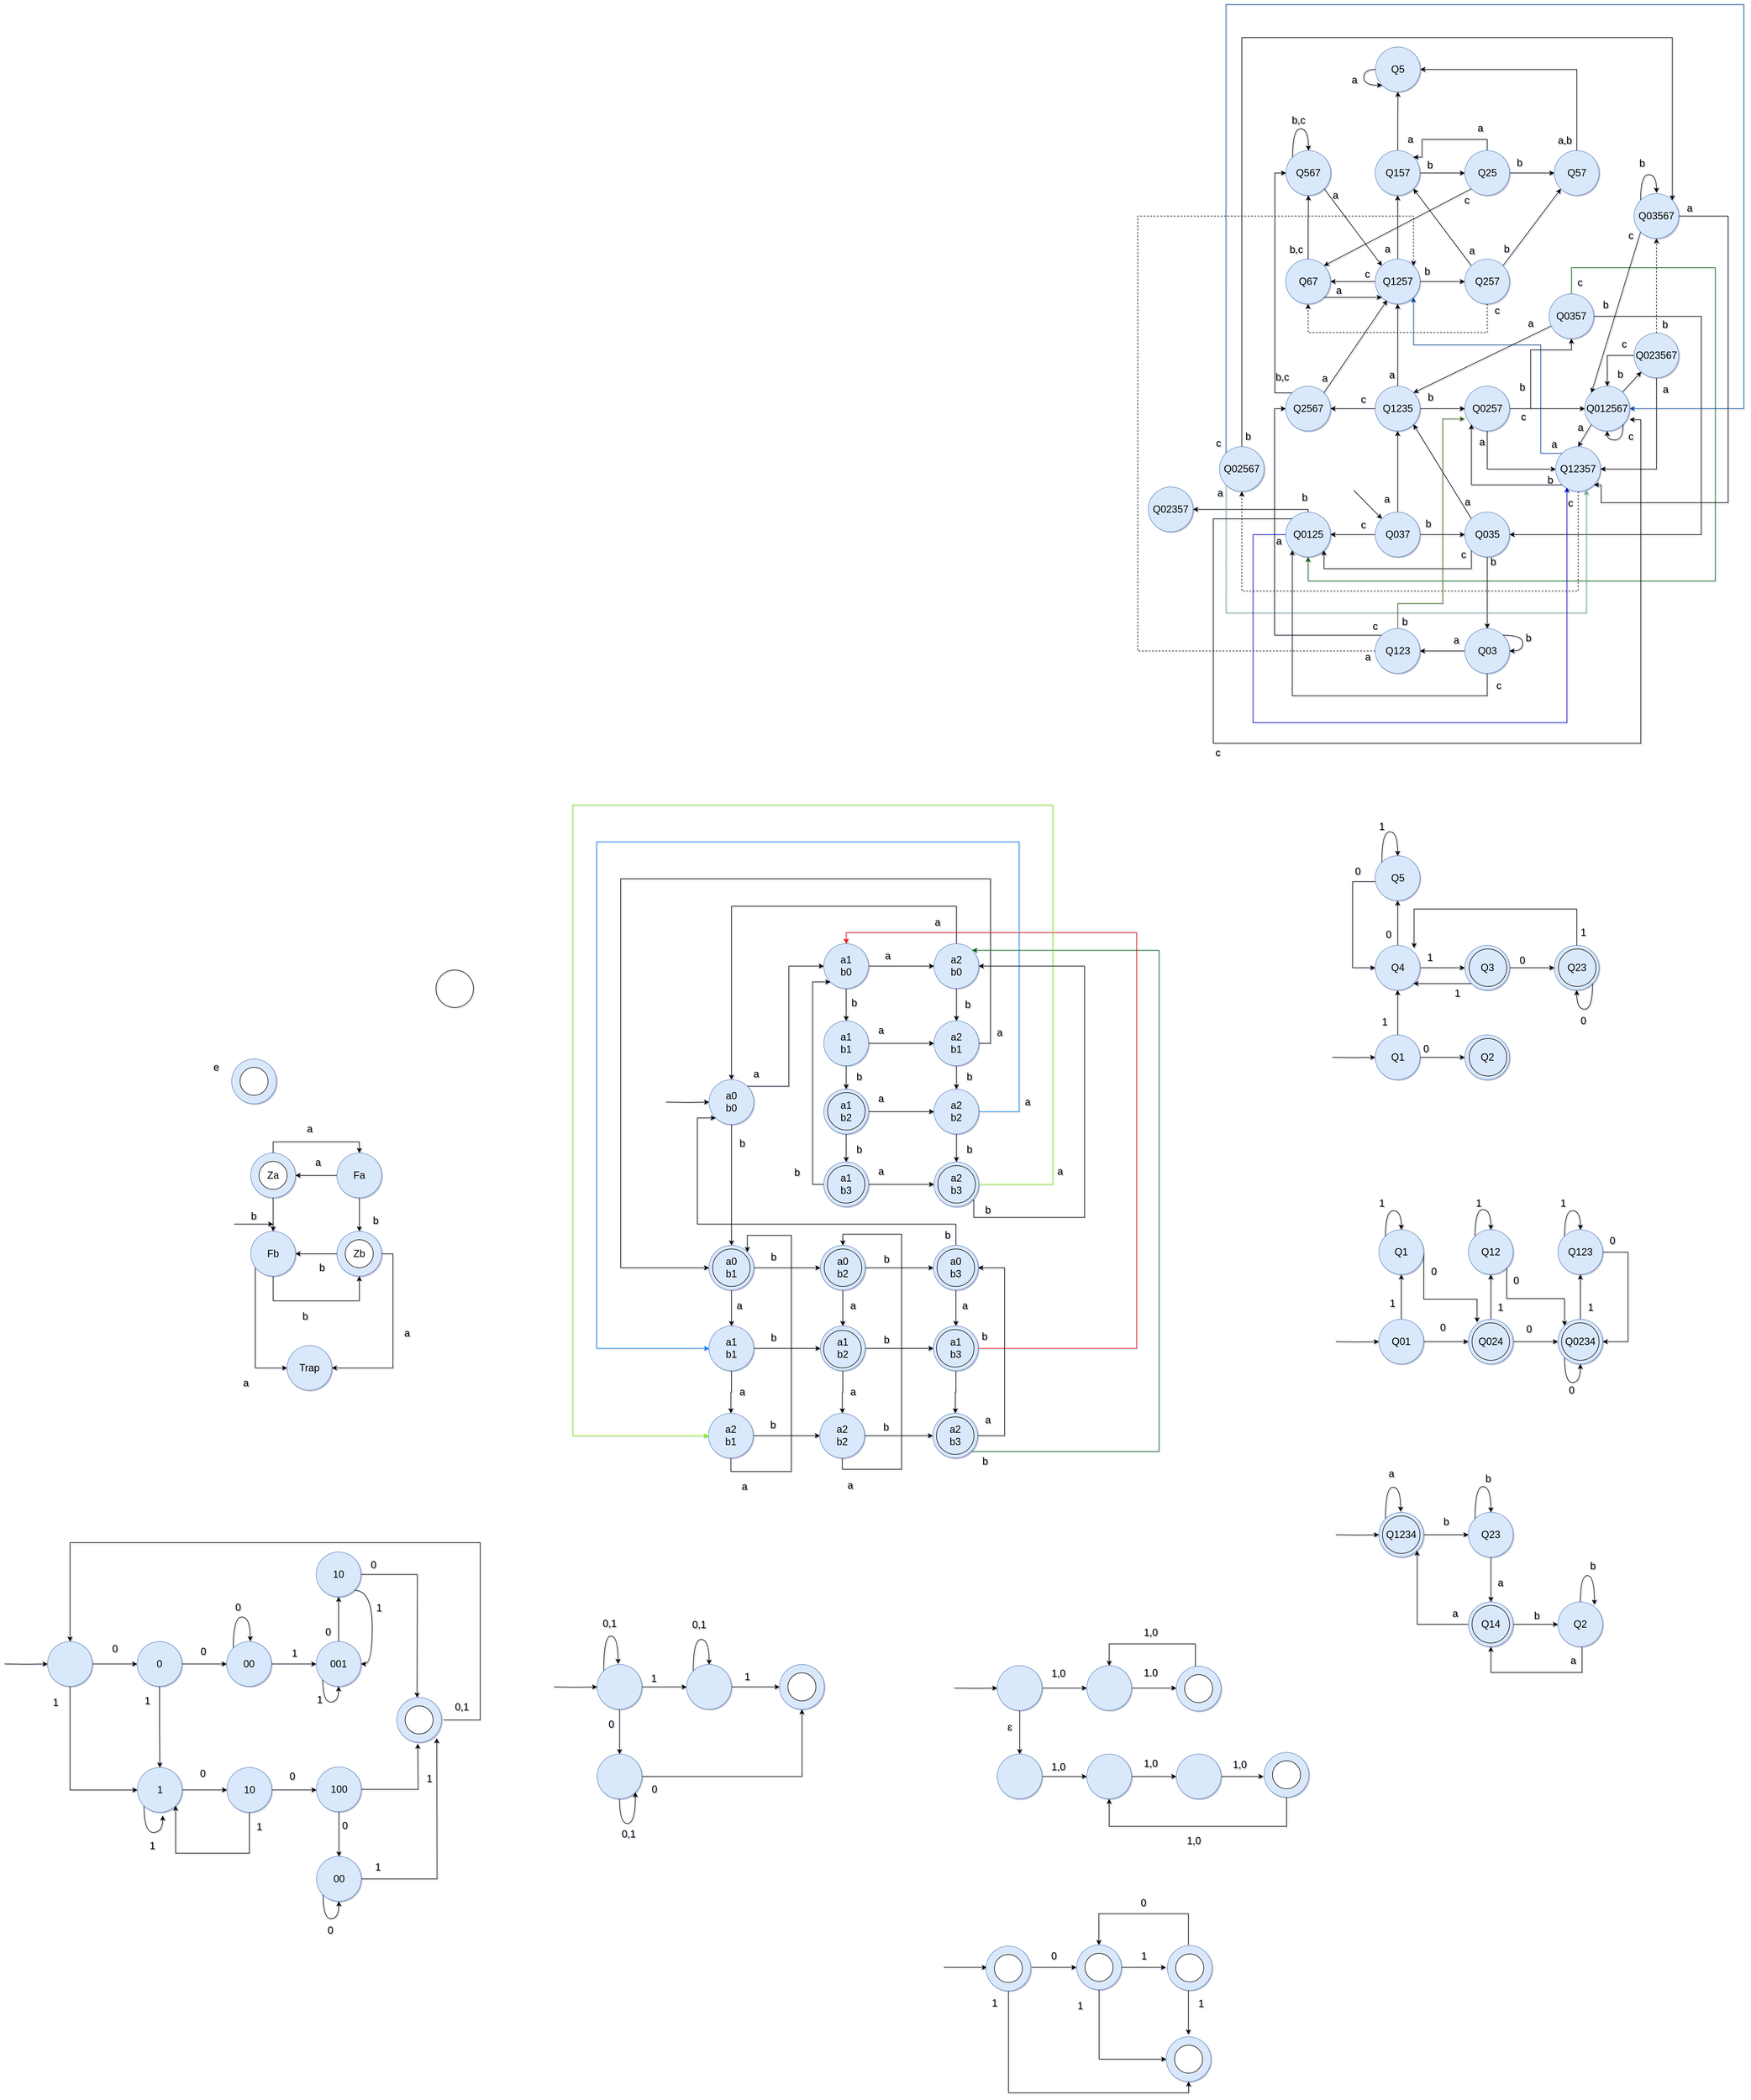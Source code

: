 <mxfile version="24.0.2" type="github">
  <diagram id="prtHgNgQTEPvFCAcTncT" name="Page-1">
    <mxGraphModel dx="1406" dy="3476" grid="0" gridSize="15" guides="1" tooltips="1" connect="1" arrows="1" fold="1" page="0" pageScale="1" pageWidth="827" pageHeight="1169" math="0" shadow="1">
      <root>
        <mxCell id="0" />
        <mxCell id="1" parent="0" />
        <mxCell id="mm9sd67sM0A_G5Sb0UkS-9" style="edgeStyle=orthogonalEdgeStyle;rounded=0;orthogonalLoop=1;jettySize=auto;html=1;exitX=1;exitY=0.5;exitDx=0;exitDy=0;entryX=0;entryY=0.5;entryDx=0;entryDy=0;fontSize=18;" parent="1" edge="1">
          <mxGeometry relative="1" as="geometry">
            <mxPoint x="104" y="1" as="sourcePoint" />
            <mxPoint x="174" y="1" as="targetPoint" />
          </mxGeometry>
        </mxCell>
        <mxCell id="mm9sd67sM0A_G5Sb0UkS-32" value="e" style="text;html=1;align=center;verticalAlign=middle;resizable=0;points=[];autosize=1;strokeColor=none;fillColor=none;fontSize=18;" parent="1" vertex="1">
          <mxGeometry x="49" y="-302" width="45" height="45" as="geometry" />
        </mxCell>
        <mxCell id="ZKPFellzhZSUirDBcYEt-5" value="" style="group" parent="1" vertex="1" connectable="0">
          <mxGeometry x="100" y="-294" width="80" height="80" as="geometry" />
        </mxCell>
        <mxCell id="mm9sd67sM0A_G5Sb0UkS-35" value="" style="ellipse;whiteSpace=wrap;html=1;aspect=fixed;hachureGap=4;fillColor=#dae8fc;strokeColor=#6c8ebf;rounded=0;fontSize=18;" parent="ZKPFellzhZSUirDBcYEt-5" vertex="1">
          <mxGeometry width="80" height="80" as="geometry" />
        </mxCell>
        <mxCell id="mm9sd67sM0A_G5Sb0UkS-36" value="" style="ellipse;whiteSpace=wrap;html=1;aspect=fixed;hachureGap=4;rounded=0;fontSize=18;" parent="ZKPFellzhZSUirDBcYEt-5" vertex="1">
          <mxGeometry x="15" y="15" width="50" height="50" as="geometry" />
        </mxCell>
        <mxCell id="ZKPFellzhZSUirDBcYEt-6" value="" style="group" parent="1" vertex="1" connectable="0">
          <mxGeometry x="134" y="-126" width="80" height="80" as="geometry" />
        </mxCell>
        <mxCell id="ZKPFellzhZSUirDBcYEt-7" value="" style="ellipse;whiteSpace=wrap;html=1;aspect=fixed;hachureGap=4;fillColor=#dae8fc;strokeColor=#6c8ebf;rounded=0;fontSize=18;" parent="ZKPFellzhZSUirDBcYEt-6" vertex="1">
          <mxGeometry width="80" height="80" as="geometry" />
        </mxCell>
        <mxCell id="ZKPFellzhZSUirDBcYEt-8" value="Za" style="ellipse;whiteSpace=wrap;html=1;aspect=fixed;hachureGap=4;rounded=0;fontSize=18;" parent="ZKPFellzhZSUirDBcYEt-6" vertex="1">
          <mxGeometry x="15" y="15" width="50" height="50" as="geometry" />
        </mxCell>
        <mxCell id="ZKPFellzhZSUirDBcYEt-13" style="edgeStyle=orthogonalEdgeStyle;rounded=0;orthogonalLoop=1;jettySize=auto;html=1;exitX=0;exitY=0.5;exitDx=0;exitDy=0;entryX=1;entryY=0.5;entryDx=0;entryDy=0;fontFamily=Helvetica;fontSize=18;fontColor=default;" parent="1" source="mm9sd67sM0A_G5Sb0UkS-25" target="ZKPFellzhZSUirDBcYEt-7" edge="1">
          <mxGeometry relative="1" as="geometry" />
        </mxCell>
        <mxCell id="ZKPFellzhZSUirDBcYEt-22" style="edgeStyle=orthogonalEdgeStyle;rounded=0;orthogonalLoop=1;jettySize=auto;html=1;exitX=0.5;exitY=1;exitDx=0;exitDy=0;entryX=0.5;entryY=0;entryDx=0;entryDy=0;fontFamily=Helvetica;fontSize=18;fontColor=default;" parent="1" source="mm9sd67sM0A_G5Sb0UkS-25" target="ZKPFellzhZSUirDBcYEt-18" edge="1">
          <mxGeometry relative="1" as="geometry" />
        </mxCell>
        <mxCell id="mm9sd67sM0A_G5Sb0UkS-25" value="Fa" style="ellipse;whiteSpace=wrap;html=1;aspect=fixed;hachureGap=4;fillColor=#dae8fc;strokeColor=#6c8ebf;rounded=0;fontSize=18;" parent="1" vertex="1">
          <mxGeometry x="288" y="-126" width="80" height="80" as="geometry" />
        </mxCell>
        <mxCell id="ZKPFellzhZSUirDBcYEt-9" style="edgeStyle=orthogonalEdgeStyle;rounded=0;orthogonalLoop=1;jettySize=auto;html=1;exitX=0.5;exitY=0;exitDx=0;exitDy=0;entryX=0.5;entryY=0;entryDx=0;entryDy=0;" parent="1" source="ZKPFellzhZSUirDBcYEt-7" target="mm9sd67sM0A_G5Sb0UkS-25" edge="1">
          <mxGeometry relative="1" as="geometry" />
        </mxCell>
        <mxCell id="ZKPFellzhZSUirDBcYEt-11" value="a" style="text;html=1;align=center;verticalAlign=middle;resizable=0;points=[];autosize=1;strokeColor=none;fillColor=none;fontSize=18;" parent="1" vertex="1">
          <mxGeometry x="225" y="-186" width="28" height="34" as="geometry" />
        </mxCell>
        <mxCell id="ZKPFellzhZSUirDBcYEt-14" value="a" style="text;html=1;align=center;verticalAlign=middle;resizable=0;points=[];autosize=1;strokeColor=none;fillColor=none;fontFamily=Helvetica;fontSize=18;fontColor=default;" parent="1" vertex="1">
          <mxGeometry x="240" y="-126" width="28" height="34" as="geometry" />
        </mxCell>
        <mxCell id="ZKPFellzhZSUirDBcYEt-26" style="edgeStyle=orthogonalEdgeStyle;rounded=0;orthogonalLoop=1;jettySize=auto;html=1;exitX=0.5;exitY=1;exitDx=0;exitDy=0;entryX=0.5;entryY=1;entryDx=0;entryDy=0;fontFamily=Helvetica;fontSize=18;fontColor=default;" parent="1" source="ZKPFellzhZSUirDBcYEt-15" target="ZKPFellzhZSUirDBcYEt-18" edge="1">
          <mxGeometry relative="1" as="geometry">
            <Array as="points">
              <mxPoint x="174" y="138" />
              <mxPoint x="328" y="138" />
            </Array>
          </mxGeometry>
        </mxCell>
        <mxCell id="ZKPFellzhZSUirDBcYEt-30" style="edgeStyle=orthogonalEdgeStyle;rounded=0;orthogonalLoop=1;jettySize=auto;html=1;entryX=0;entryY=0.5;entryDx=0;entryDy=0;fontFamily=Helvetica;fontSize=18;fontColor=default;" parent="1" source="ZKPFellzhZSUirDBcYEt-15" target="ZKPFellzhZSUirDBcYEt-28" edge="1">
          <mxGeometry relative="1" as="geometry">
            <Array as="points">
              <mxPoint x="142" y="143" />
              <mxPoint x="142" y="347" />
            </Array>
          </mxGeometry>
        </mxCell>
        <mxCell id="ZKPFellzhZSUirDBcYEt-15" value="Fb" style="ellipse;whiteSpace=wrap;html=1;aspect=fixed;hachureGap=4;fillColor=#dae8fc;strokeColor=#6c8ebf;rounded=0;fontSize=18;" parent="1" vertex="1">
          <mxGeometry x="134" y="14" width="80" height="80" as="geometry" />
        </mxCell>
        <mxCell id="ZKPFellzhZSUirDBcYEt-17" value="" style="group" parent="1" vertex="1" connectable="0">
          <mxGeometry x="288" y="14" width="80" height="80" as="geometry" />
        </mxCell>
        <mxCell id="ZKPFellzhZSUirDBcYEt-18" value="" style="ellipse;whiteSpace=wrap;html=1;aspect=fixed;hachureGap=4;fillColor=#dae8fc;strokeColor=#6c8ebf;rounded=0;fontSize=18;" parent="ZKPFellzhZSUirDBcYEt-17" vertex="1">
          <mxGeometry width="80" height="80" as="geometry" />
        </mxCell>
        <mxCell id="ZKPFellzhZSUirDBcYEt-19" value="Zb" style="ellipse;whiteSpace=wrap;html=1;aspect=fixed;hachureGap=4;rounded=0;fontSize=18;" parent="ZKPFellzhZSUirDBcYEt-17" vertex="1">
          <mxGeometry x="15" y="15" width="50" height="50" as="geometry" />
        </mxCell>
        <mxCell id="ZKPFellzhZSUirDBcYEt-20" style="edgeStyle=orthogonalEdgeStyle;rounded=0;orthogonalLoop=1;jettySize=auto;html=1;exitX=0.5;exitY=1;exitDx=0;exitDy=0;entryX=0.5;entryY=0;entryDx=0;entryDy=0;fontFamily=Helvetica;fontSize=18;fontColor=default;" parent="1" source="ZKPFellzhZSUirDBcYEt-7" target="ZKPFellzhZSUirDBcYEt-15" edge="1">
          <mxGeometry relative="1" as="geometry" />
        </mxCell>
        <mxCell id="ZKPFellzhZSUirDBcYEt-21" value="b" style="text;html=1;align=center;verticalAlign=middle;resizable=0;points=[];autosize=1;strokeColor=none;fillColor=none;fontFamily=Helvetica;fontSize=18;fontColor=default;" parent="1" vertex="1">
          <mxGeometry x="125" y="-30" width="28" height="34" as="geometry" />
        </mxCell>
        <mxCell id="ZKPFellzhZSUirDBcYEt-23" value="b" style="text;html=1;align=center;verticalAlign=middle;resizable=0;points=[];autosize=1;strokeColor=none;fillColor=none;fontFamily=Helvetica;fontSize=18;fontColor=default;" parent="1" vertex="1">
          <mxGeometry x="343" y="-22" width="28" height="34" as="geometry" />
        </mxCell>
        <mxCell id="ZKPFellzhZSUirDBcYEt-24" style="edgeStyle=orthogonalEdgeStyle;rounded=0;orthogonalLoop=1;jettySize=auto;html=1;exitX=0;exitY=0.5;exitDx=0;exitDy=0;entryX=1;entryY=0.5;entryDx=0;entryDy=0;fontFamily=Helvetica;fontSize=18;fontColor=default;" parent="1" source="ZKPFellzhZSUirDBcYEt-18" target="ZKPFellzhZSUirDBcYEt-15" edge="1">
          <mxGeometry relative="1" as="geometry" />
        </mxCell>
        <mxCell id="ZKPFellzhZSUirDBcYEt-25" value="b" style="text;html=1;align=center;verticalAlign=middle;resizable=0;points=[];autosize=1;strokeColor=none;fillColor=none;fontFamily=Helvetica;fontSize=18;fontColor=default;" parent="1" vertex="1">
          <mxGeometry x="247" y="62" width="28" height="34" as="geometry" />
        </mxCell>
        <mxCell id="ZKPFellzhZSUirDBcYEt-27" value="b" style="text;html=1;align=center;verticalAlign=middle;resizable=0;points=[];autosize=1;strokeColor=none;fillColor=none;fontFamily=Helvetica;fontSize=18;fontColor=default;" parent="1" vertex="1">
          <mxGeometry x="217" y="149" width="28" height="34" as="geometry" />
        </mxCell>
        <mxCell id="ZKPFellzhZSUirDBcYEt-28" value="Trap" style="ellipse;whiteSpace=wrap;html=1;aspect=fixed;hachureGap=4;fillColor=#dae8fc;strokeColor=#6c8ebf;rounded=0;fontSize=18;" parent="1" vertex="1">
          <mxGeometry x="199" y="218" width="80" height="80" as="geometry" />
        </mxCell>
        <mxCell id="ZKPFellzhZSUirDBcYEt-29" style="edgeStyle=orthogonalEdgeStyle;rounded=0;orthogonalLoop=1;jettySize=auto;html=1;exitX=1;exitY=0.5;exitDx=0;exitDy=0;entryX=1;entryY=0.5;entryDx=0;entryDy=0;fontFamily=Helvetica;fontSize=18;fontColor=default;" parent="1" source="ZKPFellzhZSUirDBcYEt-18" target="ZKPFellzhZSUirDBcYEt-28" edge="1">
          <mxGeometry relative="1" as="geometry" />
        </mxCell>
        <mxCell id="ZKPFellzhZSUirDBcYEt-31" value="a" style="text;html=1;align=center;verticalAlign=middle;resizable=0;points=[];autosize=1;strokeColor=none;fillColor=none;fontFamily=Helvetica;fontSize=18;fontColor=default;" parent="1" vertex="1">
          <mxGeometry x="399" y="179" width="28" height="34" as="geometry" />
        </mxCell>
        <mxCell id="ZKPFellzhZSUirDBcYEt-32" value="a" style="text;html=1;align=center;verticalAlign=middle;resizable=0;points=[];autosize=1;strokeColor=none;fillColor=none;fontFamily=Helvetica;fontSize=18;fontColor=default;" parent="1" vertex="1">
          <mxGeometry x="111" y="268" width="28" height="34" as="geometry" />
        </mxCell>
        <mxCell id="ZKPFellzhZSUirDBcYEt-38" value="" style="edgeStyle=orthogonalEdgeStyle;rounded=0;orthogonalLoop=1;jettySize=auto;html=1;fontFamily=Helvetica;fontSize=18;fontColor=default;" parent="1" source="ZKPFellzhZSUirDBcYEt-33" target="ZKPFellzhZSUirDBcYEt-37" edge="1">
          <mxGeometry relative="1" as="geometry" />
        </mxCell>
        <mxCell id="ZKPFellzhZSUirDBcYEt-33" value="&lt;div&gt;&lt;br&gt;&lt;/div&gt;" style="ellipse;whiteSpace=wrap;html=1;aspect=fixed;hachureGap=4;fillColor=#dae8fc;strokeColor=#6c8ebf;rounded=0;fontSize=18;" parent="1" vertex="1">
          <mxGeometry x="-229" y="746.93" width="80" height="80" as="geometry" />
        </mxCell>
        <mxCell id="ZKPFellzhZSUirDBcYEt-35" style="edgeStyle=orthogonalEdgeStyle;rounded=0;orthogonalLoop=1;jettySize=auto;html=1;fontSize=18;entryX=0;entryY=0.5;entryDx=0;entryDy=0;" parent="1" target="ZKPFellzhZSUirDBcYEt-33" edge="1">
          <mxGeometry relative="1" as="geometry">
            <mxPoint x="-306" y="786.93" as="sourcePoint" />
            <mxPoint x="-265" y="417.93" as="targetPoint" />
          </mxGeometry>
        </mxCell>
        <mxCell id="ZKPFellzhZSUirDBcYEt-40" value="" style="edgeStyle=orthogonalEdgeStyle;rounded=0;orthogonalLoop=1;jettySize=auto;html=1;fontFamily=Helvetica;fontSize=18;fontColor=default;" parent="1" source="ZKPFellzhZSUirDBcYEt-37" target="ZKPFellzhZSUirDBcYEt-39" edge="1">
          <mxGeometry relative="1" as="geometry" />
        </mxCell>
        <mxCell id="ZKPFellzhZSUirDBcYEt-66" style="edgeStyle=orthogonalEdgeStyle;rounded=0;orthogonalLoop=1;jettySize=auto;html=1;exitX=0.5;exitY=1;exitDx=0;exitDy=0;entryX=0.5;entryY=0;entryDx=0;entryDy=0;fontFamily=Helvetica;fontSize=18;fontColor=default;" parent="1" source="ZKPFellzhZSUirDBcYEt-37" target="ZKPFellzhZSUirDBcYEt-47" edge="1">
          <mxGeometry relative="1" as="geometry" />
        </mxCell>
        <mxCell id="ZKPFellzhZSUirDBcYEt-37" value="0" style="ellipse;whiteSpace=wrap;html=1;fontSize=18;fillColor=#dae8fc;strokeColor=#6c8ebf;hachureGap=4;rounded=0;" parent="1" vertex="1">
          <mxGeometry x="-69" y="746.93" width="80" height="80" as="geometry" />
        </mxCell>
        <mxCell id="ZKPFellzhZSUirDBcYEt-42" value="" style="edgeStyle=orthogonalEdgeStyle;rounded=0;orthogonalLoop=1;jettySize=auto;html=1;fontFamily=Helvetica;fontSize=18;fontColor=default;" parent="1" source="ZKPFellzhZSUirDBcYEt-39" target="ZKPFellzhZSUirDBcYEt-41" edge="1">
          <mxGeometry relative="1" as="geometry" />
        </mxCell>
        <mxCell id="ZKPFellzhZSUirDBcYEt-68" style="edgeStyle=orthogonalEdgeStyle;rounded=0;orthogonalLoop=1;jettySize=auto;html=1;exitX=0;exitY=0;exitDx=0;exitDy=0;fontFamily=Helvetica;fontSize=18;fontColor=default;curved=1;" parent="1" source="ZKPFellzhZSUirDBcYEt-39" edge="1">
          <mxGeometry relative="1" as="geometry">
            <mxPoint x="133.068" y="746.297" as="targetPoint" />
            <Array as="points">
              <mxPoint x="103" y="702.93" />
              <mxPoint x="133" y="702.93" />
            </Array>
          </mxGeometry>
        </mxCell>
        <mxCell id="ZKPFellzhZSUirDBcYEt-39" value="00" style="ellipse;whiteSpace=wrap;html=1;fontSize=18;fillColor=#dae8fc;strokeColor=#6c8ebf;hachureGap=4;rounded=0;" parent="1" vertex="1">
          <mxGeometry x="91" y="746.93" width="80" height="80" as="geometry" />
        </mxCell>
        <mxCell id="ZKPFellzhZSUirDBcYEt-91" value="" style="edgeStyle=orthogonalEdgeStyle;rounded=0;orthogonalLoop=1;jettySize=auto;html=1;fontFamily=Helvetica;fontSize=18;fontColor=default;" parent="1" source="ZKPFellzhZSUirDBcYEt-41" target="ZKPFellzhZSUirDBcYEt-90" edge="1">
          <mxGeometry relative="1" as="geometry" />
        </mxCell>
        <mxCell id="ZKPFellzhZSUirDBcYEt-41" value="001" style="ellipse;whiteSpace=wrap;html=1;fontSize=18;fillColor=#dae8fc;strokeColor=#6c8ebf;hachureGap=4;rounded=0;" parent="1" vertex="1">
          <mxGeometry x="251" y="746.93" width="80" height="80" as="geometry" />
        </mxCell>
        <mxCell id="ZKPFellzhZSUirDBcYEt-43" value="" style="edgeStyle=orthogonalEdgeStyle;rounded=0;orthogonalLoop=1;jettySize=auto;html=1;fontFamily=Helvetica;fontSize=18;fontColor=default;exitX=0.5;exitY=1;exitDx=0;exitDy=0;" parent="1" source="ZKPFellzhZSUirDBcYEt-33" target="ZKPFellzhZSUirDBcYEt-47" edge="1">
          <mxGeometry relative="1" as="geometry">
            <mxPoint x="-148.5" y="1011.93" as="sourcePoint" />
            <Array as="points">
              <mxPoint x="-189" y="1011.93" />
            </Array>
          </mxGeometry>
        </mxCell>
        <mxCell id="ZKPFellzhZSUirDBcYEt-46" value="" style="edgeStyle=orthogonalEdgeStyle;rounded=0;orthogonalLoop=1;jettySize=auto;html=1;fontFamily=Helvetica;fontSize=18;fontColor=default;" parent="1" source="ZKPFellzhZSUirDBcYEt-47" target="ZKPFellzhZSUirDBcYEt-49" edge="1">
          <mxGeometry relative="1" as="geometry" />
        </mxCell>
        <mxCell id="ZKPFellzhZSUirDBcYEt-59" style="edgeStyle=orthogonalEdgeStyle;rounded=0;orthogonalLoop=1;jettySize=auto;html=1;exitX=0;exitY=1;exitDx=0;exitDy=0;fontFamily=Helvetica;fontSize=18;fontColor=default;curved=1;" parent="1" source="ZKPFellzhZSUirDBcYEt-47" edge="1">
          <mxGeometry relative="1" as="geometry">
            <mxPoint x="-23.295" y="1057.813" as="targetPoint" />
            <Array as="points">
              <mxPoint x="-57" y="1087.93" />
              <mxPoint x="-23" y="1087.93" />
            </Array>
          </mxGeometry>
        </mxCell>
        <mxCell id="ZKPFellzhZSUirDBcYEt-47" value="1" style="ellipse;whiteSpace=wrap;html=1;fontSize=18;fillColor=#dae8fc;strokeColor=#6c8ebf;hachureGap=4;rounded=0;" parent="1" vertex="1">
          <mxGeometry x="-68.5" y="971.93" width="80" height="80" as="geometry" />
        </mxCell>
        <mxCell id="ZKPFellzhZSUirDBcYEt-48" value="" style="edgeStyle=orthogonalEdgeStyle;rounded=0;orthogonalLoop=1;jettySize=auto;html=1;fontFamily=Helvetica;fontSize=18;fontColor=default;" parent="1" source="ZKPFellzhZSUirDBcYEt-49" edge="1">
          <mxGeometry relative="1" as="geometry">
            <mxPoint x="251.5" y="1011.93" as="targetPoint" />
          </mxGeometry>
        </mxCell>
        <mxCell id="ZKPFellzhZSUirDBcYEt-62" style="edgeStyle=orthogonalEdgeStyle;rounded=0;orthogonalLoop=1;jettySize=auto;html=1;exitX=0.5;exitY=1;exitDx=0;exitDy=0;entryX=1;entryY=1;entryDx=0;entryDy=0;fontFamily=Helvetica;fontSize=18;fontColor=default;" parent="1" source="ZKPFellzhZSUirDBcYEt-49" target="ZKPFellzhZSUirDBcYEt-47" edge="1">
          <mxGeometry relative="1" as="geometry">
            <Array as="points">
              <mxPoint x="132" y="1124.93" />
              <mxPoint y="1124.93" />
            </Array>
          </mxGeometry>
        </mxCell>
        <mxCell id="ZKPFellzhZSUirDBcYEt-49" value="10" style="ellipse;whiteSpace=wrap;html=1;fontSize=18;fillColor=#dae8fc;strokeColor=#6c8ebf;hachureGap=4;rounded=0;" parent="1" vertex="1">
          <mxGeometry x="91.5" y="971.93" width="80" height="80" as="geometry" />
        </mxCell>
        <mxCell id="ZKPFellzhZSUirDBcYEt-77" style="edgeStyle=orthogonalEdgeStyle;rounded=0;orthogonalLoop=1;jettySize=auto;html=1;exitX=1;exitY=0.5;exitDx=0;exitDy=0;fontFamily=Helvetica;fontSize=18;fontColor=default;" parent="1" source="ZKPFellzhZSUirDBcYEt-50" edge="1">
          <mxGeometry relative="1" as="geometry">
            <mxPoint x="432.462" y="929.328" as="targetPoint" />
          </mxGeometry>
        </mxCell>
        <mxCell id="ZKPFellzhZSUirDBcYEt-82" value="" style="edgeStyle=orthogonalEdgeStyle;rounded=0;orthogonalLoop=1;jettySize=auto;html=1;fontFamily=Helvetica;fontSize=18;fontColor=default;" parent="1" source="ZKPFellzhZSUirDBcYEt-50" target="ZKPFellzhZSUirDBcYEt-81" edge="1">
          <mxGeometry relative="1" as="geometry" />
        </mxCell>
        <mxCell id="ZKPFellzhZSUirDBcYEt-50" value="100" style="ellipse;whiteSpace=wrap;html=1;fontSize=18;fillColor=#dae8fc;strokeColor=#6c8ebf;hachureGap=4;rounded=0;" parent="1" vertex="1">
          <mxGeometry x="251.5" y="970.93" width="80" height="80" as="geometry" />
        </mxCell>
        <mxCell id="ZKPFellzhZSUirDBcYEt-51" value="0" style="text;html=1;align=center;verticalAlign=middle;resizable=0;points=[];autosize=1;strokeColor=none;fillColor=none;fontFamily=Helvetica;fontSize=18;fontColor=default;" parent="1" vertex="1">
          <mxGeometry x="-123" y="742.93" width="28" height="34" as="geometry" />
        </mxCell>
        <mxCell id="ZKPFellzhZSUirDBcYEt-52" value="0" style="text;html=1;align=center;verticalAlign=middle;resizable=0;points=[];autosize=1;strokeColor=none;fillColor=none;fontFamily=Helvetica;fontSize=18;fontColor=default;" parent="1" vertex="1">
          <mxGeometry x="35" y="747.93" width="28" height="34" as="geometry" />
        </mxCell>
        <mxCell id="ZKPFellzhZSUirDBcYEt-53" value="1" style="text;html=1;align=center;verticalAlign=middle;resizable=0;points=[];autosize=1;strokeColor=none;fillColor=none;fontFamily=Helvetica;fontSize=18;fontColor=default;" parent="1" vertex="1">
          <mxGeometry x="198" y="750.93" width="28" height="34" as="geometry" />
        </mxCell>
        <mxCell id="ZKPFellzhZSUirDBcYEt-54" value="1" style="text;html=1;align=center;verticalAlign=middle;resizable=0;points=[];autosize=1;strokeColor=none;fillColor=none;fontFamily=Helvetica;fontSize=18;fontColor=default;" parent="1" vertex="1">
          <mxGeometry x="-229" y="838.93" width="28" height="34" as="geometry" />
        </mxCell>
        <mxCell id="ZKPFellzhZSUirDBcYEt-55" value="0" style="text;html=1;align=center;verticalAlign=middle;resizable=0;points=[];autosize=1;strokeColor=none;fillColor=none;fontFamily=Helvetica;fontSize=18;fontColor=default;" parent="1" vertex="1">
          <mxGeometry x="33.5" y="965.93" width="28" height="34" as="geometry" />
        </mxCell>
        <mxCell id="ZKPFellzhZSUirDBcYEt-56" value="0" style="text;html=1;align=center;verticalAlign=middle;resizable=0;points=[];autosize=1;strokeColor=none;fillColor=none;fontFamily=Helvetica;fontSize=18;fontColor=default;" parent="1" vertex="1">
          <mxGeometry x="193.5" y="970.93" width="28" height="34" as="geometry" />
        </mxCell>
        <mxCell id="ZKPFellzhZSUirDBcYEt-60" value="1" style="text;html=1;align=center;verticalAlign=middle;resizable=0;points=[];autosize=1;strokeColor=none;fillColor=none;fontFamily=Helvetica;fontSize=18;fontColor=default;" parent="1" vertex="1">
          <mxGeometry x="-56" y="1094.93" width="28" height="34" as="geometry" />
        </mxCell>
        <mxCell id="ZKPFellzhZSUirDBcYEt-63" value="1" style="text;html=1;align=center;verticalAlign=middle;resizable=0;points=[];autosize=1;strokeColor=none;fillColor=none;fontFamily=Helvetica;fontSize=18;fontColor=default;" parent="1" vertex="1">
          <mxGeometry x="135" y="1060.93" width="28" height="34" as="geometry" />
        </mxCell>
        <mxCell id="ZKPFellzhZSUirDBcYEt-67" value="1" style="text;html=1;align=center;verticalAlign=middle;resizable=0;points=[];autosize=1;strokeColor=none;fillColor=none;fontFamily=Helvetica;fontSize=18;fontColor=default;" parent="1" vertex="1">
          <mxGeometry x="-65" y="835.93" width="28" height="34" as="geometry" />
        </mxCell>
        <mxCell id="ZKPFellzhZSUirDBcYEt-69" value="0" style="text;html=1;align=center;verticalAlign=middle;resizable=0;points=[];autosize=1;strokeColor=none;fillColor=none;fontFamily=Helvetica;fontSize=18;fontColor=default;" parent="1" vertex="1">
          <mxGeometry x="97" y="668.93" width="28" height="34" as="geometry" />
        </mxCell>
        <mxCell id="ZKPFellzhZSUirDBcYEt-74" value="" style="group" parent="1" vertex="1" connectable="0">
          <mxGeometry x="395" y="846.93" width="80" height="80" as="geometry" />
        </mxCell>
        <mxCell id="ZKPFellzhZSUirDBcYEt-75" value="" style="ellipse;whiteSpace=wrap;html=1;aspect=fixed;hachureGap=4;fillColor=#dae8fc;strokeColor=#6c8ebf;rounded=0;fontSize=18;" parent="ZKPFellzhZSUirDBcYEt-74" vertex="1">
          <mxGeometry width="80" height="80" as="geometry" />
        </mxCell>
        <mxCell id="ZKPFellzhZSUirDBcYEt-76" value="" style="ellipse;whiteSpace=wrap;html=1;aspect=fixed;hachureGap=4;rounded=0;fontSize=18;" parent="ZKPFellzhZSUirDBcYEt-74" vertex="1">
          <mxGeometry x="15" y="15" width="50" height="50" as="geometry" />
        </mxCell>
        <mxCell id="ZKPFellzhZSUirDBcYEt-78" value="1" style="text;html=1;align=center;verticalAlign=middle;resizable=0;points=[];autosize=1;strokeColor=none;fillColor=none;fontFamily=Helvetica;fontSize=18;fontColor=default;" parent="1" vertex="1">
          <mxGeometry x="439" y="974.93" width="28" height="34" as="geometry" />
        </mxCell>
        <mxCell id="ZKPFellzhZSUirDBcYEt-84" style="edgeStyle=orthogonalEdgeStyle;rounded=0;orthogonalLoop=1;jettySize=auto;html=1;fontFamily=Helvetica;fontSize=18;fontColor=default;" parent="1" source="ZKPFellzhZSUirDBcYEt-81" edge="1">
          <mxGeometry relative="1" as="geometry">
            <mxPoint x="466.401" y="919.631" as="targetPoint" />
          </mxGeometry>
        </mxCell>
        <mxCell id="ZKPFellzhZSUirDBcYEt-81" value="00" style="ellipse;whiteSpace=wrap;html=1;fontSize=18;fillColor=#dae8fc;strokeColor=#6c8ebf;hachureGap=4;rounded=0;" parent="1" vertex="1">
          <mxGeometry x="251.5" y="1130.93" width="80" height="80" as="geometry" />
        </mxCell>
        <mxCell id="ZKPFellzhZSUirDBcYEt-83" value="0" style="text;html=1;align=center;verticalAlign=middle;resizable=0;points=[];autosize=1;strokeColor=none;fillColor=none;fontFamily=Helvetica;fontSize=18;fontColor=default;" parent="1" vertex="1">
          <mxGeometry x="288" y="1058.93" width="28" height="34" as="geometry" />
        </mxCell>
        <mxCell id="ZKPFellzhZSUirDBcYEt-85" value="1" style="text;html=1;align=center;verticalAlign=middle;resizable=0;points=[];autosize=1;strokeColor=none;fillColor=none;fontFamily=Helvetica;fontSize=18;fontColor=default;" parent="1" vertex="1">
          <mxGeometry x="347" y="1132.93" width="28" height="34" as="geometry" />
        </mxCell>
        <mxCell id="ZKPFellzhZSUirDBcYEt-86" style="edgeStyle=orthogonalEdgeStyle;rounded=0;orthogonalLoop=1;jettySize=auto;html=1;exitX=0;exitY=1;exitDx=0;exitDy=0;entryX=0.5;entryY=1;entryDx=0;entryDy=0;fontFamily=Helvetica;fontSize=18;fontColor=default;curved=1;" parent="1" source="ZKPFellzhZSUirDBcYEt-81" target="ZKPFellzhZSUirDBcYEt-81" edge="1">
          <mxGeometry relative="1" as="geometry">
            <Array as="points">
              <mxPoint x="263" y="1241.93" />
              <mxPoint x="292" y="1241.93" />
            </Array>
          </mxGeometry>
        </mxCell>
        <mxCell id="ZKPFellzhZSUirDBcYEt-87" value="0" style="text;html=1;align=center;verticalAlign=middle;resizable=0;points=[];autosize=1;strokeColor=none;fillColor=none;fontFamily=Helvetica;fontSize=18;fontColor=default;" parent="1" vertex="1">
          <mxGeometry x="262" y="1245.93" width="28" height="34" as="geometry" />
        </mxCell>
        <mxCell id="ZKPFellzhZSUirDBcYEt-88" style="edgeStyle=orthogonalEdgeStyle;rounded=0;orthogonalLoop=1;jettySize=auto;html=1;entryX=0.5;entryY=0;entryDx=0;entryDy=0;fontFamily=Helvetica;fontSize=18;fontColor=default;" parent="1" target="ZKPFellzhZSUirDBcYEt-33" edge="1">
          <mxGeometry relative="1" as="geometry">
            <mxPoint x="478" y="886.93" as="sourcePoint" />
            <Array as="points">
              <mxPoint x="544" y="886.93" />
              <mxPoint x="544" y="569.93" />
              <mxPoint x="-189" y="569.93" />
            </Array>
          </mxGeometry>
        </mxCell>
        <mxCell id="ZKPFellzhZSUirDBcYEt-89" value="0,1" style="text;html=1;align=center;verticalAlign=middle;resizable=0;points=[];autosize=1;strokeColor=none;fillColor=none;fontFamily=Helvetica;fontSize=18;fontColor=default;" parent="1" vertex="1">
          <mxGeometry x="489" y="846.93" width="43" height="34" as="geometry" />
        </mxCell>
        <mxCell id="ZKPFellzhZSUirDBcYEt-97" style="edgeStyle=orthogonalEdgeStyle;rounded=0;orthogonalLoop=1;jettySize=auto;html=1;exitX=1;exitY=0.5;exitDx=0;exitDy=0;fontFamily=Helvetica;fontSize=18;fontColor=default;" parent="1" source="ZKPFellzhZSUirDBcYEt-90" edge="1">
          <mxGeometry relative="1" as="geometry">
            <mxPoint x="431.125" y="846.93" as="targetPoint" />
          </mxGeometry>
        </mxCell>
        <mxCell id="ZKPFellzhZSUirDBcYEt-99" style="edgeStyle=orthogonalEdgeStyle;rounded=0;orthogonalLoop=1;jettySize=auto;html=1;exitX=1;exitY=1;exitDx=0;exitDy=0;entryX=1;entryY=0.5;entryDx=0;entryDy=0;fontFamily=Helvetica;fontSize=18;fontColor=default;curved=1;" parent="1" source="ZKPFellzhZSUirDBcYEt-90" target="ZKPFellzhZSUirDBcYEt-41" edge="1">
          <mxGeometry relative="1" as="geometry">
            <Array as="points">
              <mxPoint x="351" y="654.93" />
              <mxPoint x="351" y="786.93" />
            </Array>
          </mxGeometry>
        </mxCell>
        <mxCell id="ZKPFellzhZSUirDBcYEt-90" value="10" style="ellipse;whiteSpace=wrap;html=1;fontSize=18;fillColor=#dae8fc;strokeColor=#6c8ebf;hachureGap=4;rounded=0;" parent="1" vertex="1">
          <mxGeometry x="251" y="586.93" width="80" height="80" as="geometry" />
        </mxCell>
        <mxCell id="ZKPFellzhZSUirDBcYEt-92" style="edgeStyle=orthogonalEdgeStyle;rounded=0;orthogonalLoop=1;jettySize=auto;html=1;exitX=0;exitY=1;exitDx=0;exitDy=0;entryX=0.5;entryY=1;entryDx=0;entryDy=0;fontFamily=Helvetica;fontSize=18;fontColor=default;curved=1;" parent="1" source="ZKPFellzhZSUirDBcYEt-41" target="ZKPFellzhZSUirDBcYEt-41" edge="1">
          <mxGeometry relative="1" as="geometry">
            <Array as="points">
              <mxPoint x="263" y="854.93" />
              <mxPoint x="291" y="854.93" />
            </Array>
          </mxGeometry>
        </mxCell>
        <mxCell id="ZKPFellzhZSUirDBcYEt-93" value="1" style="text;html=1;align=center;verticalAlign=middle;resizable=0;points=[];autosize=1;strokeColor=none;fillColor=none;fontFamily=Helvetica;fontSize=18;fontColor=default;" parent="1" vertex="1">
          <mxGeometry x="243" y="833.93" width="28" height="34" as="geometry" />
        </mxCell>
        <mxCell id="ZKPFellzhZSUirDBcYEt-94" value="0" style="text;html=1;align=center;verticalAlign=middle;resizable=0;points=[];autosize=1;strokeColor=none;fillColor=none;fontFamily=Helvetica;fontSize=18;fontColor=default;" parent="1" vertex="1">
          <mxGeometry x="258" y="712.93" width="28" height="34" as="geometry" />
        </mxCell>
        <mxCell id="ZKPFellzhZSUirDBcYEt-98" value="0" style="text;html=1;align=center;verticalAlign=middle;resizable=0;points=[];autosize=1;strokeColor=none;fillColor=none;fontFamily=Helvetica;fontSize=18;fontColor=default;" parent="1" vertex="1">
          <mxGeometry x="339" y="592.93" width="28" height="34" as="geometry" />
        </mxCell>
        <mxCell id="ZKPFellzhZSUirDBcYEt-100" value="1" style="text;html=1;align=center;verticalAlign=middle;resizable=0;points=[];autosize=1;strokeColor=none;fillColor=none;fontFamily=Helvetica;fontSize=18;fontColor=default;" parent="1" vertex="1">
          <mxGeometry x="349" y="669.93" width="28" height="34" as="geometry" />
        </mxCell>
        <mxCell id="ZKPFellzhZSUirDBcYEt-110" value="" style="edgeStyle=orthogonalEdgeStyle;rounded=0;orthogonalLoop=1;jettySize=auto;html=1;fontFamily=Helvetica;fontSize=18;fontColor=default;" parent="1" source="ZKPFellzhZSUirDBcYEt-101" target="ZKPFellzhZSUirDBcYEt-109" edge="1">
          <mxGeometry relative="1" as="geometry" />
        </mxCell>
        <mxCell id="ZKPFellzhZSUirDBcYEt-123" style="edgeStyle=orthogonalEdgeStyle;rounded=0;orthogonalLoop=1;jettySize=auto;html=1;exitX=1;exitY=0;exitDx=0;exitDy=0;entryX=0;entryY=0.5;entryDx=0;entryDy=0;fontFamily=Helvetica;fontSize=18;fontColor=default;" parent="1" source="ZKPFellzhZSUirDBcYEt-101" target="ZKPFellzhZSUirDBcYEt-103" edge="1">
          <mxGeometry relative="1" as="geometry" />
        </mxCell>
        <mxCell id="ZKPFellzhZSUirDBcYEt-101" value="&lt;div&gt;a0&lt;/div&gt;&lt;div&gt;b0&lt;/div&gt;" style="ellipse;whiteSpace=wrap;html=1;aspect=fixed;hachureGap=4;fillColor=#dae8fc;strokeColor=#6c8ebf;rounded=0;fontSize=18;" parent="1" vertex="1">
          <mxGeometry x="953" y="-257" width="80" height="80" as="geometry" />
        </mxCell>
        <mxCell id="ZKPFellzhZSUirDBcYEt-102" style="edgeStyle=orthogonalEdgeStyle;rounded=0;orthogonalLoop=1;jettySize=auto;html=1;fontSize=18;entryX=0;entryY=0.5;entryDx=0;entryDy=0;" parent="1" target="ZKPFellzhZSUirDBcYEt-101" edge="1">
          <mxGeometry relative="1" as="geometry">
            <mxPoint x="876" y="-217" as="sourcePoint" />
            <mxPoint x="917" y="-586" as="targetPoint" />
          </mxGeometry>
        </mxCell>
        <mxCell id="ZKPFellzhZSUirDBcYEt-106" value="" style="edgeStyle=orthogonalEdgeStyle;rounded=0;orthogonalLoop=1;jettySize=auto;html=1;fontFamily=Helvetica;fontSize=18;fontColor=default;" parent="1" source="ZKPFellzhZSUirDBcYEt-103" target="ZKPFellzhZSUirDBcYEt-105" edge="1">
          <mxGeometry relative="1" as="geometry" />
        </mxCell>
        <mxCell id="ZKPFellzhZSUirDBcYEt-125" value="" style="edgeStyle=orthogonalEdgeStyle;rounded=0;orthogonalLoop=1;jettySize=auto;html=1;fontFamily=Helvetica;fontSize=18;fontColor=default;" parent="1" source="ZKPFellzhZSUirDBcYEt-103" target="ZKPFellzhZSUirDBcYEt-124" edge="1">
          <mxGeometry relative="1" as="geometry" />
        </mxCell>
        <mxCell id="ZKPFellzhZSUirDBcYEt-103" value="a1&lt;div&gt;b0&lt;/div&gt;" style="ellipse;whiteSpace=wrap;html=1;aspect=fixed;hachureGap=4;fillColor=#dae8fc;strokeColor=#6c8ebf;rounded=0;fontSize=18;" parent="1" vertex="1">
          <mxGeometry x="1158" y="-500" width="80" height="80" as="geometry" />
        </mxCell>
        <mxCell id="ZKPFellzhZSUirDBcYEt-113" style="edgeStyle=orthogonalEdgeStyle;rounded=0;orthogonalLoop=1;jettySize=auto;html=1;entryX=0.5;entryY=0;entryDx=0;entryDy=0;fontFamily=Helvetica;fontSize=18;fontColor=default;exitX=0.5;exitY=0;exitDx=0;exitDy=0;" parent="1" source="ZKPFellzhZSUirDBcYEt-105" target="ZKPFellzhZSUirDBcYEt-101" edge="1">
          <mxGeometry relative="1" as="geometry">
            <Array as="points">
              <mxPoint x="1395" y="-567" />
              <mxPoint x="993" y="-567" />
            </Array>
          </mxGeometry>
        </mxCell>
        <mxCell id="ZKPFellzhZSUirDBcYEt-153" style="edgeStyle=orthogonalEdgeStyle;rounded=0;orthogonalLoop=1;jettySize=auto;html=1;exitX=0.5;exitY=1;exitDx=0;exitDy=0;entryX=0.5;entryY=0;entryDx=0;entryDy=0;fontFamily=Helvetica;fontSize=18;fontColor=default;" parent="1" source="ZKPFellzhZSUirDBcYEt-105" target="ZKPFellzhZSUirDBcYEt-129" edge="1">
          <mxGeometry relative="1" as="geometry" />
        </mxCell>
        <mxCell id="ZKPFellzhZSUirDBcYEt-105" value="&lt;div&gt;a2&lt;/div&gt;&lt;div&gt;b0&lt;/div&gt;" style="ellipse;whiteSpace=wrap;html=1;aspect=fixed;hachureGap=4;fillColor=#dae8fc;strokeColor=#6c8ebf;rounded=0;fontSize=18;" parent="1" vertex="1">
          <mxGeometry x="1355" y="-500" width="80" height="80" as="geometry" />
        </mxCell>
        <mxCell id="ZKPFellzhZSUirDBcYEt-116" value="" style="edgeStyle=orthogonalEdgeStyle;rounded=0;orthogonalLoop=1;jettySize=auto;html=1;fontFamily=Helvetica;fontSize=18;fontColor=default;" parent="1" source="ZKPFellzhZSUirDBcYEt-109" target="ZKPFellzhZSUirDBcYEt-115" edge="1">
          <mxGeometry relative="1" as="geometry" />
        </mxCell>
        <mxCell id="ZKPFellzhZSUirDBcYEt-157" style="edgeStyle=orthogonalEdgeStyle;rounded=0;orthogonalLoop=1;jettySize=auto;html=1;exitX=0.5;exitY=1;exitDx=0;exitDy=0;fontFamily=Helvetica;fontSize=18;fontColor=default;" parent="1" source="ZKPFellzhZSUirDBcYEt-109" target="ZKPFellzhZSUirDBcYEt-134" edge="1">
          <mxGeometry relative="1" as="geometry" />
        </mxCell>
        <mxCell id="ZKPFellzhZSUirDBcYEt-109" value="a0&lt;div&gt;b1&lt;/div&gt;" style="ellipse;whiteSpace=wrap;html=1;fontSize=18;fillColor=#dae8fc;strokeColor=#6c8ebf;hachureGap=4;rounded=0;" parent="1" vertex="1">
          <mxGeometry x="952.97" y="39" width="80" height="80" as="geometry" />
        </mxCell>
        <mxCell id="ZKPFellzhZSUirDBcYEt-111" value="a" style="text;html=1;align=center;verticalAlign=middle;resizable=0;points=[];autosize=1;strokeColor=none;fillColor=none;fontFamily=Helvetica;fontSize=18;fontColor=default;" parent="1" vertex="1">
          <mxGeometry x="1023" y="-284" width="28" height="34" as="geometry" />
        </mxCell>
        <mxCell id="ZKPFellzhZSUirDBcYEt-112" value="a" style="text;html=1;align=center;verticalAlign=middle;resizable=0;points=[];autosize=1;strokeColor=none;fillColor=none;fontFamily=Helvetica;fontSize=18;fontColor=default;" parent="1" vertex="1">
          <mxGeometry x="1258" y="-495" width="28" height="34" as="geometry" />
        </mxCell>
        <mxCell id="ZKPFellzhZSUirDBcYEt-114" value="a" style="text;html=1;align=center;verticalAlign=middle;resizable=0;points=[];autosize=1;strokeColor=none;fillColor=none;fontFamily=Helvetica;fontSize=18;fontColor=default;" parent="1" vertex="1">
          <mxGeometry x="1347" y="-555" width="28" height="34" as="geometry" />
        </mxCell>
        <mxCell id="ZKPFellzhZSUirDBcYEt-118" value="" style="edgeStyle=orthogonalEdgeStyle;rounded=0;orthogonalLoop=1;jettySize=auto;html=1;fontFamily=Helvetica;fontSize=18;fontColor=default;" parent="1" source="ZKPFellzhZSUirDBcYEt-115" target="ZKPFellzhZSUirDBcYEt-117" edge="1">
          <mxGeometry relative="1" as="geometry" />
        </mxCell>
        <mxCell id="ZKPFellzhZSUirDBcYEt-158" style="edgeStyle=orthogonalEdgeStyle;rounded=0;orthogonalLoop=1;jettySize=auto;html=1;exitX=0.5;exitY=1;exitDx=0;exitDy=0;fontFamily=Helvetica;fontSize=18;fontColor=default;" parent="1" source="ZKPFellzhZSUirDBcYEt-115" target="ZKPFellzhZSUirDBcYEt-136" edge="1">
          <mxGeometry relative="1" as="geometry" />
        </mxCell>
        <mxCell id="ZKPFellzhZSUirDBcYEt-115" value="a0&lt;div&gt;b2&lt;/div&gt;" style="ellipse;whiteSpace=wrap;html=1;fontSize=18;fillColor=#dae8fc;strokeColor=#6c8ebf;hachureGap=4;rounded=0;" parent="1" vertex="1">
          <mxGeometry x="1152" y="39" width="80" height="80" as="geometry" />
        </mxCell>
        <mxCell id="ZKPFellzhZSUirDBcYEt-159" style="edgeStyle=orthogonalEdgeStyle;rounded=0;orthogonalLoop=1;jettySize=auto;html=1;entryX=0.5;entryY=0;entryDx=0;entryDy=0;fontFamily=Helvetica;fontSize=18;fontColor=default;" parent="1" source="ZKPFellzhZSUirDBcYEt-117" target="ZKPFellzhZSUirDBcYEt-137" edge="1">
          <mxGeometry relative="1" as="geometry" />
        </mxCell>
        <mxCell id="ZKPFellzhZSUirDBcYEt-198" style="edgeStyle=orthogonalEdgeStyle;rounded=0;orthogonalLoop=1;jettySize=auto;html=1;entryX=0;entryY=1;entryDx=0;entryDy=0;fontFamily=Helvetica;fontSize=18;fontColor=default;" parent="1" source="ZKPFellzhZSUirDBcYEt-117" target="ZKPFellzhZSUirDBcYEt-101" edge="1">
          <mxGeometry relative="1" as="geometry">
            <Array as="points">
              <mxPoint x="1394" y="1" />
              <mxPoint x="932" y="1" />
              <mxPoint x="932" y="-189" />
            </Array>
          </mxGeometry>
        </mxCell>
        <mxCell id="ZKPFellzhZSUirDBcYEt-117" value="a0&lt;div&gt;b3&lt;/div&gt;" style="ellipse;whiteSpace=wrap;html=1;fontSize=18;fillColor=#dae8fc;strokeColor=#6c8ebf;hachureGap=4;rounded=0;" parent="1" vertex="1">
          <mxGeometry x="1354" y="39" width="80" height="80" as="geometry" />
        </mxCell>
        <mxCell id="ZKPFellzhZSUirDBcYEt-119" value="b" style="text;html=1;align=center;verticalAlign=middle;resizable=0;points=[];autosize=1;strokeColor=none;fillColor=none;fontFamily=Helvetica;fontSize=18;fontColor=default;" parent="1" vertex="1">
          <mxGeometry x="998" y="-160" width="28" height="34" as="geometry" />
        </mxCell>
        <mxCell id="ZKPFellzhZSUirDBcYEt-120" value="b" style="text;html=1;align=center;verticalAlign=middle;resizable=0;points=[];autosize=1;strokeColor=none;fillColor=none;fontFamily=Helvetica;fontSize=18;fontColor=default;" parent="1" vertex="1">
          <mxGeometry x="1053.97" y="43" width="28" height="34" as="geometry" />
        </mxCell>
        <mxCell id="ZKPFellzhZSUirDBcYEt-121" value="b" style="text;html=1;align=center;verticalAlign=middle;resizable=0;points=[];autosize=1;strokeColor=none;fillColor=none;fontFamily=Helvetica;fontSize=18;fontColor=default;" parent="1" vertex="1">
          <mxGeometry x="1256" y="47" width="28" height="34" as="geometry" />
        </mxCell>
        <mxCell id="ZKPFellzhZSUirDBcYEt-130" value="" style="edgeStyle=orthogonalEdgeStyle;rounded=0;orthogonalLoop=1;jettySize=auto;html=1;fontFamily=Helvetica;fontSize=18;fontColor=default;" parent="1" source="ZKPFellzhZSUirDBcYEt-124" target="ZKPFellzhZSUirDBcYEt-129" edge="1">
          <mxGeometry relative="1" as="geometry" />
        </mxCell>
        <mxCell id="ZKPFellzhZSUirDBcYEt-151" style="edgeStyle=orthogonalEdgeStyle;rounded=0;orthogonalLoop=1;jettySize=auto;html=1;exitX=0.5;exitY=1;exitDx=0;exitDy=0;entryX=0.5;entryY=0;entryDx=0;entryDy=0;fontFamily=Helvetica;fontSize=18;fontColor=default;" parent="1" source="ZKPFellzhZSUirDBcYEt-124" target="ZKPFellzhZSUirDBcYEt-148" edge="1">
          <mxGeometry relative="1" as="geometry" />
        </mxCell>
        <mxCell id="ZKPFellzhZSUirDBcYEt-124" value="a1&lt;div&gt;b1&lt;/div&gt;" style="ellipse;whiteSpace=wrap;html=1;fontSize=18;fillColor=#dae8fc;strokeColor=#6c8ebf;hachureGap=4;rounded=0;" parent="1" vertex="1">
          <mxGeometry x="1158" y="-362" width="80" height="80" as="geometry" />
        </mxCell>
        <mxCell id="ZKPFellzhZSUirDBcYEt-126" value="b" style="text;html=1;align=center;verticalAlign=middle;resizable=0;points=[];autosize=1;strokeColor=none;fillColor=none;fontFamily=Helvetica;fontSize=18;fontColor=default;" parent="1" vertex="1">
          <mxGeometry x="1198" y="-411" width="28" height="34" as="geometry" />
        </mxCell>
        <mxCell id="ZKPFellzhZSUirDBcYEt-154" style="edgeStyle=orthogonalEdgeStyle;rounded=0;orthogonalLoop=1;jettySize=auto;html=1;exitX=0.5;exitY=1;exitDx=0;exitDy=0;entryX=0.5;entryY=0;entryDx=0;entryDy=0;fontFamily=Helvetica;fontSize=18;fontColor=default;" parent="1" source="ZKPFellzhZSUirDBcYEt-129" target="ZKPFellzhZSUirDBcYEt-149" edge="1">
          <mxGeometry relative="1" as="geometry" />
        </mxCell>
        <mxCell id="ZKPFellzhZSUirDBcYEt-163" style="edgeStyle=orthogonalEdgeStyle;rounded=0;orthogonalLoop=1;jettySize=auto;html=1;entryX=0;entryY=0.5;entryDx=0;entryDy=0;fontFamily=Helvetica;fontSize=18;fontColor=default;" parent="1" source="ZKPFellzhZSUirDBcYEt-129" target="ZKPFellzhZSUirDBcYEt-109" edge="1">
          <mxGeometry relative="1" as="geometry">
            <Array as="points">
              <mxPoint x="1456" y="-322" />
              <mxPoint x="1456" y="-616" />
              <mxPoint x="795" y="-616" />
              <mxPoint x="795" y="79" />
            </Array>
          </mxGeometry>
        </mxCell>
        <mxCell id="ZKPFellzhZSUirDBcYEt-129" value="a2&lt;div&gt;b1&lt;/div&gt;" style="ellipse;whiteSpace=wrap;html=1;fontSize=18;fillColor=#dae8fc;strokeColor=#6c8ebf;hachureGap=4;rounded=0;" parent="1" vertex="1">
          <mxGeometry x="1355" y="-362" width="80" height="80" as="geometry" />
        </mxCell>
        <mxCell id="ZKPFellzhZSUirDBcYEt-131" value="a" style="text;html=1;align=center;verticalAlign=middle;resizable=0;points=[];autosize=1;strokeColor=none;fillColor=none;fontFamily=Helvetica;fontSize=18;fontColor=default;" parent="1" vertex="1">
          <mxGeometry x="1246" y="-362" width="28" height="34" as="geometry" />
        </mxCell>
        <mxCell id="ZKPFellzhZSUirDBcYEt-133" value="" style="edgeStyle=orthogonalEdgeStyle;rounded=0;orthogonalLoop=1;jettySize=auto;html=1;fontFamily=Helvetica;fontSize=18;fontColor=default;" parent="1" source="ZKPFellzhZSUirDBcYEt-134" target="ZKPFellzhZSUirDBcYEt-136" edge="1">
          <mxGeometry relative="1" as="geometry" />
        </mxCell>
        <mxCell id="ZKPFellzhZSUirDBcYEt-160" style="edgeStyle=orthogonalEdgeStyle;rounded=0;orthogonalLoop=1;jettySize=auto;html=1;entryX=0.5;entryY=0;entryDx=0;entryDy=0;fontFamily=Helvetica;fontSize=18;fontColor=default;" parent="1" source="ZKPFellzhZSUirDBcYEt-134" target="ZKPFellzhZSUirDBcYEt-141" edge="1">
          <mxGeometry relative="1" as="geometry" />
        </mxCell>
        <mxCell id="ZKPFellzhZSUirDBcYEt-134" value="a1&lt;div&gt;b1&lt;/div&gt;" style="ellipse;whiteSpace=wrap;html=1;fontSize=18;fillColor=#dae8fc;strokeColor=#6c8ebf;hachureGap=4;rounded=0;" parent="1" vertex="1">
          <mxGeometry x="952.97" y="183" width="80" height="80" as="geometry" />
        </mxCell>
        <mxCell id="ZKPFellzhZSUirDBcYEt-135" value="" style="edgeStyle=orthogonalEdgeStyle;rounded=0;orthogonalLoop=1;jettySize=auto;html=1;fontFamily=Helvetica;fontSize=18;fontColor=default;" parent="1" source="ZKPFellzhZSUirDBcYEt-136" target="ZKPFellzhZSUirDBcYEt-137" edge="1">
          <mxGeometry relative="1" as="geometry" />
        </mxCell>
        <mxCell id="ZKPFellzhZSUirDBcYEt-161" style="edgeStyle=orthogonalEdgeStyle;rounded=0;orthogonalLoop=1;jettySize=auto;html=1;fontFamily=Helvetica;fontSize=18;fontColor=default;" parent="1" source="ZKPFellzhZSUirDBcYEt-136" target="ZKPFellzhZSUirDBcYEt-143" edge="1">
          <mxGeometry relative="1" as="geometry" />
        </mxCell>
        <mxCell id="ZKPFellzhZSUirDBcYEt-136" value="a1&lt;div&gt;b2&lt;/div&gt;" style="ellipse;whiteSpace=wrap;html=1;fontSize=18;fillColor=#dae8fc;strokeColor=#6c8ebf;hachureGap=4;rounded=0;" parent="1" vertex="1">
          <mxGeometry x="1152" y="183" width="80" height="80" as="geometry" />
        </mxCell>
        <mxCell id="ZKPFellzhZSUirDBcYEt-162" style="edgeStyle=orthogonalEdgeStyle;rounded=0;orthogonalLoop=1;jettySize=auto;html=1;exitX=0.5;exitY=1;exitDx=0;exitDy=0;entryX=0.5;entryY=0;entryDx=0;entryDy=0;fontFamily=Helvetica;fontSize=18;fontColor=default;" parent="1" source="ZKPFellzhZSUirDBcYEt-137" target="ZKPFellzhZSUirDBcYEt-144" edge="1">
          <mxGeometry relative="1" as="geometry" />
        </mxCell>
        <mxCell id="ZKPFellzhZSUirDBcYEt-200" style="edgeStyle=orthogonalEdgeStyle;rounded=0;orthogonalLoop=1;jettySize=auto;html=1;entryX=0.5;entryY=0;entryDx=0;entryDy=0;fontFamily=Helvetica;fontSize=18;fontColor=default;strokeColor=#ff0000;" parent="1" source="ZKPFellzhZSUirDBcYEt-137" target="ZKPFellzhZSUirDBcYEt-103" edge="1">
          <mxGeometry relative="1" as="geometry">
            <Array as="points">
              <mxPoint x="1717" y="223" />
              <mxPoint x="1717" y="-520" />
              <mxPoint x="1198" y="-520" />
            </Array>
          </mxGeometry>
        </mxCell>
        <mxCell id="ZKPFellzhZSUirDBcYEt-137" value="a1&lt;div&gt;b3&lt;/div&gt;" style="ellipse;whiteSpace=wrap;html=1;fontSize=18;fillColor=#dae8fc;strokeColor=#6c8ebf;hachureGap=4;rounded=0;" parent="1" vertex="1">
          <mxGeometry x="1354" y="183" width="80" height="80" as="geometry" />
        </mxCell>
        <mxCell id="ZKPFellzhZSUirDBcYEt-138" value="b" style="text;html=1;align=center;verticalAlign=middle;resizable=0;points=[];autosize=1;strokeColor=none;fillColor=none;fontFamily=Helvetica;fontSize=18;fontColor=default;" parent="1" vertex="1">
          <mxGeometry x="1053.97" y="187" width="28" height="34" as="geometry" />
        </mxCell>
        <mxCell id="ZKPFellzhZSUirDBcYEt-139" value="b" style="text;html=1;align=center;verticalAlign=middle;resizable=0;points=[];autosize=1;strokeColor=none;fillColor=none;fontFamily=Helvetica;fontSize=18;fontColor=default;" parent="1" vertex="1">
          <mxGeometry x="1256" y="191" width="28" height="34" as="geometry" />
        </mxCell>
        <mxCell id="ZKPFellzhZSUirDBcYEt-140" value="" style="edgeStyle=orthogonalEdgeStyle;rounded=0;orthogonalLoop=1;jettySize=auto;html=1;fontFamily=Helvetica;fontSize=18;fontColor=default;" parent="1" source="ZKPFellzhZSUirDBcYEt-141" target="ZKPFellzhZSUirDBcYEt-143" edge="1">
          <mxGeometry relative="1" as="geometry" />
        </mxCell>
        <mxCell id="ZKPFellzhZSUirDBcYEt-196" style="edgeStyle=orthogonalEdgeStyle;rounded=0;orthogonalLoop=1;jettySize=auto;html=1;entryX=1;entryY=0;entryDx=0;entryDy=0;fontFamily=Helvetica;fontSize=18;fontColor=default;" parent="1" source="ZKPFellzhZSUirDBcYEt-141" target="ZKPFellzhZSUirDBcYEt-109" edge="1">
          <mxGeometry relative="1" as="geometry">
            <Array as="points">
              <mxPoint x="992" y="443" />
              <mxPoint x="1100" y="443" />
              <mxPoint x="1100" y="21" />
              <mxPoint x="1021" y="21" />
            </Array>
          </mxGeometry>
        </mxCell>
        <mxCell id="ZKPFellzhZSUirDBcYEt-141" value="a2&lt;div&gt;b1&lt;/div&gt;" style="ellipse;whiteSpace=wrap;html=1;fontSize=18;fillColor=#dae8fc;strokeColor=#6c8ebf;hachureGap=4;rounded=0;" parent="1" vertex="1">
          <mxGeometry x="951.97" y="339" width="80" height="80" as="geometry" />
        </mxCell>
        <mxCell id="ZKPFellzhZSUirDBcYEt-142" value="" style="edgeStyle=orthogonalEdgeStyle;rounded=0;orthogonalLoop=1;jettySize=auto;html=1;fontFamily=Helvetica;fontSize=18;fontColor=default;" parent="1" source="ZKPFellzhZSUirDBcYEt-143" target="ZKPFellzhZSUirDBcYEt-144" edge="1">
          <mxGeometry relative="1" as="geometry" />
        </mxCell>
        <mxCell id="ZKPFellzhZSUirDBcYEt-194" style="edgeStyle=orthogonalEdgeStyle;rounded=0;orthogonalLoop=1;jettySize=auto;html=1;exitX=0.5;exitY=1;exitDx=0;exitDy=0;entryX=0.5;entryY=0;entryDx=0;entryDy=0;fontFamily=Helvetica;fontSize=18;fontColor=default;" parent="1" source="ZKPFellzhZSUirDBcYEt-143" target="ZKPFellzhZSUirDBcYEt-115" edge="1">
          <mxGeometry relative="1" as="geometry">
            <Array as="points">
              <mxPoint x="1191" y="439" />
              <mxPoint x="1297" y="439" />
              <mxPoint x="1297" y="19" />
              <mxPoint x="1192" y="19" />
            </Array>
          </mxGeometry>
        </mxCell>
        <mxCell id="ZKPFellzhZSUirDBcYEt-143" value="a2&lt;div&gt;b2&lt;/div&gt;" style="ellipse;whiteSpace=wrap;html=1;fontSize=18;fillColor=#dae8fc;strokeColor=#6c8ebf;hachureGap=4;rounded=0;" parent="1" vertex="1">
          <mxGeometry x="1151" y="339" width="80" height="80" as="geometry" />
        </mxCell>
        <mxCell id="ZKPFellzhZSUirDBcYEt-192" style="edgeStyle=orthogonalEdgeStyle;rounded=0;orthogonalLoop=1;jettySize=auto;html=1;exitX=1;exitY=0.5;exitDx=0;exitDy=0;entryX=1;entryY=0.5;entryDx=0;entryDy=0;fontFamily=Helvetica;fontSize=18;fontColor=default;" parent="1" source="ZKPFellzhZSUirDBcYEt-144" target="ZKPFellzhZSUirDBcYEt-117" edge="1">
          <mxGeometry relative="1" as="geometry">
            <Array as="points">
              <mxPoint x="1481" y="379" />
              <mxPoint x="1481" y="79" />
            </Array>
          </mxGeometry>
        </mxCell>
        <mxCell id="ZKPFellzhZSUirDBcYEt-202" style="edgeStyle=orthogonalEdgeStyle;rounded=0;orthogonalLoop=1;jettySize=auto;html=1;exitX=1;exitY=1;exitDx=0;exitDy=0;entryX=1;entryY=0;entryDx=0;entryDy=0;fontFamily=Helvetica;fontSize=18;fontColor=default;strokeColor=#006602;" parent="1" source="ZKPFellzhZSUirDBcYEt-144" target="ZKPFellzhZSUirDBcYEt-105" edge="1">
          <mxGeometry relative="1" as="geometry">
            <Array as="points">
              <mxPoint x="1757" y="407" />
              <mxPoint x="1757" y="-488" />
            </Array>
          </mxGeometry>
        </mxCell>
        <mxCell id="ZKPFellzhZSUirDBcYEt-144" value="a2&lt;div&gt;b3&lt;/div&gt;" style="ellipse;whiteSpace=wrap;html=1;fontSize=18;fillColor=#dae8fc;strokeColor=#6c8ebf;hachureGap=4;rounded=0;" parent="1" vertex="1">
          <mxGeometry x="1353" y="339" width="80" height="80" as="geometry" />
        </mxCell>
        <mxCell id="ZKPFellzhZSUirDBcYEt-145" value="b" style="text;html=1;align=center;verticalAlign=middle;resizable=0;points=[];autosize=1;strokeColor=none;fillColor=none;fontFamily=Helvetica;fontSize=18;fontColor=default;" parent="1" vertex="1">
          <mxGeometry x="1052.97" y="343" width="28" height="34" as="geometry" />
        </mxCell>
        <mxCell id="ZKPFellzhZSUirDBcYEt-146" value="b" style="text;html=1;align=center;verticalAlign=middle;resizable=0;points=[];autosize=1;strokeColor=none;fillColor=none;fontFamily=Helvetica;fontSize=18;fontColor=default;" parent="1" vertex="1">
          <mxGeometry x="1255" y="347" width="28" height="34" as="geometry" />
        </mxCell>
        <mxCell id="ZKPFellzhZSUirDBcYEt-147" value="" style="edgeStyle=orthogonalEdgeStyle;rounded=0;orthogonalLoop=1;jettySize=auto;html=1;fontFamily=Helvetica;fontSize=18;fontColor=default;" parent="1" source="ZKPFellzhZSUirDBcYEt-148" target="ZKPFellzhZSUirDBcYEt-149" edge="1">
          <mxGeometry relative="1" as="geometry" />
        </mxCell>
        <mxCell id="ZKPFellzhZSUirDBcYEt-180" style="edgeStyle=orthogonalEdgeStyle;rounded=0;orthogonalLoop=1;jettySize=auto;html=1;entryX=0.5;entryY=0;entryDx=0;entryDy=0;fontFamily=Helvetica;fontSize=18;fontColor=default;" parent="1" source="ZKPFellzhZSUirDBcYEt-148" target="ZKPFellzhZSUirDBcYEt-174" edge="1">
          <mxGeometry relative="1" as="geometry" />
        </mxCell>
        <mxCell id="ZKPFellzhZSUirDBcYEt-148" value="a1&lt;div&gt;b2&lt;/div&gt;" style="ellipse;whiteSpace=wrap;html=1;fontSize=18;fillColor=#dae8fc;strokeColor=#6c8ebf;hachureGap=4;rounded=0;" parent="1" vertex="1">
          <mxGeometry x="1158" y="-240" width="80" height="80" as="geometry" />
        </mxCell>
        <mxCell id="ZKPFellzhZSUirDBcYEt-165" style="edgeStyle=orthogonalEdgeStyle;rounded=0;orthogonalLoop=1;jettySize=auto;html=1;exitX=1;exitY=0.5;exitDx=0;exitDy=0;entryX=0;entryY=0.5;entryDx=0;entryDy=0;fontFamily=Helvetica;fontSize=18;fontColor=#2b7be3;labelBorderColor=#0084ff;strokeColor=#007FFF;" parent="1" source="ZKPFellzhZSUirDBcYEt-149" target="ZKPFellzhZSUirDBcYEt-134" edge="1">
          <mxGeometry relative="1" as="geometry">
            <Array as="points">
              <mxPoint x="1507" y="-200" />
              <mxPoint x="1507" y="-682" />
              <mxPoint x="752" y="-682" />
              <mxPoint x="752" y="223" />
            </Array>
          </mxGeometry>
        </mxCell>
        <mxCell id="ZKPFellzhZSUirDBcYEt-181" style="edgeStyle=orthogonalEdgeStyle;rounded=0;orthogonalLoop=1;jettySize=auto;html=1;entryX=0.5;entryY=0;entryDx=0;entryDy=0;fontFamily=Helvetica;fontSize=18;fontColor=default;" parent="1" source="ZKPFellzhZSUirDBcYEt-149" target="ZKPFellzhZSUirDBcYEt-175" edge="1">
          <mxGeometry relative="1" as="geometry" />
        </mxCell>
        <mxCell id="ZKPFellzhZSUirDBcYEt-149" value="a2&lt;div&gt;b2&lt;/div&gt;" style="ellipse;whiteSpace=wrap;html=1;fontSize=18;fillColor=#dae8fc;strokeColor=#6c8ebf;hachureGap=4;rounded=0;" parent="1" vertex="1">
          <mxGeometry x="1355" y="-240" width="80" height="80" as="geometry" />
        </mxCell>
        <mxCell id="ZKPFellzhZSUirDBcYEt-150" value="a" style="text;html=1;align=center;verticalAlign=middle;resizable=0;points=[];autosize=1;strokeColor=none;fillColor=none;fontFamily=Helvetica;fontSize=18;fontColor=default;" parent="1" vertex="1">
          <mxGeometry x="1246" y="-240" width="28" height="34" as="geometry" />
        </mxCell>
        <mxCell id="ZKPFellzhZSUirDBcYEt-152" value="b" style="text;html=1;align=center;verticalAlign=middle;resizable=0;points=[];autosize=1;strokeColor=none;fillColor=none;fontFamily=Helvetica;fontSize=18;fontColor=default;" parent="1" vertex="1">
          <mxGeometry x="1207" y="-279" width="28" height="34" as="geometry" />
        </mxCell>
        <mxCell id="ZKPFellzhZSUirDBcYEt-155" value="b" style="text;html=1;align=center;verticalAlign=middle;resizable=0;points=[];autosize=1;strokeColor=none;fillColor=none;fontFamily=Helvetica;fontSize=18;fontColor=default;" parent="1" vertex="1">
          <mxGeometry x="1401" y="-408" width="28" height="34" as="geometry" />
        </mxCell>
        <mxCell id="ZKPFellzhZSUirDBcYEt-156" value="b" style="text;html=1;align=center;verticalAlign=middle;resizable=0;points=[];autosize=1;strokeColor=none;fillColor=none;fontFamily=Helvetica;fontSize=18;fontColor=default;" parent="1" vertex="1">
          <mxGeometry x="1404" y="-279" width="28" height="34" as="geometry" />
        </mxCell>
        <mxCell id="ZKPFellzhZSUirDBcYEt-164" value="a" style="text;html=1;align=center;verticalAlign=middle;resizable=0;points=[];autosize=1;strokeColor=none;fillColor=none;fontFamily=Helvetica;fontSize=18;fontColor=default;" parent="1" vertex="1">
          <mxGeometry x="1458" y="-358" width="28" height="34" as="geometry" />
        </mxCell>
        <mxCell id="ZKPFellzhZSUirDBcYEt-166" value="a" style="text;html=1;align=center;verticalAlign=middle;resizable=0;points=[];autosize=1;strokeColor=none;fillColor=none;fontFamily=Helvetica;fontSize=18;fontColor=default;" parent="1" vertex="1">
          <mxGeometry x="1508" y="-234" width="28" height="34" as="geometry" />
        </mxCell>
        <mxCell id="ZKPFellzhZSUirDBcYEt-173" value="" style="edgeStyle=orthogonalEdgeStyle;rounded=0;orthogonalLoop=1;jettySize=auto;html=1;fontFamily=Helvetica;fontSize=18;fontColor=default;" parent="1" source="ZKPFellzhZSUirDBcYEt-174" target="ZKPFellzhZSUirDBcYEt-175" edge="1">
          <mxGeometry relative="1" as="geometry" />
        </mxCell>
        <mxCell id="ZKPFellzhZSUirDBcYEt-185" style="edgeStyle=orthogonalEdgeStyle;rounded=0;orthogonalLoop=1;jettySize=auto;html=1;exitX=0;exitY=0.5;exitDx=0;exitDy=0;entryX=0;entryY=1;entryDx=0;entryDy=0;fontFamily=Helvetica;fontSize=18;fontColor=default;" parent="1" source="ZKPFellzhZSUirDBcYEt-174" target="ZKPFellzhZSUirDBcYEt-103" edge="1">
          <mxGeometry relative="1" as="geometry">
            <Array as="points">
              <mxPoint x="1138" y="-70" />
              <mxPoint x="1138" y="-432" />
            </Array>
          </mxGeometry>
        </mxCell>
        <mxCell id="ZKPFellzhZSUirDBcYEt-174" value="a1&lt;div&gt;b3&lt;/div&gt;" style="ellipse;whiteSpace=wrap;html=1;fontSize=18;fillColor=#dae8fc;strokeColor=#6c8ebf;hachureGap=4;rounded=0;" parent="1" vertex="1">
          <mxGeometry x="1158" y="-110" width="80" height="80" as="geometry" />
        </mxCell>
        <mxCell id="ZKPFellzhZSUirDBcYEt-182" style="edgeStyle=orthogonalEdgeStyle;rounded=0;orthogonalLoop=1;jettySize=auto;html=1;entryX=0;entryY=0.5;entryDx=0;entryDy=0;fontFamily=Helvetica;fontSize=18;fontColor=default;strokeColor=#80ff00;" parent="1" source="ZKPFellzhZSUirDBcYEt-175" target="ZKPFellzhZSUirDBcYEt-141" edge="1">
          <mxGeometry relative="1" as="geometry">
            <Array as="points">
              <mxPoint x="1567" y="-70" />
              <mxPoint x="1567" y="-748" />
              <mxPoint x="709" y="-748" />
              <mxPoint x="709" y="379" />
            </Array>
          </mxGeometry>
        </mxCell>
        <mxCell id="ZKPFellzhZSUirDBcYEt-183" style="edgeStyle=orthogonalEdgeStyle;rounded=0;orthogonalLoop=1;jettySize=auto;html=1;exitX=1;exitY=1;exitDx=0;exitDy=0;entryX=1;entryY=0.5;entryDx=0;entryDy=0;fontFamily=Helvetica;fontSize=18;fontColor=default;" parent="1" source="ZKPFellzhZSUirDBcYEt-175" target="ZKPFellzhZSUirDBcYEt-105" edge="1">
          <mxGeometry relative="1" as="geometry">
            <Array as="points">
              <mxPoint x="1426" y="-42" />
              <mxPoint x="1426" y="-11" />
              <mxPoint x="1624" y="-11" />
              <mxPoint x="1624" y="-460" />
            </Array>
          </mxGeometry>
        </mxCell>
        <mxCell id="ZKPFellzhZSUirDBcYEt-175" value="a2&lt;div&gt;b3&lt;/div&gt;" style="ellipse;whiteSpace=wrap;html=1;fontSize=18;fillColor=#dae8fc;strokeColor=#6c8ebf;hachureGap=4;rounded=0;" parent="1" vertex="1">
          <mxGeometry x="1355" y="-110" width="80" height="80" as="geometry" />
        </mxCell>
        <mxCell id="ZKPFellzhZSUirDBcYEt-176" value="a" style="text;html=1;align=center;verticalAlign=middle;resizable=0;points=[];autosize=1;strokeColor=none;fillColor=none;fontFamily=Helvetica;fontSize=18;fontColor=default;" parent="1" vertex="1">
          <mxGeometry x="1246" y="-110" width="28" height="34" as="geometry" />
        </mxCell>
        <mxCell id="ZKPFellzhZSUirDBcYEt-177" value="b" style="text;html=1;align=center;verticalAlign=middle;resizable=0;points=[];autosize=1;strokeColor=none;fillColor=none;fontFamily=Helvetica;fontSize=18;fontColor=default;" parent="1" vertex="1">
          <mxGeometry x="1207" y="-149" width="28" height="34" as="geometry" />
        </mxCell>
        <mxCell id="ZKPFellzhZSUirDBcYEt-178" value="b" style="text;html=1;align=center;verticalAlign=middle;resizable=0;points=[];autosize=1;strokeColor=none;fillColor=none;fontFamily=Helvetica;fontSize=18;fontColor=default;" parent="1" vertex="1">
          <mxGeometry x="1404" y="-149" width="28" height="34" as="geometry" />
        </mxCell>
        <mxCell id="ZKPFellzhZSUirDBcYEt-179" value="a" style="text;html=1;align=center;verticalAlign=middle;resizable=0;points=[];autosize=1;strokeColor=none;fillColor=none;fontFamily=Helvetica;fontSize=18;fontColor=default;" parent="1" vertex="1">
          <mxGeometry x="1566" y="-110" width="28" height="34" as="geometry" />
        </mxCell>
        <mxCell id="ZKPFellzhZSUirDBcYEt-184" value="b" style="text;html=1;align=center;verticalAlign=middle;resizable=0;points=[];autosize=1;strokeColor=none;fillColor=none;fontFamily=Helvetica;fontSize=18;fontColor=default;" parent="1" vertex="1">
          <mxGeometry x="1437" y="-41" width="28" height="34" as="geometry" />
        </mxCell>
        <mxCell id="ZKPFellzhZSUirDBcYEt-186" value="b" style="text;html=1;align=center;verticalAlign=middle;resizable=0;points=[];autosize=1;strokeColor=none;fillColor=none;fontFamily=Helvetica;fontSize=18;fontColor=default;" parent="1" vertex="1">
          <mxGeometry x="1096" y="-108" width="28" height="34" as="geometry" />
        </mxCell>
        <mxCell id="ZKPFellzhZSUirDBcYEt-187" value="a" style="text;html=1;align=center;verticalAlign=middle;resizable=0;points=[];autosize=1;strokeColor=none;fillColor=none;fontFamily=Helvetica;fontSize=18;fontColor=default;" parent="1" vertex="1">
          <mxGeometry x="992.97" y="130" width="28" height="34" as="geometry" />
        </mxCell>
        <mxCell id="ZKPFellzhZSUirDBcYEt-188" value="a" style="text;html=1;align=center;verticalAlign=middle;resizable=0;points=[];autosize=1;strokeColor=none;fillColor=none;fontFamily=Helvetica;fontSize=18;fontColor=default;" parent="1" vertex="1">
          <mxGeometry x="997.97" y="284" width="28" height="34" as="geometry" />
        </mxCell>
        <mxCell id="ZKPFellzhZSUirDBcYEt-189" value="a" style="text;html=1;align=center;verticalAlign=middle;resizable=0;points=[];autosize=1;strokeColor=none;fillColor=none;fontFamily=Helvetica;fontSize=18;fontColor=default;" parent="1" vertex="1">
          <mxGeometry x="1196" y="130" width="28" height="34" as="geometry" />
        </mxCell>
        <mxCell id="ZKPFellzhZSUirDBcYEt-190" value="a" style="text;html=1;align=center;verticalAlign=middle;resizable=0;points=[];autosize=1;strokeColor=none;fillColor=none;fontFamily=Helvetica;fontSize=18;fontColor=default;" parent="1" vertex="1">
          <mxGeometry x="1196" y="284" width="28" height="34" as="geometry" />
        </mxCell>
        <mxCell id="ZKPFellzhZSUirDBcYEt-191" value="a" style="text;html=1;align=center;verticalAlign=middle;resizable=0;points=[];autosize=1;strokeColor=none;fillColor=none;fontFamily=Helvetica;fontSize=18;fontColor=default;" parent="1" vertex="1">
          <mxGeometry x="1396" y="130" width="28" height="34" as="geometry" />
        </mxCell>
        <mxCell id="ZKPFellzhZSUirDBcYEt-193" value="a" style="text;html=1;align=center;verticalAlign=middle;resizable=0;points=[];autosize=1;strokeColor=none;fillColor=none;fontFamily=Helvetica;fontSize=18;fontColor=default;" parent="1" vertex="1">
          <mxGeometry x="1437" y="334" width="28" height="34" as="geometry" />
        </mxCell>
        <mxCell id="ZKPFellzhZSUirDBcYEt-195" value="a" style="text;html=1;align=center;verticalAlign=middle;resizable=0;points=[];autosize=1;strokeColor=none;fillColor=none;fontFamily=Helvetica;fontSize=18;fontColor=default;" parent="1" vertex="1">
          <mxGeometry x="1191" y="451" width="28" height="34" as="geometry" />
        </mxCell>
        <mxCell id="ZKPFellzhZSUirDBcYEt-197" value="a" style="text;html=1;align=center;verticalAlign=middle;resizable=0;points=[];autosize=1;strokeColor=none;fillColor=none;fontFamily=Helvetica;fontSize=18;fontColor=default;" parent="1" vertex="1">
          <mxGeometry x="1002" y="453" width="28" height="34" as="geometry" />
        </mxCell>
        <mxCell id="ZKPFellzhZSUirDBcYEt-199" value="b" style="text;html=1;align=center;verticalAlign=middle;resizable=0;points=[];autosize=1;strokeColor=none;fillColor=none;fontFamily=Helvetica;fontSize=18;fontColor=default;" parent="1" vertex="1">
          <mxGeometry x="1365" y="4" width="28" height="34" as="geometry" />
        </mxCell>
        <mxCell id="ZKPFellzhZSUirDBcYEt-201" value="b" style="text;html=1;align=center;verticalAlign=middle;resizable=0;points=[];autosize=1;strokeColor=none;fillColor=none;fontFamily=Helvetica;fontSize=18;fontColor=default;" parent="1" vertex="1">
          <mxGeometry x="1431" y="185" width="28" height="34" as="geometry" />
        </mxCell>
        <mxCell id="ZKPFellzhZSUirDBcYEt-203" value="b" style="text;html=1;align=center;verticalAlign=middle;resizable=0;points=[];autosize=1;strokeColor=none;fillColor=none;fontFamily=Helvetica;fontSize=18;fontColor=default;" parent="1" vertex="1">
          <mxGeometry x="1432" y="408" width="28" height="34" as="geometry" />
        </mxCell>
        <mxCell id="ZKPFellzhZSUirDBcYEt-204" value="" style="ellipse;whiteSpace=wrap;html=1;aspect=fixed;align=center;verticalAlign=middle;fontFamily=Helvetica;fontSize=18;fontColor=default;fillColor=none;gradientColor=none;strokeColor=#000000;" parent="1" vertex="1">
          <mxGeometry x="465" y="-453" width="67" height="67" as="geometry" />
        </mxCell>
        <mxCell id="ZKPFellzhZSUirDBcYEt-206" value="" style="ellipse;whiteSpace=wrap;html=1;aspect=fixed;align=center;verticalAlign=middle;fontFamily=Helvetica;fontSize=18;fontColor=default;fillColor=none;gradientColor=none;strokeColor=#000000;" parent="1" vertex="1">
          <mxGeometry x="1165" y="-234" width="67" height="67" as="geometry" />
        </mxCell>
        <mxCell id="ZKPFellzhZSUirDBcYEt-207" value="" style="ellipse;whiteSpace=wrap;html=1;aspect=fixed;align=center;verticalAlign=middle;fontFamily=Helvetica;fontSize=18;fontColor=default;fillColor=none;gradientColor=none;strokeColor=#000000;" parent="1" vertex="1">
          <mxGeometry x="1164.5" y="-103.5" width="67" height="67" as="geometry" />
        </mxCell>
        <mxCell id="ZKPFellzhZSUirDBcYEt-208" value="" style="ellipse;whiteSpace=wrap;html=1;aspect=fixed;align=center;verticalAlign=middle;fontFamily=Helvetica;fontSize=18;fontColor=default;fillColor=none;gradientColor=none;strokeColor=#000000;" parent="1" vertex="1">
          <mxGeometry x="1362" y="-103.5" width="67" height="67" as="geometry" />
        </mxCell>
        <mxCell id="ZKPFellzhZSUirDBcYEt-209" value="" style="ellipse;whiteSpace=wrap;html=1;aspect=fixed;align=center;verticalAlign=middle;fontFamily=Helvetica;fontSize=18;fontColor=default;fillColor=none;gradientColor=none;strokeColor=#000000;" parent="1" vertex="1">
          <mxGeometry x="959.5" y="45.5" width="67" height="67" as="geometry" />
        </mxCell>
        <mxCell id="ZKPFellzhZSUirDBcYEt-210" value="" style="ellipse;whiteSpace=wrap;html=1;aspect=fixed;align=center;verticalAlign=middle;fontFamily=Helvetica;fontSize=18;fontColor=default;fillColor=none;gradientColor=none;strokeColor=#000000;" parent="1" vertex="1">
          <mxGeometry x="1159" y="45.5" width="67" height="67" as="geometry" />
        </mxCell>
        <mxCell id="ZKPFellzhZSUirDBcYEt-211" value="" style="ellipse;whiteSpace=wrap;html=1;aspect=fixed;align=center;verticalAlign=middle;fontFamily=Helvetica;fontSize=18;fontColor=default;fillColor=none;gradientColor=none;strokeColor=#000000;" parent="1" vertex="1">
          <mxGeometry x="1360.5" y="45.5" width="67" height="67" as="geometry" />
        </mxCell>
        <mxCell id="ZKPFellzhZSUirDBcYEt-212" value="" style="ellipse;whiteSpace=wrap;html=1;aspect=fixed;align=center;verticalAlign=middle;fontFamily=Helvetica;fontSize=18;fontColor=default;fillColor=none;gradientColor=none;strokeColor=#000000;" parent="1" vertex="1">
          <mxGeometry x="1158" y="191" width="67" height="67" as="geometry" />
        </mxCell>
        <mxCell id="ZKPFellzhZSUirDBcYEt-213" value="" style="ellipse;whiteSpace=wrap;html=1;aspect=fixed;align=center;verticalAlign=middle;fontFamily=Helvetica;fontSize=18;fontColor=default;fillColor=none;gradientColor=none;strokeColor=#000000;" parent="1" vertex="1">
          <mxGeometry x="1359.5" y="189.5" width="67" height="67" as="geometry" />
        </mxCell>
        <mxCell id="ZKPFellzhZSUirDBcYEt-214" value="" style="ellipse;whiteSpace=wrap;html=1;aspect=fixed;align=center;verticalAlign=middle;fontFamily=Helvetica;fontSize=18;fontColor=default;fillColor=none;gradientColor=none;strokeColor=#000000;" parent="1" vertex="1">
          <mxGeometry x="1359.5" y="345.5" width="67" height="67" as="geometry" />
        </mxCell>
        <mxCell id="ZKPFellzhZSUirDBcYEt-219" value="" style="edgeStyle=orthogonalEdgeStyle;rounded=0;orthogonalLoop=1;jettySize=auto;html=1;fontFamily=Helvetica;fontSize=18;fontColor=default;" parent="1" source="ZKPFellzhZSUirDBcYEt-215" target="ZKPFellzhZSUirDBcYEt-218" edge="1">
          <mxGeometry relative="1" as="geometry" />
        </mxCell>
        <mxCell id="ZKPFellzhZSUirDBcYEt-221" value="" style="edgeStyle=orthogonalEdgeStyle;rounded=0;orthogonalLoop=1;jettySize=auto;html=1;fontFamily=Helvetica;fontSize=18;fontColor=default;" parent="1" source="ZKPFellzhZSUirDBcYEt-215" target="ZKPFellzhZSUirDBcYEt-220" edge="1">
          <mxGeometry relative="1" as="geometry" />
        </mxCell>
        <mxCell id="ZKPFellzhZSUirDBcYEt-236" style="edgeStyle=orthogonalEdgeStyle;rounded=0;orthogonalLoop=1;jettySize=auto;html=1;exitX=0;exitY=0;exitDx=0;exitDy=0;fontFamily=Helvetica;fontSize=18;fontColor=default;curved=1;" parent="1" source="ZKPFellzhZSUirDBcYEt-215" edge="1">
          <mxGeometry relative="1" as="geometry">
            <mxPoint x="790.333" y="786.667" as="targetPoint" />
            <Array as="points">
              <mxPoint x="765" y="737" />
              <mxPoint x="790" y="737" />
            </Array>
          </mxGeometry>
        </mxCell>
        <mxCell id="ZKPFellzhZSUirDBcYEt-215" value="&lt;div&gt;&lt;br&gt;&lt;/div&gt;" style="ellipse;whiteSpace=wrap;html=1;aspect=fixed;hachureGap=4;fillColor=#dae8fc;strokeColor=#6c8ebf;rounded=0;fontSize=18;" parent="1" vertex="1">
          <mxGeometry x="753" y="787.93" width="80" height="80" as="geometry" />
        </mxCell>
        <mxCell id="ZKPFellzhZSUirDBcYEt-216" style="edgeStyle=orthogonalEdgeStyle;rounded=0;orthogonalLoop=1;jettySize=auto;html=1;fontSize=18;entryX=0;entryY=0.5;entryDx=0;entryDy=0;" parent="1" target="ZKPFellzhZSUirDBcYEt-215" edge="1">
          <mxGeometry relative="1" as="geometry">
            <mxPoint x="676" y="827.93" as="sourcePoint" />
            <mxPoint x="717" y="458.93" as="targetPoint" />
          </mxGeometry>
        </mxCell>
        <mxCell id="ZKPFellzhZSUirDBcYEt-225" style="edgeStyle=orthogonalEdgeStyle;rounded=0;orthogonalLoop=1;jettySize=auto;html=1;entryX=0;entryY=0.5;entryDx=0;entryDy=0;fontFamily=Helvetica;fontSize=18;fontColor=default;" parent="1" source="ZKPFellzhZSUirDBcYEt-218" target="ZKPFellzhZSUirDBcYEt-223" edge="1">
          <mxGeometry relative="1" as="geometry" />
        </mxCell>
        <mxCell id="ZKPFellzhZSUirDBcYEt-218" value="" style="ellipse;whiteSpace=wrap;html=1;fontSize=18;fillColor=#dae8fc;strokeColor=#6c8ebf;hachureGap=4;rounded=0;" parent="1" vertex="1">
          <mxGeometry x="913" y="787.93" width="80" height="80" as="geometry" />
        </mxCell>
        <mxCell id="ZKPFellzhZSUirDBcYEt-231" style="edgeStyle=orthogonalEdgeStyle;rounded=0;orthogonalLoop=1;jettySize=auto;html=1;entryX=0.5;entryY=1;entryDx=0;entryDy=0;fontFamily=Helvetica;fontSize=18;fontColor=default;" parent="1" source="ZKPFellzhZSUirDBcYEt-220" target="ZKPFellzhZSUirDBcYEt-223" edge="1">
          <mxGeometry relative="1" as="geometry" />
        </mxCell>
        <mxCell id="ZKPFellzhZSUirDBcYEt-220" value="" style="ellipse;whiteSpace=wrap;html=1;fontSize=18;fillColor=#dae8fc;strokeColor=#6c8ebf;hachureGap=4;rounded=0;" parent="1" vertex="1">
          <mxGeometry x="753" y="947.93" width="80" height="80" as="geometry" />
        </mxCell>
        <mxCell id="ZKPFellzhZSUirDBcYEt-222" value="" style="group" parent="1" vertex="1" connectable="0">
          <mxGeometry x="1079" y="787.93" width="80" height="80" as="geometry" />
        </mxCell>
        <mxCell id="ZKPFellzhZSUirDBcYEt-223" value="" style="ellipse;whiteSpace=wrap;html=1;aspect=fixed;hachureGap=4;fillColor=#dae8fc;strokeColor=#6c8ebf;rounded=0;fontSize=18;" parent="ZKPFellzhZSUirDBcYEt-222" vertex="1">
          <mxGeometry width="80" height="80" as="geometry" />
        </mxCell>
        <mxCell id="ZKPFellzhZSUirDBcYEt-224" value="" style="ellipse;whiteSpace=wrap;html=1;aspect=fixed;hachureGap=4;rounded=0;fontSize=18;" parent="ZKPFellzhZSUirDBcYEt-222" vertex="1">
          <mxGeometry x="15" y="15" width="50" height="50" as="geometry" />
        </mxCell>
        <mxCell id="ZKPFellzhZSUirDBcYEt-226" value="1" style="text;html=1;align=center;verticalAlign=middle;resizable=0;points=[];autosize=1;strokeColor=none;fillColor=none;fontFamily=Helvetica;fontSize=18;fontColor=default;" parent="1" vertex="1">
          <mxGeometry x="840" y="796" width="28" height="34" as="geometry" />
        </mxCell>
        <mxCell id="ZKPFellzhZSUirDBcYEt-227" value="1" style="text;html=1;align=center;verticalAlign=middle;resizable=0;points=[];autosize=1;strokeColor=none;fillColor=none;fontFamily=Helvetica;fontSize=18;fontColor=default;" parent="1" vertex="1">
          <mxGeometry x="1007" y="792.93" width="28" height="34" as="geometry" />
        </mxCell>
        <mxCell id="ZKPFellzhZSUirDBcYEt-228" style="edgeStyle=orthogonalEdgeStyle;rounded=0;orthogonalLoop=1;jettySize=auto;html=1;exitX=0;exitY=0;exitDx=0;exitDy=0;entryX=0.5;entryY=0;entryDx=0;entryDy=0;fontFamily=Helvetica;fontSize=18;fontColor=default;curved=1;" parent="1" source="ZKPFellzhZSUirDBcYEt-218" target="ZKPFellzhZSUirDBcYEt-218" edge="1">
          <mxGeometry relative="1" as="geometry">
            <Array as="points">
              <mxPoint x="925" y="743" />
              <mxPoint x="953" y="743" />
            </Array>
          </mxGeometry>
        </mxCell>
        <mxCell id="ZKPFellzhZSUirDBcYEt-229" value="0,1" style="text;html=1;align=center;verticalAlign=middle;resizable=0;points=[];autosize=1;strokeColor=none;fillColor=none;fontFamily=Helvetica;fontSize=18;fontColor=default;" parent="1" vertex="1">
          <mxGeometry x="913" y="700" width="43" height="34" as="geometry" />
        </mxCell>
        <mxCell id="ZKPFellzhZSUirDBcYEt-230" value="0" style="text;html=1;align=center;verticalAlign=middle;resizable=0;points=[];autosize=1;strokeColor=none;fillColor=none;fontFamily=Helvetica;fontSize=18;fontColor=default;" parent="1" vertex="1">
          <mxGeometry x="764" y="878" width="28" height="34" as="geometry" />
        </mxCell>
        <mxCell id="ZKPFellzhZSUirDBcYEt-232" value="0" style="text;html=1;align=center;verticalAlign=middle;resizable=0;points=[];autosize=1;strokeColor=none;fillColor=none;fontFamily=Helvetica;fontSize=18;fontColor=default;" parent="1" vertex="1">
          <mxGeometry x="841" y="994" width="28" height="34" as="geometry" />
        </mxCell>
        <mxCell id="ZKPFellzhZSUirDBcYEt-234" style="edgeStyle=orthogonalEdgeStyle;rounded=0;orthogonalLoop=1;jettySize=auto;html=1;exitX=0.5;exitY=1;exitDx=0;exitDy=0;entryX=1;entryY=1;entryDx=0;entryDy=0;fontFamily=Helvetica;fontSize=18;fontColor=default;curved=1;" parent="1" source="ZKPFellzhZSUirDBcYEt-220" target="ZKPFellzhZSUirDBcYEt-220" edge="1">
          <mxGeometry relative="1" as="geometry">
            <Array as="points">
              <mxPoint x="793" y="1072" />
              <mxPoint x="821" y="1072" />
            </Array>
          </mxGeometry>
        </mxCell>
        <mxCell id="ZKPFellzhZSUirDBcYEt-235" value="0,1" style="text;html=1;align=center;verticalAlign=middle;resizable=0;points=[];autosize=1;strokeColor=none;fillColor=none;fontFamily=Helvetica;fontSize=18;fontColor=default;" parent="1" vertex="1">
          <mxGeometry x="787" y="1074" width="43" height="34" as="geometry" />
        </mxCell>
        <mxCell id="ZKPFellzhZSUirDBcYEt-237" value="0,1" style="text;html=1;align=center;verticalAlign=middle;resizable=0;points=[];autosize=1;strokeColor=none;fillColor=none;fontFamily=Helvetica;fontSize=18;fontColor=default;" parent="1" vertex="1">
          <mxGeometry x="753" y="698" width="43" height="34" as="geometry" />
        </mxCell>
        <mxCell id="ZKPFellzhZSUirDBcYEt-244" value="" style="edgeStyle=orthogonalEdgeStyle;rounded=0;orthogonalLoop=1;jettySize=auto;html=1;fontFamily=Helvetica;fontSize=18;fontColor=default;" parent="1" source="ZKPFellzhZSUirDBcYEt-239" target="ZKPFellzhZSUirDBcYEt-243" edge="1">
          <mxGeometry relative="1" as="geometry" />
        </mxCell>
        <mxCell id="ZKPFellzhZSUirDBcYEt-273" style="edgeStyle=orthogonalEdgeStyle;rounded=0;orthogonalLoop=1;jettySize=auto;html=1;entryX=0.5;entryY=0;entryDx=0;entryDy=0;fontFamily=Helvetica;fontSize=18;fontColor=default;" parent="1" source="ZKPFellzhZSUirDBcYEt-239" target="ZKPFellzhZSUirDBcYEt-265" edge="1">
          <mxGeometry relative="1" as="geometry" />
        </mxCell>
        <mxCell id="ZKPFellzhZSUirDBcYEt-239" value="&lt;div&gt;&lt;br&gt;&lt;/div&gt;" style="ellipse;whiteSpace=wrap;html=1;aspect=fixed;hachureGap=4;fillColor=#dae8fc;strokeColor=#6c8ebf;rounded=0;fontSize=18;" parent="1" vertex="1">
          <mxGeometry x="1468" y="789.93" width="80" height="80" as="geometry" />
        </mxCell>
        <mxCell id="ZKPFellzhZSUirDBcYEt-240" style="edgeStyle=orthogonalEdgeStyle;rounded=0;orthogonalLoop=1;jettySize=auto;html=1;fontSize=18;entryX=0;entryY=0.5;entryDx=0;entryDy=0;" parent="1" target="ZKPFellzhZSUirDBcYEt-239" edge="1">
          <mxGeometry relative="1" as="geometry">
            <mxPoint x="1391" y="829.93" as="sourcePoint" />
            <mxPoint x="1432" y="460.93" as="targetPoint" />
          </mxGeometry>
        </mxCell>
        <mxCell id="ZKPFellzhZSUirDBcYEt-246" value="" style="edgeStyle=orthogonalEdgeStyle;rounded=0;orthogonalLoop=1;jettySize=auto;html=1;fontFamily=Helvetica;fontSize=18;fontColor=default;" parent="1" source="ZKPFellzhZSUirDBcYEt-243" edge="1">
          <mxGeometry relative="1" as="geometry">
            <mxPoint x="1788" y="829.93" as="targetPoint" />
          </mxGeometry>
        </mxCell>
        <mxCell id="ZKPFellzhZSUirDBcYEt-243" value="" style="ellipse;whiteSpace=wrap;html=1;fontSize=18;fillColor=#dae8fc;strokeColor=#6c8ebf;hachureGap=4;rounded=0;" parent="1" vertex="1">
          <mxGeometry x="1628" y="789.93" width="80" height="80" as="geometry" />
        </mxCell>
        <mxCell id="ZKPFellzhZSUirDBcYEt-247" value="" style="group" parent="1" vertex="1" connectable="0">
          <mxGeometry x="1788" y="791" width="80" height="80" as="geometry" />
        </mxCell>
        <mxCell id="ZKPFellzhZSUirDBcYEt-248" value="" style="ellipse;whiteSpace=wrap;html=1;aspect=fixed;hachureGap=4;fillColor=#dae8fc;strokeColor=#6c8ebf;rounded=0;fontSize=18;" parent="ZKPFellzhZSUirDBcYEt-247" vertex="1">
          <mxGeometry width="80" height="80" as="geometry" />
        </mxCell>
        <mxCell id="ZKPFellzhZSUirDBcYEt-249" value="" style="ellipse;whiteSpace=wrap;html=1;aspect=fixed;hachureGap=4;rounded=0;fontSize=18;" parent="ZKPFellzhZSUirDBcYEt-247" vertex="1">
          <mxGeometry x="15" y="15" width="50" height="50" as="geometry" />
        </mxCell>
        <mxCell id="ZKPFellzhZSUirDBcYEt-250" value="1,0" style="text;html=1;align=center;verticalAlign=middle;resizable=0;points=[];autosize=1;strokeColor=none;fillColor=none;fontFamily=Helvetica;fontSize=18;fontColor=default;" parent="1" vertex="1">
          <mxGeometry x="1555" y="787" width="43" height="34" as="geometry" />
        </mxCell>
        <mxCell id="ZKPFellzhZSUirDBcYEt-251" value="1.0" style="text;html=1;align=center;verticalAlign=middle;resizable=0;points=[];autosize=1;strokeColor=none;fillColor=none;fontFamily=Helvetica;fontSize=18;fontColor=default;" parent="1" vertex="1">
          <mxGeometry x="1720" y="786" width="43" height="34" as="geometry" />
        </mxCell>
        <mxCell id="ZKPFellzhZSUirDBcYEt-252" value="" style="group" parent="1" vertex="1" connectable="0">
          <mxGeometry x="1945" y="945.0" width="80" height="80" as="geometry" />
        </mxCell>
        <mxCell id="ZKPFellzhZSUirDBcYEt-253" value="" style="ellipse;whiteSpace=wrap;html=1;aspect=fixed;hachureGap=4;fillColor=#dae8fc;strokeColor=#6c8ebf;rounded=0;fontSize=18;" parent="ZKPFellzhZSUirDBcYEt-252" vertex="1">
          <mxGeometry width="80" height="80" as="geometry" />
        </mxCell>
        <mxCell id="ZKPFellzhZSUirDBcYEt-254" value="" style="ellipse;whiteSpace=wrap;html=1;aspect=fixed;hachureGap=4;rounded=0;fontSize=18;" parent="ZKPFellzhZSUirDBcYEt-252" vertex="1">
          <mxGeometry x="15" y="15" width="50" height="50" as="geometry" />
        </mxCell>
        <mxCell id="ZKPFellzhZSUirDBcYEt-260" value="" style="edgeStyle=orthogonalEdgeStyle;rounded=0;orthogonalLoop=1;jettySize=auto;html=1;fontFamily=Helvetica;fontSize=18;fontColor=default;" parent="1" source="ZKPFellzhZSUirDBcYEt-257" target="ZKPFellzhZSUirDBcYEt-259" edge="1">
          <mxGeometry relative="1" as="geometry" />
        </mxCell>
        <mxCell id="ZKPFellzhZSUirDBcYEt-257" value="" style="ellipse;whiteSpace=wrap;html=1;fontSize=18;fillColor=#dae8fc;strokeColor=#6c8ebf;hachureGap=4;rounded=0;" parent="1" vertex="1">
          <mxGeometry x="1628" y="947.93" width="80" height="80" as="geometry" />
        </mxCell>
        <mxCell id="ZKPFellzhZSUirDBcYEt-261" style="edgeStyle=orthogonalEdgeStyle;rounded=0;orthogonalLoop=1;jettySize=auto;html=1;fontFamily=Helvetica;fontSize=18;fontColor=default;" parent="1" source="ZKPFellzhZSUirDBcYEt-259" edge="1">
          <mxGeometry relative="1" as="geometry">
            <mxPoint x="1943.667" y="987.93" as="targetPoint" />
          </mxGeometry>
        </mxCell>
        <mxCell id="ZKPFellzhZSUirDBcYEt-259" value="" style="ellipse;whiteSpace=wrap;html=1;fontSize=18;fillColor=#dae8fc;strokeColor=#6c8ebf;hachureGap=4;rounded=0;" parent="1" vertex="1">
          <mxGeometry x="1788" y="947.93" width="80" height="80" as="geometry" />
        </mxCell>
        <mxCell id="ZKPFellzhZSUirDBcYEt-263" value="1,0" style="text;html=1;align=center;verticalAlign=middle;resizable=0;points=[];autosize=1;strokeColor=none;fillColor=none;fontFamily=Helvetica;fontSize=18;fontColor=default;" parent="1" vertex="1">
          <mxGeometry x="1720" y="947.93" width="43" height="34" as="geometry" />
        </mxCell>
        <mxCell id="ZKPFellzhZSUirDBcYEt-264" value="1,0" style="text;html=1;align=center;verticalAlign=middle;resizable=0;points=[];autosize=1;strokeColor=none;fillColor=none;fontFamily=Helvetica;fontSize=18;fontColor=default;" parent="1" vertex="1">
          <mxGeometry x="1879" y="950" width="43" height="34" as="geometry" />
        </mxCell>
        <mxCell id="ZKPFellzhZSUirDBcYEt-267" style="edgeStyle=orthogonalEdgeStyle;rounded=0;orthogonalLoop=1;jettySize=auto;html=1;entryX=0;entryY=0.5;entryDx=0;entryDy=0;fontFamily=Helvetica;fontSize=18;fontColor=default;" parent="1" source="ZKPFellzhZSUirDBcYEt-265" target="ZKPFellzhZSUirDBcYEt-257" edge="1">
          <mxGeometry relative="1" as="geometry" />
        </mxCell>
        <mxCell id="ZKPFellzhZSUirDBcYEt-265" value="&lt;div&gt;&lt;br&gt;&lt;/div&gt;" style="ellipse;whiteSpace=wrap;html=1;aspect=fixed;hachureGap=4;fillColor=#dae8fc;strokeColor=#6c8ebf;rounded=0;fontSize=18;" parent="1" vertex="1">
          <mxGeometry x="1468" y="947.93" width="80" height="80" as="geometry" />
        </mxCell>
        <mxCell id="ZKPFellzhZSUirDBcYEt-268" value="1,0" style="text;html=1;align=center;verticalAlign=middle;resizable=0;points=[];autosize=1;strokeColor=none;fillColor=none;fontFamily=Helvetica;fontSize=18;fontColor=default;" parent="1" vertex="1">
          <mxGeometry x="1555" y="954" width="43" height="34" as="geometry" />
        </mxCell>
        <mxCell id="ZKPFellzhZSUirDBcYEt-269" style="edgeStyle=orthogonalEdgeStyle;rounded=0;orthogonalLoop=1;jettySize=auto;html=1;entryX=0.5;entryY=0;entryDx=0;entryDy=0;fontFamily=Helvetica;fontSize=18;fontColor=default;" parent="1" source="ZKPFellzhZSUirDBcYEt-248" target="ZKPFellzhZSUirDBcYEt-243" edge="1">
          <mxGeometry relative="1" as="geometry">
            <Array as="points">
              <mxPoint x="1822" y="751" />
              <mxPoint x="1668" y="751" />
            </Array>
          </mxGeometry>
        </mxCell>
        <mxCell id="ZKPFellzhZSUirDBcYEt-270" value="1,0" style="text;html=1;align=center;verticalAlign=middle;resizable=0;points=[];autosize=1;strokeColor=none;fillColor=none;fontFamily=Helvetica;fontSize=18;fontColor=default;" parent="1" vertex="1">
          <mxGeometry x="1720" y="713.93" width="43" height="34" as="geometry" />
        </mxCell>
        <mxCell id="ZKPFellzhZSUirDBcYEt-271" style="edgeStyle=orthogonalEdgeStyle;rounded=0;orthogonalLoop=1;jettySize=auto;html=1;exitX=0.5;exitY=1;exitDx=0;exitDy=0;entryX=0.5;entryY=1;entryDx=0;entryDy=0;fontFamily=Helvetica;fontSize=18;fontColor=default;" parent="1" source="ZKPFellzhZSUirDBcYEt-253" target="ZKPFellzhZSUirDBcYEt-257" edge="1">
          <mxGeometry relative="1" as="geometry">
            <Array as="points">
              <mxPoint x="1985" y="1077" />
              <mxPoint x="1668" y="1077" />
            </Array>
          </mxGeometry>
        </mxCell>
        <mxCell id="ZKPFellzhZSUirDBcYEt-272" value="1,0" style="text;html=1;align=center;verticalAlign=middle;resizable=0;points=[];autosize=1;strokeColor=none;fillColor=none;fontFamily=Helvetica;fontSize=18;fontColor=default;" parent="1" vertex="1">
          <mxGeometry x="1797" y="1086" width="43" height="34" as="geometry" />
        </mxCell>
        <mxCell id="ZKPFellzhZSUirDBcYEt-274" value="ɛ" style="text;html=1;align=center;verticalAlign=middle;resizable=0;points=[];autosize=1;strokeColor=none;fillColor=none;fontFamily=Helvetica;fontSize=18;fontColor=default;" parent="1" vertex="1">
          <mxGeometry x="1477" y="883" width="26" height="34" as="geometry" />
        </mxCell>
        <mxCell id="ZKPFellzhZSUirDBcYEt-278" value="" style="edgeStyle=orthogonalEdgeStyle;rounded=0;orthogonalLoop=1;jettySize=auto;html=1;fontFamily=Helvetica;fontSize=18;fontColor=default;" parent="1" edge="1">
          <mxGeometry relative="1" as="geometry">
            <mxPoint x="1529.5" y="1329" as="sourcePoint" />
            <mxPoint x="1609.5" y="1329" as="targetPoint" />
          </mxGeometry>
        </mxCell>
        <mxCell id="ZKPFellzhZSUirDBcYEt-276" style="edgeStyle=orthogonalEdgeStyle;rounded=0;orthogonalLoop=1;jettySize=auto;html=1;fontSize=18;entryX=0;entryY=0.5;entryDx=0;entryDy=0;" parent="1" edge="1">
          <mxGeometry relative="1" as="geometry">
            <mxPoint x="1372.5" y="1329" as="sourcePoint" />
            <mxPoint x="1449.5" y="1329" as="targetPoint" />
          </mxGeometry>
        </mxCell>
        <mxCell id="ZKPFellzhZSUirDBcYEt-281" value="" style="edgeStyle=orthogonalEdgeStyle;rounded=0;orthogonalLoop=1;jettySize=auto;html=1;fontFamily=Helvetica;fontSize=18;fontColor=default;" parent="1" edge="1">
          <mxGeometry relative="1" as="geometry">
            <mxPoint x="1689.5" y="1329" as="sourcePoint" />
            <mxPoint x="1769.5" y="1329" as="targetPoint" />
          </mxGeometry>
        </mxCell>
        <mxCell id="ZKPFellzhZSUirDBcYEt-279" value="0" style="text;html=1;align=center;verticalAlign=middle;resizable=0;points=[];autosize=1;strokeColor=none;fillColor=none;fontFamily=Helvetica;fontSize=18;fontColor=default;" parent="1" vertex="1">
          <mxGeometry x="1555" y="1292" width="28" height="34" as="geometry" />
        </mxCell>
        <mxCell id="ZKPFellzhZSUirDBcYEt-283" style="edgeStyle=orthogonalEdgeStyle;rounded=0;orthogonalLoop=1;jettySize=auto;html=1;entryX=0.5;entryY=0;entryDx=0;entryDy=0;fontFamily=Helvetica;fontSize=18;fontColor=default;" parent="1" edge="1">
          <mxGeometry relative="1" as="geometry">
            <mxPoint x="1809.5" y="1289" as="sourcePoint" />
            <mxPoint x="1649.5" y="1289" as="targetPoint" />
            <Array as="points">
              <mxPoint x="1810" y="1233" />
              <mxPoint x="1650" y="1233" />
            </Array>
          </mxGeometry>
        </mxCell>
        <mxCell id="ZKPFellzhZSUirDBcYEt-286" value="" style="edgeStyle=orthogonalEdgeStyle;rounded=0;orthogonalLoop=1;jettySize=auto;html=1;fontFamily=Helvetica;fontSize=18;fontColor=default;" parent="1" edge="1">
          <mxGeometry relative="1" as="geometry">
            <mxPoint x="1809.5" y="1369" as="sourcePoint" />
            <mxPoint x="1809.5" y="1449" as="targetPoint" />
          </mxGeometry>
        </mxCell>
        <mxCell id="ZKPFellzhZSUirDBcYEt-282" value="1" style="text;html=1;align=center;verticalAlign=middle;resizable=0;points=[];autosize=1;strokeColor=none;fillColor=none;fontFamily=Helvetica;fontSize=18;fontColor=default;" parent="1" vertex="1">
          <mxGeometry x="1716" y="1292" width="28" height="34" as="geometry" />
        </mxCell>
        <mxCell id="ZKPFellzhZSUirDBcYEt-284" value="0" style="text;html=1;align=center;verticalAlign=middle;resizable=0;points=[];autosize=1;strokeColor=none;fillColor=none;fontFamily=Helvetica;fontSize=18;fontColor=default;" parent="1" vertex="1">
          <mxGeometry x="1715" y="1197" width="28" height="34" as="geometry" />
        </mxCell>
        <mxCell id="ZKPFellzhZSUirDBcYEt-287" value="1" style="text;html=1;align=center;verticalAlign=middle;resizable=0;points=[];autosize=1;strokeColor=none;fillColor=none;fontFamily=Helvetica;fontSize=18;fontColor=default;" parent="1" vertex="1">
          <mxGeometry x="1818" y="1377" width="28" height="34" as="geometry" />
        </mxCell>
        <mxCell id="ZKPFellzhZSUirDBcYEt-288" value="" style="group" parent="1" vertex="1" connectable="0">
          <mxGeometry x="1610" y="1289" width="80" height="80" as="geometry" />
        </mxCell>
        <mxCell id="ZKPFellzhZSUirDBcYEt-289" value="" style="ellipse;whiteSpace=wrap;html=1;aspect=fixed;hachureGap=4;fillColor=#dae8fc;strokeColor=#6c8ebf;rounded=0;fontSize=18;" parent="ZKPFellzhZSUirDBcYEt-288" vertex="1">
          <mxGeometry width="80" height="80" as="geometry" />
        </mxCell>
        <mxCell id="ZKPFellzhZSUirDBcYEt-290" value="" style="ellipse;whiteSpace=wrap;html=1;aspect=fixed;hachureGap=4;rounded=0;fontSize=18;" parent="ZKPFellzhZSUirDBcYEt-288" vertex="1">
          <mxGeometry x="15" y="15" width="50" height="50" as="geometry" />
        </mxCell>
        <mxCell id="ZKPFellzhZSUirDBcYEt-291" value="" style="group" parent="1" vertex="1" connectable="0">
          <mxGeometry x="1772" y="1290" width="80" height="80" as="geometry" />
        </mxCell>
        <mxCell id="ZKPFellzhZSUirDBcYEt-292" value="" style="ellipse;whiteSpace=wrap;html=1;aspect=fixed;hachureGap=4;fillColor=#dae8fc;strokeColor=#6c8ebf;rounded=0;fontSize=18;" parent="ZKPFellzhZSUirDBcYEt-291" vertex="1">
          <mxGeometry width="80" height="80" as="geometry" />
        </mxCell>
        <mxCell id="ZKPFellzhZSUirDBcYEt-293" value="" style="ellipse;whiteSpace=wrap;html=1;aspect=fixed;hachureGap=4;rounded=0;fontSize=18;" parent="ZKPFellzhZSUirDBcYEt-291" vertex="1">
          <mxGeometry x="15" y="15" width="50" height="50" as="geometry" />
        </mxCell>
        <mxCell id="ZKPFellzhZSUirDBcYEt-294" value="" style="group" parent="1" vertex="1" connectable="0">
          <mxGeometry x="1770" y="1453" width="80" height="80" as="geometry" />
        </mxCell>
        <mxCell id="ZKPFellzhZSUirDBcYEt-295" value="" style="ellipse;whiteSpace=wrap;html=1;aspect=fixed;hachureGap=4;fillColor=#dae8fc;strokeColor=#6c8ebf;rounded=0;fontSize=18;" parent="ZKPFellzhZSUirDBcYEt-294" vertex="1">
          <mxGeometry width="80" height="80" as="geometry" />
        </mxCell>
        <mxCell id="ZKPFellzhZSUirDBcYEt-296" value="" style="ellipse;whiteSpace=wrap;html=1;aspect=fixed;hachureGap=4;rounded=0;fontSize=18;" parent="ZKPFellzhZSUirDBcYEt-294" vertex="1">
          <mxGeometry x="15" y="15" width="50" height="50" as="geometry" />
        </mxCell>
        <mxCell id="ZKPFellzhZSUirDBcYEt-297" value="" style="group" parent="1" vertex="1" connectable="0">
          <mxGeometry x="1448" y="1291" width="80" height="80" as="geometry" />
        </mxCell>
        <mxCell id="ZKPFellzhZSUirDBcYEt-298" value="" style="ellipse;whiteSpace=wrap;html=1;aspect=fixed;hachureGap=4;fillColor=#dae8fc;strokeColor=#6c8ebf;rounded=0;fontSize=18;" parent="ZKPFellzhZSUirDBcYEt-297" vertex="1">
          <mxGeometry width="80" height="80" as="geometry" />
        </mxCell>
        <mxCell id="ZKPFellzhZSUirDBcYEt-299" value="" style="ellipse;whiteSpace=wrap;html=1;aspect=fixed;hachureGap=4;rounded=0;fontSize=18;" parent="ZKPFellzhZSUirDBcYEt-297" vertex="1">
          <mxGeometry x="15" y="15" width="50" height="50" as="geometry" />
        </mxCell>
        <mxCell id="ZKPFellzhZSUirDBcYEt-300" style="edgeStyle=orthogonalEdgeStyle;rounded=0;orthogonalLoop=1;jettySize=auto;html=1;exitX=0.5;exitY=1;exitDx=0;exitDy=0;entryX=0;entryY=0.5;entryDx=0;entryDy=0;fontFamily=Helvetica;fontSize=18;fontColor=default;" parent="1" source="ZKPFellzhZSUirDBcYEt-289" target="ZKPFellzhZSUirDBcYEt-295" edge="1">
          <mxGeometry relative="1" as="geometry" />
        </mxCell>
        <mxCell id="ZKPFellzhZSUirDBcYEt-301" value="1" style="text;html=1;align=center;verticalAlign=middle;resizable=0;points=[];autosize=1;strokeColor=none;fillColor=none;fontFamily=Helvetica;fontSize=18;fontColor=default;" parent="1" vertex="1">
          <mxGeometry x="1602" y="1381" width="28" height="34" as="geometry" />
        </mxCell>
        <mxCell id="ZKPFellzhZSUirDBcYEt-302" style="edgeStyle=orthogonalEdgeStyle;rounded=0;orthogonalLoop=1;jettySize=auto;html=1;entryX=0.5;entryY=1;entryDx=0;entryDy=0;fontFamily=Helvetica;fontSize=18;fontColor=default;" parent="1" source="ZKPFellzhZSUirDBcYEt-298" target="ZKPFellzhZSUirDBcYEt-295" edge="1">
          <mxGeometry relative="1" as="geometry">
            <Array as="points">
              <mxPoint x="1488" y="1553" />
              <mxPoint x="1810" y="1553" />
            </Array>
          </mxGeometry>
        </mxCell>
        <mxCell id="ZKPFellzhZSUirDBcYEt-303" value="1" style="text;html=1;align=center;verticalAlign=middle;resizable=0;points=[];autosize=1;strokeColor=none;fillColor=none;fontFamily=Helvetica;fontSize=18;fontColor=default;" parent="1" vertex="1">
          <mxGeometry x="1449" y="1376" width="28" height="34" as="geometry" />
        </mxCell>
        <mxCell id="I1krOAndxNUKq7qzEXBi-4" value="" style="edgeStyle=orthogonalEdgeStyle;rounded=0;orthogonalLoop=1;jettySize=auto;html=1;" parent="1" source="I1krOAndxNUKq7qzEXBi-1" target="I1krOAndxNUKq7qzEXBi-3" edge="1">
          <mxGeometry relative="1" as="geometry" />
        </mxCell>
        <mxCell id="I1krOAndxNUKq7qzEXBi-6" style="edgeStyle=orthogonalEdgeStyle;rounded=0;orthogonalLoop=1;jettySize=auto;html=1;exitX=0;exitY=0;exitDx=0;exitDy=0;fontFamily=Helvetica;fontSize=18;fontColor=default;curved=1;" parent="1" source="I1krOAndxNUKq7qzEXBi-1" edge="1">
          <mxGeometry relative="1" as="geometry">
            <mxPoint x="2188.758" y="514.762" as="targetPoint" />
            <Array as="points">
              <mxPoint x="2162" y="471" />
              <mxPoint x="2189" y="471" />
            </Array>
          </mxGeometry>
        </mxCell>
        <mxCell id="I1krOAndxNUKq7qzEXBi-1" value="Q1234" style="ellipse;whiteSpace=wrap;html=1;aspect=fixed;hachureGap=4;fillColor=#dae8fc;strokeColor=#6c8ebf;rounded=0;fontSize=18;" parent="1" vertex="1">
          <mxGeometry x="2150" y="516" width="80" height="80" as="geometry" />
        </mxCell>
        <mxCell id="I1krOAndxNUKq7qzEXBi-2" style="edgeStyle=orthogonalEdgeStyle;rounded=0;orthogonalLoop=1;jettySize=auto;html=1;fontSize=18;entryX=0;entryY=0.5;entryDx=0;entryDy=0;" parent="1" target="I1krOAndxNUKq7qzEXBi-1" edge="1">
          <mxGeometry relative="1" as="geometry">
            <mxPoint x="2073" y="556" as="sourcePoint" />
            <mxPoint x="2114" y="187" as="targetPoint" />
          </mxGeometry>
        </mxCell>
        <mxCell id="I1krOAndxNUKq7qzEXBi-10" value="" style="edgeStyle=orthogonalEdgeStyle;rounded=0;orthogonalLoop=1;jettySize=auto;html=1;fontFamily=Helvetica;fontSize=18;fontColor=default;" parent="1" source="I1krOAndxNUKq7qzEXBi-3" target="I1krOAndxNUKq7qzEXBi-9" edge="1">
          <mxGeometry relative="1" as="geometry" />
        </mxCell>
        <mxCell id="I1krOAndxNUKq7qzEXBi-3" value="Q23" style="ellipse;whiteSpace=wrap;html=1;fontSize=18;fillColor=#dae8fc;strokeColor=#6c8ebf;hachureGap=4;rounded=0;" parent="1" vertex="1">
          <mxGeometry x="2310" y="516" width="80" height="80" as="geometry" />
        </mxCell>
        <mxCell id="I1krOAndxNUKq7qzEXBi-7" value="a" style="text;html=1;align=center;verticalAlign=middle;resizable=0;points=[];autosize=1;strokeColor=none;fillColor=none;fontFamily=Helvetica;fontSize=18;fontColor=default;" parent="1" vertex="1">
          <mxGeometry x="2158" y="430" width="28" height="34" as="geometry" />
        </mxCell>
        <mxCell id="I1krOAndxNUKq7qzEXBi-8" value="b" style="text;html=1;align=center;verticalAlign=middle;resizable=0;points=[];autosize=1;strokeColor=none;fillColor=none;fontFamily=Helvetica;fontSize=18;fontColor=default;" parent="1" vertex="1">
          <mxGeometry x="2256" y="516" width="28" height="34" as="geometry" />
        </mxCell>
        <mxCell id="I1krOAndxNUKq7qzEXBi-14" style="edgeStyle=orthogonalEdgeStyle;rounded=0;orthogonalLoop=1;jettySize=auto;html=1;entryX=1;entryY=1;entryDx=0;entryDy=0;fontFamily=Helvetica;fontSize=18;fontColor=default;" parent="1" source="I1krOAndxNUKq7qzEXBi-9" target="I1krOAndxNUKq7qzEXBi-1" edge="1">
          <mxGeometry relative="1" as="geometry" />
        </mxCell>
        <mxCell id="I1krOAndxNUKq7qzEXBi-17" value="" style="edgeStyle=orthogonalEdgeStyle;rounded=0;orthogonalLoop=1;jettySize=auto;html=1;fontFamily=Helvetica;fontSize=18;fontColor=default;" parent="1" source="I1krOAndxNUKq7qzEXBi-9" target="I1krOAndxNUKq7qzEXBi-16" edge="1">
          <mxGeometry relative="1" as="geometry" />
        </mxCell>
        <mxCell id="I1krOAndxNUKq7qzEXBi-9" value="Q14" style="ellipse;whiteSpace=wrap;html=1;fontSize=18;fillColor=#dae8fc;strokeColor=#6c8ebf;hachureGap=4;rounded=0;" parent="1" vertex="1">
          <mxGeometry x="2310" y="676" width="80" height="80" as="geometry" />
        </mxCell>
        <mxCell id="I1krOAndxNUKq7qzEXBi-11" value="a" style="text;html=1;align=center;verticalAlign=middle;resizable=0;points=[];autosize=1;strokeColor=none;fillColor=none;fontFamily=Helvetica;fontSize=18;fontColor=default;" parent="1" vertex="1">
          <mxGeometry x="2353" y="625" width="28" height="34" as="geometry" />
        </mxCell>
        <mxCell id="I1krOAndxNUKq7qzEXBi-12" style="edgeStyle=orthogonalEdgeStyle;rounded=0;orthogonalLoop=1;jettySize=auto;html=1;exitX=0;exitY=0;exitDx=0;exitDy=0;entryX=0.5;entryY=0;entryDx=0;entryDy=0;fontFamily=Helvetica;fontSize=18;fontColor=default;curved=1;" parent="1" source="I1krOAndxNUKq7qzEXBi-3" target="I1krOAndxNUKq7qzEXBi-3" edge="1">
          <mxGeometry relative="1" as="geometry">
            <Array as="points">
              <mxPoint x="2322" y="470" />
              <mxPoint x="2350" y="470" />
            </Array>
          </mxGeometry>
        </mxCell>
        <mxCell id="I1krOAndxNUKq7qzEXBi-13" value="b" style="text;html=1;align=center;verticalAlign=middle;resizable=0;points=[];autosize=1;strokeColor=none;fillColor=none;fontFamily=Helvetica;fontSize=18;fontColor=default;" parent="1" vertex="1">
          <mxGeometry x="2331" y="439" width="28" height="34" as="geometry" />
        </mxCell>
        <mxCell id="I1krOAndxNUKq7qzEXBi-15" value="a" style="text;html=1;align=center;verticalAlign=middle;resizable=0;points=[];autosize=1;strokeColor=none;fillColor=none;fontFamily=Helvetica;fontSize=18;fontColor=default;" parent="1" vertex="1">
          <mxGeometry x="2272" y="679.93" width="28" height="34" as="geometry" />
        </mxCell>
        <mxCell id="I1krOAndxNUKq7qzEXBi-19" style="edgeStyle=orthogonalEdgeStyle;rounded=0;orthogonalLoop=1;jettySize=auto;html=1;entryX=0.5;entryY=1;entryDx=0;entryDy=0;fontFamily=Helvetica;fontSize=18;fontColor=default;" parent="1" source="I1krOAndxNUKq7qzEXBi-16" target="I1krOAndxNUKq7qzEXBi-9" edge="1">
          <mxGeometry relative="1" as="geometry">
            <Array as="points">
              <mxPoint x="2513" y="802" />
              <mxPoint x="2350" y="802" />
            </Array>
          </mxGeometry>
        </mxCell>
        <mxCell id="I1krOAndxNUKq7qzEXBi-16" value="Q2" style="ellipse;whiteSpace=wrap;html=1;fontSize=18;fillColor=#dae8fc;strokeColor=#6c8ebf;hachureGap=4;rounded=0;" parent="1" vertex="1">
          <mxGeometry x="2470" y="676" width="80" height="80" as="geometry" />
        </mxCell>
        <mxCell id="I1krOAndxNUKq7qzEXBi-18" value="b" style="text;html=1;align=center;verticalAlign=middle;resizable=0;points=[];autosize=1;strokeColor=none;fillColor=none;fontFamily=Helvetica;fontSize=18;fontColor=default;" parent="1" vertex="1">
          <mxGeometry x="2418" y="684" width="28" height="34" as="geometry" />
        </mxCell>
        <mxCell id="I1krOAndxNUKq7qzEXBi-20" value="a" style="text;html=1;align=center;verticalAlign=middle;resizable=0;points=[];autosize=1;strokeColor=none;fillColor=none;fontFamily=Helvetica;fontSize=18;fontColor=default;" parent="1" vertex="1">
          <mxGeometry x="2483" y="764" width="28" height="34" as="geometry" />
        </mxCell>
        <mxCell id="I1krOAndxNUKq7qzEXBi-21" style="edgeStyle=orthogonalEdgeStyle;rounded=0;orthogonalLoop=1;jettySize=auto;html=1;exitX=0.5;exitY=0;exitDx=0;exitDy=0;entryX=0.813;entryY=0.063;entryDx=0;entryDy=0;entryPerimeter=0;fontFamily=Helvetica;fontSize=18;fontColor=default;curved=1;" parent="1" source="I1krOAndxNUKq7qzEXBi-16" target="I1krOAndxNUKq7qzEXBi-16" edge="1">
          <mxGeometry relative="1" as="geometry">
            <Array as="points">
              <mxPoint x="2510" y="629" />
              <mxPoint x="2535" y="629" />
            </Array>
          </mxGeometry>
        </mxCell>
        <mxCell id="I1krOAndxNUKq7qzEXBi-22" value="b" style="text;html=1;align=center;verticalAlign=middle;resizable=0;points=[];autosize=1;strokeColor=none;fillColor=none;fontFamily=Helvetica;fontSize=18;fontColor=default;" parent="1" vertex="1">
          <mxGeometry x="2518" y="595" width="28" height="34" as="geometry" />
        </mxCell>
        <mxCell id="jMSovsvhaxGxZJVrtWyG-1" value="" style="ellipse;whiteSpace=wrap;html=1;aspect=fixed;align=center;verticalAlign=middle;fontFamily=Helvetica;fontSize=18;fontColor=default;fillColor=none;gradientColor=none;strokeColor=#000000;" parent="1" vertex="1">
          <mxGeometry x="2156.5" y="522.5" width="67" height="67" as="geometry" />
        </mxCell>
        <mxCell id="jMSovsvhaxGxZJVrtWyG-2" value="" style="ellipse;whiteSpace=wrap;html=1;aspect=fixed;align=center;verticalAlign=middle;fontFamily=Helvetica;fontSize=18;fontColor=default;fillColor=none;gradientColor=none;strokeColor=#000000;" parent="1" vertex="1">
          <mxGeometry x="2316.5" y="682.5" width="67" height="67" as="geometry" />
        </mxCell>
        <mxCell id="jMSovsvhaxGxZJVrtWyG-6" value="" style="edgeStyle=orthogonalEdgeStyle;rounded=0;orthogonalLoop=1;jettySize=auto;html=1;" parent="1" source="jMSovsvhaxGxZJVrtWyG-3" target="jMSovsvhaxGxZJVrtWyG-5" edge="1">
          <mxGeometry relative="1" as="geometry" />
        </mxCell>
        <mxCell id="jMSovsvhaxGxZJVrtWyG-9" value="" style="edgeStyle=orthogonalEdgeStyle;rounded=0;orthogonalLoop=1;jettySize=auto;html=1;fontFamily=Helvetica;fontSize=18;fontColor=default;" parent="1" source="jMSovsvhaxGxZJVrtWyG-3" target="jMSovsvhaxGxZJVrtWyG-8" edge="1">
          <mxGeometry relative="1" as="geometry" />
        </mxCell>
        <mxCell id="jMSovsvhaxGxZJVrtWyG-3" value="Q01" style="ellipse;whiteSpace=wrap;html=1;aspect=fixed;hachureGap=4;fillColor=#dae8fc;strokeColor=#6c8ebf;rounded=0;fontSize=18;" parent="1" vertex="1">
          <mxGeometry x="2150" y="171" width="80" height="80" as="geometry" />
        </mxCell>
        <mxCell id="jMSovsvhaxGxZJVrtWyG-4" style="edgeStyle=orthogonalEdgeStyle;rounded=0;orthogonalLoop=1;jettySize=auto;html=1;fontSize=18;entryX=0;entryY=0.5;entryDx=0;entryDy=0;" parent="1" target="jMSovsvhaxGxZJVrtWyG-3" edge="1">
          <mxGeometry relative="1" as="geometry">
            <mxPoint x="2073" y="211" as="sourcePoint" />
            <mxPoint x="2114" y="-158" as="targetPoint" />
          </mxGeometry>
        </mxCell>
        <mxCell id="jMSovsvhaxGxZJVrtWyG-11" style="edgeStyle=orthogonalEdgeStyle;rounded=0;orthogonalLoop=1;jettySize=auto;html=1;exitX=1;exitY=0.5;exitDx=0;exitDy=0;entryX=0.191;entryY=0.069;entryDx=0;entryDy=0;fontFamily=Helvetica;fontSize=18;fontColor=default;entryPerimeter=0;" parent="1" source="jMSovsvhaxGxZJVrtWyG-5" target="jMSovsvhaxGxZJVrtWyG-8" edge="1">
          <mxGeometry relative="1" as="geometry">
            <Array as="points">
              <mxPoint x="2230" y="135" />
              <mxPoint x="2325" y="135" />
            </Array>
          </mxGeometry>
        </mxCell>
        <mxCell id="jMSovsvhaxGxZJVrtWyG-5" value="Q1" style="ellipse;whiteSpace=wrap;html=1;fontSize=18;fillColor=#dae8fc;strokeColor=#6c8ebf;hachureGap=4;rounded=0;" parent="1" vertex="1">
          <mxGeometry x="2150" y="11" width="80" height="80" as="geometry" />
        </mxCell>
        <mxCell id="jMSovsvhaxGxZJVrtWyG-7" value="1" style="text;html=1;align=center;verticalAlign=middle;resizable=0;points=[];autosize=1;strokeColor=none;fillColor=none;fontSize=18;" parent="1" vertex="1">
          <mxGeometry x="2160" y="126" width="28" height="34" as="geometry" />
        </mxCell>
        <mxCell id="jMSovsvhaxGxZJVrtWyG-29" value="" style="edgeStyle=orthogonalEdgeStyle;rounded=0;orthogonalLoop=1;jettySize=auto;html=1;fontFamily=Helvetica;fontSize=18;fontColor=default;" parent="1" source="jMSovsvhaxGxZJVrtWyG-8" target="jMSovsvhaxGxZJVrtWyG-28" edge="1">
          <mxGeometry relative="1" as="geometry" />
        </mxCell>
        <mxCell id="jMSovsvhaxGxZJVrtWyG-32" value="" style="edgeStyle=orthogonalEdgeStyle;rounded=0;orthogonalLoop=1;jettySize=auto;html=1;fontFamily=Helvetica;fontSize=18;fontColor=default;" parent="1" source="jMSovsvhaxGxZJVrtWyG-8" target="jMSovsvhaxGxZJVrtWyG-31" edge="1">
          <mxGeometry relative="1" as="geometry" />
        </mxCell>
        <mxCell id="jMSovsvhaxGxZJVrtWyG-8" value="Q024" style="ellipse;whiteSpace=wrap;html=1;fontSize=18;fillColor=#dae8fc;strokeColor=#6c8ebf;hachureGap=4;rounded=0;" parent="1" vertex="1">
          <mxGeometry x="2310" y="171" width="80" height="80" as="geometry" />
        </mxCell>
        <mxCell id="jMSovsvhaxGxZJVrtWyG-10" value="0" style="text;html=1;align=center;verticalAlign=middle;resizable=0;points=[];autosize=1;strokeColor=none;fillColor=none;fontFamily=Helvetica;fontSize=18;fontColor=default;" parent="1" vertex="1">
          <mxGeometry x="2250" y="169" width="28" height="34" as="geometry" />
        </mxCell>
        <mxCell id="jMSovsvhaxGxZJVrtWyG-12" value="0" style="text;html=1;align=center;verticalAlign=middle;resizable=0;points=[];autosize=1;strokeColor=none;fillColor=none;fontFamily=Helvetica;fontSize=18;fontColor=default;" parent="1" vertex="1">
          <mxGeometry x="2234" y="69" width="28" height="34" as="geometry" />
        </mxCell>
        <mxCell id="jMSovsvhaxGxZJVrtWyG-13" style="edgeStyle=orthogonalEdgeStyle;rounded=0;orthogonalLoop=1;jettySize=auto;html=1;exitX=0;exitY=0;exitDx=0;exitDy=0;entryX=0.5;entryY=0;entryDx=0;entryDy=0;fontFamily=Helvetica;fontSize=18;fontColor=default;curved=1;" parent="1" source="jMSovsvhaxGxZJVrtWyG-5" target="jMSovsvhaxGxZJVrtWyG-5" edge="1">
          <mxGeometry relative="1" as="geometry">
            <Array as="points">
              <mxPoint x="2162" y="-23" />
              <mxPoint x="2190" y="-23" />
            </Array>
          </mxGeometry>
        </mxCell>
        <mxCell id="jMSovsvhaxGxZJVrtWyG-14" value="1" style="text;html=1;align=center;verticalAlign=middle;resizable=0;points=[];autosize=1;strokeColor=none;fillColor=none;fontFamily=Helvetica;fontSize=18;fontColor=default;" parent="1" vertex="1">
          <mxGeometry x="2141" y="-53" width="28" height="34" as="geometry" />
        </mxCell>
        <mxCell id="jMSovsvhaxGxZJVrtWyG-41" value="" style="edgeStyle=orthogonalEdgeStyle;rounded=0;orthogonalLoop=1;jettySize=auto;html=1;fontFamily=Helvetica;fontSize=18;fontColor=default;" parent="1" source="jMSovsvhaxGxZJVrtWyG-28" target="jMSovsvhaxGxZJVrtWyG-40" edge="1">
          <mxGeometry relative="1" as="geometry" />
        </mxCell>
        <mxCell id="jMSovsvhaxGxZJVrtWyG-28" value="Q0234" style="ellipse;whiteSpace=wrap;html=1;fontSize=18;fillColor=#dae8fc;strokeColor=#6c8ebf;hachureGap=4;rounded=0;" parent="1" vertex="1">
          <mxGeometry x="2470" y="171" width="80" height="80" as="geometry" />
        </mxCell>
        <mxCell id="jMSovsvhaxGxZJVrtWyG-30" value="0" style="text;html=1;align=center;verticalAlign=middle;resizable=0;points=[];autosize=1;strokeColor=none;fillColor=none;fontFamily=Helvetica;fontSize=18;fontColor=default;" parent="1" vertex="1">
          <mxGeometry x="2404" y="172" width="28" height="34" as="geometry" />
        </mxCell>
        <mxCell id="jMSovsvhaxGxZJVrtWyG-34" style="edgeStyle=orthogonalEdgeStyle;rounded=0;orthogonalLoop=1;jettySize=auto;html=1;exitX=1;exitY=1;exitDx=0;exitDy=0;entryX=0;entryY=0;entryDx=0;entryDy=0;fontFamily=Helvetica;fontSize=18;fontColor=default;" parent="1" source="jMSovsvhaxGxZJVrtWyG-31" target="jMSovsvhaxGxZJVrtWyG-28" edge="1">
          <mxGeometry relative="1" as="geometry">
            <Array as="points">
              <mxPoint x="2378" y="134" />
              <mxPoint x="2482" y="134" />
            </Array>
          </mxGeometry>
        </mxCell>
        <mxCell id="jMSovsvhaxGxZJVrtWyG-31" value="Q12" style="ellipse;whiteSpace=wrap;html=1;fontSize=18;fillColor=#dae8fc;strokeColor=#6c8ebf;hachureGap=4;rounded=0;" parent="1" vertex="1">
          <mxGeometry x="2310" y="11" width="80" height="80" as="geometry" />
        </mxCell>
        <mxCell id="jMSovsvhaxGxZJVrtWyG-33" value="1" style="text;html=1;align=center;verticalAlign=middle;resizable=0;points=[];autosize=1;strokeColor=none;fillColor=none;fontFamily=Helvetica;fontSize=18;fontColor=default;" parent="1" vertex="1">
          <mxGeometry x="2353" y="133" width="28" height="34" as="geometry" />
        </mxCell>
        <mxCell id="jMSovsvhaxGxZJVrtWyG-35" value="0" style="text;html=1;align=center;verticalAlign=middle;resizable=0;points=[];autosize=1;strokeColor=none;fillColor=none;fontFamily=Helvetica;fontSize=18;fontColor=default;" parent="1" vertex="1">
          <mxGeometry x="2381" y="85" width="28" height="34" as="geometry" />
        </mxCell>
        <mxCell id="jMSovsvhaxGxZJVrtWyG-36" style="edgeStyle=orthogonalEdgeStyle;rounded=0;orthogonalLoop=1;jettySize=auto;html=1;exitX=0;exitY=0;exitDx=0;exitDy=0;entryX=0.5;entryY=0;entryDx=0;entryDy=0;fontFamily=Helvetica;fontSize=18;fontColor=default;curved=1;" parent="1" source="jMSovsvhaxGxZJVrtWyG-31" target="jMSovsvhaxGxZJVrtWyG-31" edge="1">
          <mxGeometry relative="1" as="geometry">
            <Array as="points">
              <mxPoint x="2322" y="-25" />
              <mxPoint x="2350" y="-25" />
            </Array>
          </mxGeometry>
        </mxCell>
        <mxCell id="jMSovsvhaxGxZJVrtWyG-37" value="1" style="text;html=1;align=center;verticalAlign=middle;resizable=0;points=[];autosize=1;strokeColor=none;fillColor=none;fontFamily=Helvetica;fontSize=18;fontColor=default;" parent="1" vertex="1">
          <mxGeometry x="2314" y="-53" width="28" height="34" as="geometry" />
        </mxCell>
        <mxCell id="jMSovsvhaxGxZJVrtWyG-38" style="edgeStyle=orthogonalEdgeStyle;rounded=0;orthogonalLoop=1;jettySize=auto;html=1;exitX=0;exitY=1;exitDx=0;exitDy=0;entryX=0.5;entryY=1;entryDx=0;entryDy=0;fontFamily=Helvetica;fontSize=18;fontColor=default;curved=1;" parent="1" source="jMSovsvhaxGxZJVrtWyG-28" target="jMSovsvhaxGxZJVrtWyG-28" edge="1">
          <mxGeometry relative="1" as="geometry">
            <Array as="points">
              <mxPoint x="2482" y="284" />
              <mxPoint x="2510" y="284" />
            </Array>
          </mxGeometry>
        </mxCell>
        <mxCell id="jMSovsvhaxGxZJVrtWyG-39" value="0" style="text;html=1;align=center;verticalAlign=middle;resizable=0;points=[];autosize=1;strokeColor=none;fillColor=none;fontFamily=Helvetica;fontSize=18;fontColor=default;" parent="1" vertex="1">
          <mxGeometry x="2480" y="281" width="28" height="34" as="geometry" />
        </mxCell>
        <mxCell id="jMSovsvhaxGxZJVrtWyG-43" style="edgeStyle=orthogonalEdgeStyle;rounded=0;orthogonalLoop=1;jettySize=auto;html=1;entryX=1;entryY=0.5;entryDx=0;entryDy=0;fontFamily=Helvetica;fontSize=18;fontColor=default;" parent="1" source="jMSovsvhaxGxZJVrtWyG-40" target="jMSovsvhaxGxZJVrtWyG-28" edge="1">
          <mxGeometry relative="1" as="geometry">
            <Array as="points">
              <mxPoint x="2595" y="51" />
              <mxPoint x="2595" y="211" />
            </Array>
          </mxGeometry>
        </mxCell>
        <mxCell id="jMSovsvhaxGxZJVrtWyG-40" value="Q123" style="ellipse;whiteSpace=wrap;html=1;fontSize=18;fillColor=#dae8fc;strokeColor=#6c8ebf;hachureGap=4;rounded=0;" parent="1" vertex="1">
          <mxGeometry x="2470" y="11" width="80" height="80" as="geometry" />
        </mxCell>
        <mxCell id="jMSovsvhaxGxZJVrtWyG-42" value="1" style="text;html=1;align=center;verticalAlign=middle;resizable=0;points=[];autosize=1;strokeColor=none;fillColor=none;fontFamily=Helvetica;fontSize=18;fontColor=default;" parent="1" vertex="1">
          <mxGeometry x="2514" y="133" width="28" height="34" as="geometry" />
        </mxCell>
        <mxCell id="jMSovsvhaxGxZJVrtWyG-44" value="0" style="text;html=1;align=center;verticalAlign=middle;resizable=0;points=[];autosize=1;strokeColor=none;fillColor=none;fontFamily=Helvetica;fontSize=18;fontColor=default;" parent="1" vertex="1">
          <mxGeometry x="2553" y="14" width="28" height="34" as="geometry" />
        </mxCell>
        <mxCell id="jMSovsvhaxGxZJVrtWyG-46" style="edgeStyle=orthogonalEdgeStyle;rounded=0;orthogonalLoop=1;jettySize=auto;html=1;exitX=0;exitY=0;exitDx=0;exitDy=0;entryX=0.5;entryY=0;entryDx=0;entryDy=0;fontFamily=Helvetica;fontSize=18;fontColor=default;curved=1;" parent="1" source="jMSovsvhaxGxZJVrtWyG-40" target="jMSovsvhaxGxZJVrtWyG-40" edge="1">
          <mxGeometry relative="1" as="geometry">
            <Array as="points">
              <mxPoint x="2482" y="-23" />
              <mxPoint x="2510" y="-23" />
            </Array>
          </mxGeometry>
        </mxCell>
        <mxCell id="jMSovsvhaxGxZJVrtWyG-47" value="1" style="text;html=1;align=center;verticalAlign=middle;resizable=0;points=[];autosize=1;strokeColor=none;fillColor=none;fontFamily=Helvetica;fontSize=18;fontColor=default;" parent="1" vertex="1">
          <mxGeometry x="2465" y="-53" width="28" height="34" as="geometry" />
        </mxCell>
        <mxCell id="jMSovsvhaxGxZJVrtWyG-48" value="" style="ellipse;whiteSpace=wrap;html=1;aspect=fixed;align=center;verticalAlign=middle;fontFamily=Helvetica;fontSize=18;fontColor=default;fillColor=none;gradientColor=none;strokeColor=#000000;" parent="1" vertex="1">
          <mxGeometry x="2316.5" y="177.5" width="67" height="67" as="geometry" />
        </mxCell>
        <mxCell id="jMSovsvhaxGxZJVrtWyG-49" value="" style="ellipse;whiteSpace=wrap;html=1;aspect=fixed;align=center;verticalAlign=middle;fontFamily=Helvetica;fontSize=18;fontColor=default;fillColor=none;gradientColor=none;strokeColor=#000000;" parent="1" vertex="1">
          <mxGeometry x="2476.5" y="177.5" width="67" height="67" as="geometry" />
        </mxCell>
        <mxCell id="jMSovsvhaxGxZJVrtWyG-53" value="" style="edgeStyle=orthogonalEdgeStyle;rounded=0;orthogonalLoop=1;jettySize=auto;html=1;fontFamily=Helvetica;fontSize=18;fontColor=default;" parent="1" source="jMSovsvhaxGxZJVrtWyG-50" target="jMSovsvhaxGxZJVrtWyG-52" edge="1">
          <mxGeometry relative="1" as="geometry" />
        </mxCell>
        <mxCell id="jMSovsvhaxGxZJVrtWyG-56" value="" style="edgeStyle=orthogonalEdgeStyle;rounded=0;orthogonalLoop=1;jettySize=auto;html=1;fontFamily=Helvetica;fontSize=18;fontColor=default;" parent="1" source="jMSovsvhaxGxZJVrtWyG-50" target="jMSovsvhaxGxZJVrtWyG-55" edge="1">
          <mxGeometry relative="1" as="geometry" />
        </mxCell>
        <mxCell id="jMSovsvhaxGxZJVrtWyG-50" value="Q1" style="ellipse;whiteSpace=wrap;html=1;aspect=fixed;hachureGap=4;fillColor=#dae8fc;strokeColor=#6c8ebf;rounded=0;fontSize=18;" parent="1" vertex="1">
          <mxGeometry x="2143.5" y="-337" width="80" height="80" as="geometry" />
        </mxCell>
        <mxCell id="jMSovsvhaxGxZJVrtWyG-51" style="edgeStyle=orthogonalEdgeStyle;rounded=0;orthogonalLoop=1;jettySize=auto;html=1;fontSize=18;entryX=0;entryY=0.5;entryDx=0;entryDy=0;" parent="1" target="jMSovsvhaxGxZJVrtWyG-50" edge="1">
          <mxGeometry relative="1" as="geometry">
            <mxPoint x="2066.5" y="-297" as="sourcePoint" />
            <mxPoint x="2107.5" y="-666" as="targetPoint" />
          </mxGeometry>
        </mxCell>
        <mxCell id="jMSovsvhaxGxZJVrtWyG-59" value="" style="edgeStyle=orthogonalEdgeStyle;rounded=0;orthogonalLoop=1;jettySize=auto;html=1;fontFamily=Helvetica;fontSize=18;fontColor=default;" parent="1" source="jMSovsvhaxGxZJVrtWyG-52" target="jMSovsvhaxGxZJVrtWyG-58" edge="1">
          <mxGeometry relative="1" as="geometry" />
        </mxCell>
        <mxCell id="jMSovsvhaxGxZJVrtWyG-62" value="" style="edgeStyle=orthogonalEdgeStyle;rounded=0;orthogonalLoop=1;jettySize=auto;html=1;fontFamily=Helvetica;fontSize=18;fontColor=default;" parent="1" source="jMSovsvhaxGxZJVrtWyG-52" target="jMSovsvhaxGxZJVrtWyG-61" edge="1">
          <mxGeometry relative="1" as="geometry" />
        </mxCell>
        <mxCell id="jMSovsvhaxGxZJVrtWyG-52" value="Q4" style="ellipse;whiteSpace=wrap;html=1;fontSize=18;fillColor=#dae8fc;strokeColor=#6c8ebf;hachureGap=4;rounded=0;" parent="1" vertex="1">
          <mxGeometry x="2143.5" y="-497" width="80" height="80" as="geometry" />
        </mxCell>
        <mxCell id="jMSovsvhaxGxZJVrtWyG-54" value="1" style="text;html=1;align=center;verticalAlign=middle;resizable=0;points=[];autosize=1;strokeColor=none;fillColor=none;fontFamily=Helvetica;fontSize=18;fontColor=default;" parent="1" vertex="1">
          <mxGeometry x="2146" y="-377" width="28" height="34" as="geometry" />
        </mxCell>
        <mxCell id="jMSovsvhaxGxZJVrtWyG-55" value="Q2" style="ellipse;whiteSpace=wrap;html=1;fontSize=18;fillColor=#dae8fc;strokeColor=#6c8ebf;hachureGap=4;rounded=0;" parent="1" vertex="1">
          <mxGeometry x="2303.5" y="-337" width="80" height="80" as="geometry" />
        </mxCell>
        <mxCell id="jMSovsvhaxGxZJVrtWyG-57" value="0" style="text;html=1;align=center;verticalAlign=middle;resizable=0;points=[];autosize=1;strokeColor=none;fillColor=none;fontFamily=Helvetica;fontSize=18;fontColor=default;" parent="1" vertex="1">
          <mxGeometry x="2220" y="-329" width="28" height="34" as="geometry" />
        </mxCell>
        <mxCell id="jMSovsvhaxGxZJVrtWyG-67" value="" style="edgeStyle=orthogonalEdgeStyle;rounded=0;orthogonalLoop=1;jettySize=auto;html=1;fontFamily=Helvetica;fontSize=18;fontColor=default;" parent="1" source="jMSovsvhaxGxZJVrtWyG-58" target="jMSovsvhaxGxZJVrtWyG-66" edge="1">
          <mxGeometry relative="1" as="geometry" />
        </mxCell>
        <mxCell id="jMSovsvhaxGxZJVrtWyG-58" value="Q3" style="ellipse;whiteSpace=wrap;html=1;fontSize=18;fillColor=#dae8fc;strokeColor=#6c8ebf;hachureGap=4;rounded=0;" parent="1" vertex="1">
          <mxGeometry x="2303.5" y="-497" width="80" height="80" as="geometry" />
        </mxCell>
        <mxCell id="jMSovsvhaxGxZJVrtWyG-60" value="1" style="text;html=1;align=center;verticalAlign=middle;resizable=0;points=[];autosize=1;strokeColor=none;fillColor=none;fontFamily=Helvetica;fontSize=18;fontColor=default;" parent="1" vertex="1">
          <mxGeometry x="2227" y="-492" width="28" height="34" as="geometry" />
        </mxCell>
        <mxCell id="jMSovsvhaxGxZJVrtWyG-71" style="edgeStyle=orthogonalEdgeStyle;rounded=0;orthogonalLoop=1;jettySize=auto;html=1;entryX=0;entryY=0.5;entryDx=0;entryDy=0;fontFamily=Helvetica;fontSize=18;fontColor=default;" parent="1" source="jMSovsvhaxGxZJVrtWyG-61" target="jMSovsvhaxGxZJVrtWyG-52" edge="1">
          <mxGeometry relative="1" as="geometry">
            <Array as="points">
              <mxPoint x="2103" y="-611" />
              <mxPoint x="2103" y="-457" />
            </Array>
          </mxGeometry>
        </mxCell>
        <mxCell id="jMSovsvhaxGxZJVrtWyG-61" value="Q5" style="ellipse;whiteSpace=wrap;html=1;fontSize=18;fillColor=#dae8fc;strokeColor=#6c8ebf;hachureGap=4;rounded=0;" parent="1" vertex="1">
          <mxGeometry x="2143.5" y="-657" width="80" height="80" as="geometry" />
        </mxCell>
        <mxCell id="jMSovsvhaxGxZJVrtWyG-63" value="0" style="text;html=1;align=center;verticalAlign=middle;resizable=0;points=[];autosize=1;strokeColor=none;fillColor=none;fontFamily=Helvetica;fontSize=18;fontColor=default;" parent="1" vertex="1">
          <mxGeometry x="2153" y="-533" width="28" height="34" as="geometry" />
        </mxCell>
        <mxCell id="jMSovsvhaxGxZJVrtWyG-64" style="edgeStyle=orthogonalEdgeStyle;rounded=0;orthogonalLoop=1;jettySize=auto;html=1;exitX=0;exitY=1;exitDx=0;exitDy=0;entryX=1;entryY=1;entryDx=0;entryDy=0;fontFamily=Helvetica;fontSize=18;fontColor=default;" parent="1" source="jMSovsvhaxGxZJVrtWyG-58" target="jMSovsvhaxGxZJVrtWyG-52" edge="1">
          <mxGeometry relative="1" as="geometry" />
        </mxCell>
        <mxCell id="jMSovsvhaxGxZJVrtWyG-65" value="1" style="text;html=1;align=center;verticalAlign=middle;resizable=0;points=[];autosize=1;strokeColor=none;fillColor=none;fontFamily=Helvetica;fontSize=18;fontColor=default;" parent="1" vertex="1">
          <mxGeometry x="2275.5" y="-428" width="28" height="34" as="geometry" />
        </mxCell>
        <mxCell id="jMSovsvhaxGxZJVrtWyG-66" value="Q23" style="ellipse;whiteSpace=wrap;html=1;fontSize=18;fillColor=#dae8fc;strokeColor=#6c8ebf;hachureGap=4;rounded=0;" parent="1" vertex="1">
          <mxGeometry x="2463.5" y="-497" width="80" height="80" as="geometry" />
        </mxCell>
        <mxCell id="jMSovsvhaxGxZJVrtWyG-68" value="0" style="text;html=1;align=center;verticalAlign=middle;resizable=0;points=[];autosize=1;strokeColor=none;fillColor=none;fontFamily=Helvetica;fontSize=18;fontColor=default;" parent="1" vertex="1">
          <mxGeometry x="2392" y="-487" width="28" height="34" as="geometry" />
        </mxCell>
        <mxCell id="jMSovsvhaxGxZJVrtWyG-69" style="edgeStyle=orthogonalEdgeStyle;rounded=0;orthogonalLoop=1;jettySize=auto;html=1;exitX=0;exitY=0;exitDx=0;exitDy=0;entryX=0.5;entryY=0;entryDx=0;entryDy=0;fontFamily=Helvetica;fontSize=18;fontColor=default;curved=1;" parent="1" source="jMSovsvhaxGxZJVrtWyG-61" target="jMSovsvhaxGxZJVrtWyG-61" edge="1">
          <mxGeometry relative="1" as="geometry">
            <Array as="points">
              <mxPoint x="2155" y="-700" />
              <mxPoint x="2184" y="-700" />
            </Array>
          </mxGeometry>
        </mxCell>
        <mxCell id="jMSovsvhaxGxZJVrtWyG-70" value="1" style="text;html=1;align=center;verticalAlign=middle;resizable=0;points=[];autosize=1;strokeColor=none;fillColor=none;fontFamily=Helvetica;fontSize=18;fontColor=default;" parent="1" vertex="1">
          <mxGeometry x="2141" y="-726" width="28" height="34" as="geometry" />
        </mxCell>
        <mxCell id="jMSovsvhaxGxZJVrtWyG-72" value="0" style="text;html=1;align=center;verticalAlign=middle;resizable=0;points=[];autosize=1;strokeColor=none;fillColor=none;fontFamily=Helvetica;fontSize=18;fontColor=default;" parent="1" vertex="1">
          <mxGeometry x="2098" y="-646" width="28" height="34" as="geometry" />
        </mxCell>
        <mxCell id="jMSovsvhaxGxZJVrtWyG-73" style="edgeStyle=orthogonalEdgeStyle;rounded=0;orthogonalLoop=1;jettySize=auto;html=1;entryX=0.866;entryY=0.06;entryDx=0;entryDy=0;entryPerimeter=0;fontFamily=Helvetica;fontSize=18;fontColor=default;" parent="1" source="jMSovsvhaxGxZJVrtWyG-66" target="jMSovsvhaxGxZJVrtWyG-52" edge="1">
          <mxGeometry relative="1" as="geometry">
            <Array as="points">
              <mxPoint x="2504" y="-562" />
              <mxPoint x="2213" y="-562" />
            </Array>
          </mxGeometry>
        </mxCell>
        <mxCell id="jMSovsvhaxGxZJVrtWyG-74" value="1" style="text;html=1;align=center;verticalAlign=middle;resizable=0;points=[];autosize=1;strokeColor=none;fillColor=none;fontFamily=Helvetica;fontSize=18;fontColor=default;" parent="1" vertex="1">
          <mxGeometry x="2501" y="-537" width="28" height="34" as="geometry" />
        </mxCell>
        <mxCell id="jMSovsvhaxGxZJVrtWyG-76" style="edgeStyle=orthogonalEdgeStyle;rounded=0;orthogonalLoop=1;jettySize=auto;html=1;exitX=1;exitY=1;exitDx=0;exitDy=0;entryX=0.5;entryY=1;entryDx=0;entryDy=0;fontFamily=Helvetica;fontSize=18;fontColor=default;curved=1;" parent="1" source="jMSovsvhaxGxZJVrtWyG-66" target="jMSovsvhaxGxZJVrtWyG-66" edge="1">
          <mxGeometry relative="1" as="geometry">
            <Array as="points">
              <mxPoint x="2532" y="-383" />
              <mxPoint x="2504" y="-383" />
            </Array>
          </mxGeometry>
        </mxCell>
        <mxCell id="jMSovsvhaxGxZJVrtWyG-77" value="0" style="text;html=1;align=center;verticalAlign=middle;resizable=0;points=[];autosize=1;strokeColor=none;fillColor=none;fontFamily=Helvetica;fontSize=18;fontColor=default;" parent="1" vertex="1">
          <mxGeometry x="2501" y="-379" width="28" height="34" as="geometry" />
        </mxCell>
        <mxCell id="jMSovsvhaxGxZJVrtWyG-78" value="" style="ellipse;whiteSpace=wrap;html=1;aspect=fixed;align=center;verticalAlign=middle;fontFamily=Helvetica;fontSize=18;fontColor=default;fillColor=none;gradientColor=none;strokeColor=#000000;" parent="1" vertex="1">
          <mxGeometry x="2311.5" y="-330.5" width="67" height="67" as="geometry" />
        </mxCell>
        <mxCell id="jMSovsvhaxGxZJVrtWyG-79" value="" style="ellipse;whiteSpace=wrap;html=1;aspect=fixed;align=center;verticalAlign=middle;fontFamily=Helvetica;fontSize=18;fontColor=default;fillColor=none;gradientColor=none;strokeColor=#000000;" parent="1" vertex="1">
          <mxGeometry x="2311.5" y="-490.5" width="67" height="67" as="geometry" />
        </mxCell>
        <mxCell id="jMSovsvhaxGxZJVrtWyG-80" value="" style="ellipse;whiteSpace=wrap;html=1;aspect=fixed;align=center;verticalAlign=middle;fontFamily=Helvetica;fontSize=18;fontColor=default;fillColor=none;gradientColor=none;strokeColor=#000000;" parent="1" vertex="1">
          <mxGeometry x="2471" y="-490.5" width="67" height="67" as="geometry" />
        </mxCell>
        <mxCell id="jMSovsvhaxGxZJVrtWyG-84" value="" style="edgeStyle=orthogonalEdgeStyle;rounded=0;orthogonalLoop=1;jettySize=auto;html=1;fontFamily=Helvetica;fontSize=18;fontColor=default;" parent="1" source="jMSovsvhaxGxZJVrtWyG-81" target="jMSovsvhaxGxZJVrtWyG-83" edge="1">
          <mxGeometry relative="1" as="geometry" />
        </mxCell>
        <mxCell id="jMSovsvhaxGxZJVrtWyG-87" value="" style="edgeStyle=orthogonalEdgeStyle;rounded=0;orthogonalLoop=1;jettySize=auto;html=1;fontFamily=Helvetica;fontSize=18;fontColor=default;" parent="1" source="jMSovsvhaxGxZJVrtWyG-81" target="jMSovsvhaxGxZJVrtWyG-86" edge="1">
          <mxGeometry relative="1" as="geometry" />
        </mxCell>
        <mxCell id="jMSovsvhaxGxZJVrtWyG-90" value="" style="edgeStyle=orthogonalEdgeStyle;rounded=0;orthogonalLoop=1;jettySize=auto;html=1;fontFamily=Helvetica;fontSize=18;fontColor=default;" parent="1" source="jMSovsvhaxGxZJVrtWyG-81" target="jMSovsvhaxGxZJVrtWyG-89" edge="1">
          <mxGeometry relative="1" as="geometry" />
        </mxCell>
        <mxCell id="jMSovsvhaxGxZJVrtWyG-81" value="Q037" style="ellipse;whiteSpace=wrap;html=1;aspect=fixed;hachureGap=4;fillColor=#dae8fc;strokeColor=#6c8ebf;rounded=0;fontSize=18;" parent="1" vertex="1">
          <mxGeometry x="2143.5" y="-1271" width="80" height="80" as="geometry" />
        </mxCell>
        <mxCell id="jMSovsvhaxGxZJVrtWyG-82" style="rounded=0;orthogonalLoop=1;jettySize=auto;html=1;fontSize=18;entryX=0;entryY=0;entryDx=0;entryDy=0;" parent="1" target="jMSovsvhaxGxZJVrtWyG-81" edge="1">
          <mxGeometry relative="1" as="geometry">
            <mxPoint x="2105" y="-1310" as="sourcePoint" />
            <mxPoint x="2107.5" y="-1600" as="targetPoint" />
          </mxGeometry>
        </mxCell>
        <mxCell id="jMSovsvhaxGxZJVrtWyG-93" value="" style="edgeStyle=orthogonalEdgeStyle;rounded=0;orthogonalLoop=1;jettySize=auto;html=1;fontFamily=Helvetica;fontSize=18;fontColor=default;" parent="1" source="jMSovsvhaxGxZJVrtWyG-83" target="jMSovsvhaxGxZJVrtWyG-92" edge="1">
          <mxGeometry relative="1" as="geometry" />
        </mxCell>
        <mxCell id="jMSovsvhaxGxZJVrtWyG-96" value="" style="edgeStyle=orthogonalEdgeStyle;rounded=0;orthogonalLoop=1;jettySize=auto;html=1;fontFamily=Helvetica;fontSize=18;fontColor=default;" parent="1" source="jMSovsvhaxGxZJVrtWyG-83" target="jMSovsvhaxGxZJVrtWyG-95" edge="1">
          <mxGeometry relative="1" as="geometry" />
        </mxCell>
        <mxCell id="jMSovsvhaxGxZJVrtWyG-98" value="" style="edgeStyle=orthogonalEdgeStyle;rounded=0;orthogonalLoop=1;jettySize=auto;html=1;fontFamily=Helvetica;fontSize=18;fontColor=default;" parent="1" source="jMSovsvhaxGxZJVrtWyG-83" target="jMSovsvhaxGxZJVrtWyG-95" edge="1">
          <mxGeometry relative="1" as="geometry" />
        </mxCell>
        <mxCell id="jMSovsvhaxGxZJVrtWyG-100" value="" style="edgeStyle=orthogonalEdgeStyle;rounded=0;orthogonalLoop=1;jettySize=auto;html=1;fontFamily=Helvetica;fontSize=18;fontColor=default;" parent="1" source="jMSovsvhaxGxZJVrtWyG-83" target="jMSovsvhaxGxZJVrtWyG-99" edge="1">
          <mxGeometry relative="1" as="geometry" />
        </mxCell>
        <mxCell id="jMSovsvhaxGxZJVrtWyG-83" value="Q1235" style="ellipse;whiteSpace=wrap;html=1;fontSize=18;fillColor=#dae8fc;strokeColor=#6c8ebf;hachureGap=4;rounded=0;" parent="1" vertex="1">
          <mxGeometry x="2143.5" y="-1496" width="80" height="80" as="geometry" />
        </mxCell>
        <mxCell id="jMSovsvhaxGxZJVrtWyG-85" value="a" style="text;html=1;align=center;verticalAlign=middle;resizable=0;points=[];autosize=1;strokeColor=none;fillColor=none;fontFamily=Helvetica;fontSize=18;fontColor=default;" parent="1" vertex="1">
          <mxGeometry x="2150" y="-1311" width="28" height="34" as="geometry" />
        </mxCell>
        <mxCell id="CcqfnUPDBqFJ_-bPN6P7-56" style="rounded=0;orthogonalLoop=1;jettySize=auto;html=1;exitX=0;exitY=0;exitDx=0;exitDy=0;entryX=1;entryY=1;entryDx=0;entryDy=0;fontFamily=Helvetica;fontSize=18;fontColor=default;" edge="1" parent="1" source="jMSovsvhaxGxZJVrtWyG-86" target="jMSovsvhaxGxZJVrtWyG-83">
          <mxGeometry relative="1" as="geometry" />
        </mxCell>
        <mxCell id="CcqfnUPDBqFJ_-bPN6P7-59" value="" style="edgeStyle=orthogonalEdgeStyle;rounded=0;orthogonalLoop=1;jettySize=auto;html=1;fontFamily=Helvetica;fontSize=18;fontColor=default;" edge="1" parent="1" source="jMSovsvhaxGxZJVrtWyG-86" target="CcqfnUPDBqFJ_-bPN6P7-58">
          <mxGeometry relative="1" as="geometry" />
        </mxCell>
        <mxCell id="CcqfnUPDBqFJ_-bPN6P7-61" style="edgeStyle=orthogonalEdgeStyle;rounded=0;orthogonalLoop=1;jettySize=auto;html=1;exitX=0;exitY=1;exitDx=0;exitDy=0;entryX=1;entryY=1;entryDx=0;entryDy=0;fontFamily=Helvetica;fontSize=18;fontColor=default;" edge="1" parent="1" source="jMSovsvhaxGxZJVrtWyG-86" target="jMSovsvhaxGxZJVrtWyG-89">
          <mxGeometry relative="1" as="geometry">
            <Array as="points">
              <mxPoint x="2315" y="-1170" />
              <mxPoint x="2052" y="-1170" />
            </Array>
          </mxGeometry>
        </mxCell>
        <mxCell id="jMSovsvhaxGxZJVrtWyG-86" value="Q035" style="ellipse;whiteSpace=wrap;html=1;aspect=fixed;hachureGap=4;fillColor=#dae8fc;strokeColor=#6c8ebf;rounded=0;fontSize=18;" parent="1" vertex="1">
          <mxGeometry x="2303.5" y="-1271" width="80" height="80" as="geometry" />
        </mxCell>
        <mxCell id="jMSovsvhaxGxZJVrtWyG-88" value="b" style="text;html=1;align=center;verticalAlign=middle;resizable=0;points=[];autosize=1;strokeColor=none;fillColor=none;fontFamily=Helvetica;fontSize=18;fontColor=default;" parent="1" vertex="1">
          <mxGeometry x="2224" y="-1267" width="28" height="34" as="geometry" />
        </mxCell>
        <mxCell id="CcqfnUPDBqFJ_-bPN6P7-86" value="" style="edgeStyle=orthogonalEdgeStyle;rounded=0;orthogonalLoop=1;jettySize=auto;html=1;fontFamily=Helvetica;fontSize=18;fontColor=default;" edge="1" parent="1" source="jMSovsvhaxGxZJVrtWyG-89" target="CcqfnUPDBqFJ_-bPN6P7-85">
          <mxGeometry relative="1" as="geometry">
            <Array as="points">
              <mxPoint x="2024" y="-1276" />
            </Array>
          </mxGeometry>
        </mxCell>
        <mxCell id="jMSovsvhaxGxZJVrtWyG-89" value="Q0125" style="ellipse;whiteSpace=wrap;html=1;aspect=fixed;hachureGap=4;fillColor=#dae8fc;strokeColor=#6c8ebf;rounded=0;fontSize=18;" parent="1" vertex="1">
          <mxGeometry x="1983.5" y="-1271" width="80" height="80" as="geometry" />
        </mxCell>
        <mxCell id="jMSovsvhaxGxZJVrtWyG-91" value="c" style="text;html=1;align=center;verticalAlign=middle;resizable=0;points=[];autosize=1;strokeColor=none;fillColor=none;fontFamily=Helvetica;fontSize=18;fontColor=default;" parent="1" vertex="1">
          <mxGeometry x="2108" y="-1265" width="27" height="34" as="geometry" />
        </mxCell>
        <mxCell id="jMSovsvhaxGxZJVrtWyG-103" value="" style="edgeStyle=orthogonalEdgeStyle;rounded=0;orthogonalLoop=1;jettySize=auto;html=1;fontFamily=Helvetica;fontSize=18;fontColor=default;" parent="1" source="jMSovsvhaxGxZJVrtWyG-92" target="jMSovsvhaxGxZJVrtWyG-102" edge="1">
          <mxGeometry relative="1" as="geometry" />
        </mxCell>
        <mxCell id="jMSovsvhaxGxZJVrtWyG-105" value="" style="edgeStyle=orthogonalEdgeStyle;rounded=0;orthogonalLoop=1;jettySize=auto;html=1;fontFamily=Helvetica;fontSize=18;fontColor=default;" parent="1" source="jMSovsvhaxGxZJVrtWyG-92" target="jMSovsvhaxGxZJVrtWyG-104" edge="1">
          <mxGeometry relative="1" as="geometry" />
        </mxCell>
        <mxCell id="jMSovsvhaxGxZJVrtWyG-109" value="" style="edgeStyle=orthogonalEdgeStyle;rounded=0;orthogonalLoop=1;jettySize=auto;html=1;fontFamily=Helvetica;fontSize=18;fontColor=default;" parent="1" source="jMSovsvhaxGxZJVrtWyG-92" target="jMSovsvhaxGxZJVrtWyG-108" edge="1">
          <mxGeometry relative="1" as="geometry" />
        </mxCell>
        <mxCell id="jMSovsvhaxGxZJVrtWyG-92" value="Q1257" style="ellipse;whiteSpace=wrap;html=1;fontSize=18;fillColor=#dae8fc;strokeColor=#6c8ebf;hachureGap=4;rounded=0;" parent="1" vertex="1">
          <mxGeometry x="2143.5" y="-1723" width="80" height="80" as="geometry" />
        </mxCell>
        <mxCell id="jMSovsvhaxGxZJVrtWyG-94" value="a" style="text;html=1;align=center;verticalAlign=middle;resizable=0;points=[];autosize=1;strokeColor=none;fillColor=none;fontFamily=Helvetica;fontSize=18;fontColor=default;" parent="1" vertex="1">
          <mxGeometry x="2159" y="-1533" width="28" height="34" as="geometry" />
        </mxCell>
        <mxCell id="CcqfnUPDBqFJ_-bPN6P7-2" value="" style="edgeStyle=orthogonalEdgeStyle;rounded=0;orthogonalLoop=1;jettySize=auto;html=1;exitX=0.5;exitY=1;exitDx=0;exitDy=0;" edge="1" parent="1" source="jMSovsvhaxGxZJVrtWyG-95" target="CcqfnUPDBqFJ_-bPN6P7-1">
          <mxGeometry relative="1" as="geometry">
            <Array as="points">
              <mxPoint x="2344" y="-1348" />
            </Array>
          </mxGeometry>
        </mxCell>
        <mxCell id="CcqfnUPDBqFJ_-bPN6P7-5" value="" style="edgeStyle=orthogonalEdgeStyle;rounded=0;orthogonalLoop=1;jettySize=auto;html=1;fontFamily=Helvetica;fontSize=18;fontColor=default;" edge="1" parent="1" source="jMSovsvhaxGxZJVrtWyG-95" target="CcqfnUPDBqFJ_-bPN6P7-4">
          <mxGeometry relative="1" as="geometry">
            <Array as="points">
              <mxPoint x="2421" y="-1456" />
              <mxPoint x="2421" y="-1561" />
            </Array>
          </mxGeometry>
        </mxCell>
        <mxCell id="CcqfnUPDBqFJ_-bPN6P7-8" value="" style="edgeStyle=orthogonalEdgeStyle;rounded=0;orthogonalLoop=1;jettySize=auto;html=1;fontFamily=Helvetica;fontSize=18;fontColor=default;" edge="1" parent="1" source="jMSovsvhaxGxZJVrtWyG-95" target="CcqfnUPDBqFJ_-bPN6P7-7">
          <mxGeometry relative="1" as="geometry" />
        </mxCell>
        <mxCell id="jMSovsvhaxGxZJVrtWyG-95" value="Q0257" style="ellipse;whiteSpace=wrap;html=1;fontSize=18;fillColor=#dae8fc;strokeColor=#6c8ebf;hachureGap=4;rounded=0;" parent="1" vertex="1">
          <mxGeometry x="2303.5" y="-1496" width="80" height="80" as="geometry" />
        </mxCell>
        <mxCell id="jMSovsvhaxGxZJVrtWyG-97" value="b" style="text;html=1;align=center;verticalAlign=middle;resizable=0;points=[];autosize=1;strokeColor=none;fillColor=none;fontFamily=Helvetica;fontSize=18;fontColor=default;" parent="1" vertex="1">
          <mxGeometry x="2228" y="-1493" width="28" height="34" as="geometry" />
        </mxCell>
        <mxCell id="CcqfnUPDBqFJ_-bPN6P7-48" style="edgeStyle=orthogonalEdgeStyle;rounded=0;orthogonalLoop=1;jettySize=auto;html=1;exitX=0;exitY=0;exitDx=0;exitDy=0;entryX=0;entryY=0.5;entryDx=0;entryDy=0;fontFamily=Helvetica;fontSize=18;fontColor=default;" edge="1" parent="1" source="jMSovsvhaxGxZJVrtWyG-99" target="jMSovsvhaxGxZJVrtWyG-135">
          <mxGeometry relative="1" as="geometry">
            <Array as="points">
              <mxPoint x="1964" y="-1484" />
              <mxPoint x="1964" y="-1877" />
            </Array>
          </mxGeometry>
        </mxCell>
        <mxCell id="jMSovsvhaxGxZJVrtWyG-99" value="Q2567" style="ellipse;whiteSpace=wrap;html=1;fontSize=18;fillColor=#dae8fc;strokeColor=#6c8ebf;hachureGap=4;rounded=0;" parent="1" vertex="1">
          <mxGeometry x="1983.5" y="-1496" width="80" height="80" as="geometry" />
        </mxCell>
        <mxCell id="jMSovsvhaxGxZJVrtWyG-101" value="c" style="text;html=1;align=center;verticalAlign=middle;resizable=0;points=[];autosize=1;strokeColor=none;fillColor=none;fontFamily=Helvetica;fontSize=18;fontColor=default;" parent="1" vertex="1">
          <mxGeometry x="2108" y="-1489" width="27" height="34" as="geometry" />
        </mxCell>
        <mxCell id="jMSovsvhaxGxZJVrtWyG-142" style="rounded=0;orthogonalLoop=1;jettySize=auto;html=1;exitX=0;exitY=0;exitDx=0;exitDy=0;entryX=1;entryY=1;entryDx=0;entryDy=0;fontFamily=Helvetica;fontSize=18;fontColor=default;" parent="1" source="jMSovsvhaxGxZJVrtWyG-102" target="jMSovsvhaxGxZJVrtWyG-104" edge="1">
          <mxGeometry relative="1" as="geometry" />
        </mxCell>
        <mxCell id="jMSovsvhaxGxZJVrtWyG-144" style="edgeStyle=orthogonalEdgeStyle;rounded=0;orthogonalLoop=1;jettySize=auto;html=1;exitX=0.5;exitY=1;exitDx=0;exitDy=0;entryX=0.5;entryY=1;entryDx=0;entryDy=0;fontFamily=Helvetica;fontSize=18;fontColor=default;labelBorderColor=none;dashed=1;" parent="1" source="jMSovsvhaxGxZJVrtWyG-102" target="jMSovsvhaxGxZJVrtWyG-108" edge="1">
          <mxGeometry relative="1" as="geometry">
            <Array as="points">
              <mxPoint x="2344" y="-1592" />
              <mxPoint x="2024" y="-1592" />
            </Array>
          </mxGeometry>
        </mxCell>
        <mxCell id="jMSovsvhaxGxZJVrtWyG-146" style="rounded=0;orthogonalLoop=1;jettySize=auto;html=1;exitX=1;exitY=0;exitDx=0;exitDy=0;entryX=0;entryY=1;entryDx=0;entryDy=0;fontFamily=Helvetica;fontSize=18;fontColor=default;" parent="1" source="jMSovsvhaxGxZJVrtWyG-102" target="jMSovsvhaxGxZJVrtWyG-125" edge="1">
          <mxGeometry relative="1" as="geometry" />
        </mxCell>
        <mxCell id="jMSovsvhaxGxZJVrtWyG-102" value="Q257" style="ellipse;whiteSpace=wrap;html=1;fontSize=18;fillColor=#dae8fc;strokeColor=#6c8ebf;hachureGap=4;rounded=0;" parent="1" vertex="1">
          <mxGeometry x="2303.5" y="-1723" width="80" height="80" as="geometry" />
        </mxCell>
        <mxCell id="jMSovsvhaxGxZJVrtWyG-112" value="" style="edgeStyle=orthogonalEdgeStyle;rounded=0;orthogonalLoop=1;jettySize=auto;html=1;fontFamily=Helvetica;fontSize=18;fontColor=default;" parent="1" source="jMSovsvhaxGxZJVrtWyG-104" target="jMSovsvhaxGxZJVrtWyG-111" edge="1">
          <mxGeometry relative="1" as="geometry" />
        </mxCell>
        <mxCell id="jMSovsvhaxGxZJVrtWyG-115" value="" style="edgeStyle=orthogonalEdgeStyle;rounded=0;orthogonalLoop=1;jettySize=auto;html=1;fontFamily=Helvetica;fontSize=18;fontColor=default;" parent="1" source="jMSovsvhaxGxZJVrtWyG-104" target="jMSovsvhaxGxZJVrtWyG-114" edge="1">
          <mxGeometry relative="1" as="geometry" />
        </mxCell>
        <mxCell id="jMSovsvhaxGxZJVrtWyG-104" value="Q157" style="ellipse;whiteSpace=wrap;html=1;fontSize=18;fillColor=#dae8fc;strokeColor=#6c8ebf;hachureGap=4;rounded=0;" parent="1" vertex="1">
          <mxGeometry x="2143.5" y="-1917" width="80" height="80" as="geometry" />
        </mxCell>
        <mxCell id="jMSovsvhaxGxZJVrtWyG-106" value="a" style="text;html=1;align=center;verticalAlign=middle;resizable=0;points=[];autosize=1;strokeColor=none;fillColor=none;fontFamily=Helvetica;fontSize=18;fontColor=default;" parent="1" vertex="1">
          <mxGeometry x="2151" y="-1758" width="28" height="34" as="geometry" />
        </mxCell>
        <mxCell id="jMSovsvhaxGxZJVrtWyG-107" value="b" style="text;html=1;align=center;verticalAlign=middle;resizable=0;points=[];autosize=1;strokeColor=none;fillColor=none;fontFamily=Helvetica;fontSize=18;fontColor=default;" parent="1" vertex="1">
          <mxGeometry x="2222" y="-1718" width="28" height="34" as="geometry" />
        </mxCell>
        <mxCell id="jMSovsvhaxGxZJVrtWyG-132" style="edgeStyle=orthogonalEdgeStyle;rounded=0;orthogonalLoop=1;jettySize=auto;html=1;exitX=1;exitY=1;exitDx=0;exitDy=0;entryX=0;entryY=1;entryDx=0;entryDy=0;fontFamily=Helvetica;fontSize=18;fontColor=default;" parent="1" source="jMSovsvhaxGxZJVrtWyG-108" target="jMSovsvhaxGxZJVrtWyG-92" edge="1">
          <mxGeometry relative="1" as="geometry" />
        </mxCell>
        <mxCell id="jMSovsvhaxGxZJVrtWyG-136" value="" style="edgeStyle=orthogonalEdgeStyle;rounded=0;orthogonalLoop=1;jettySize=auto;html=1;fontFamily=Helvetica;fontSize=18;fontColor=default;" parent="1" source="jMSovsvhaxGxZJVrtWyG-108" target="jMSovsvhaxGxZJVrtWyG-135" edge="1">
          <mxGeometry relative="1" as="geometry" />
        </mxCell>
        <mxCell id="jMSovsvhaxGxZJVrtWyG-108" value="Q67" style="ellipse;whiteSpace=wrap;html=1;fontSize=18;fillColor=#dae8fc;strokeColor=#6c8ebf;hachureGap=4;rounded=0;" parent="1" vertex="1">
          <mxGeometry x="1983.5" y="-1723" width="80" height="80" as="geometry" />
        </mxCell>
        <mxCell id="jMSovsvhaxGxZJVrtWyG-110" value="c" style="text;html=1;align=center;verticalAlign=middle;resizable=0;points=[];autosize=1;strokeColor=none;fillColor=none;fontFamily=Helvetica;fontSize=18;fontColor=default;" parent="1" vertex="1">
          <mxGeometry x="2115" y="-1713" width="27" height="34" as="geometry" />
        </mxCell>
        <mxCell id="jMSovsvhaxGxZJVrtWyG-111" value="Q5" style="ellipse;whiteSpace=wrap;html=1;fontSize=18;fillColor=#dae8fc;strokeColor=#6c8ebf;hachureGap=4;rounded=0;" parent="1" vertex="1">
          <mxGeometry x="2144" y="-2102" width="80" height="80" as="geometry" />
        </mxCell>
        <mxCell id="jMSovsvhaxGxZJVrtWyG-113" value="a" style="text;html=1;align=center;verticalAlign=middle;resizable=0;points=[];autosize=1;strokeColor=none;fillColor=none;fontFamily=Helvetica;fontSize=18;fontColor=default;" parent="1" vertex="1">
          <mxGeometry x="2192" y="-1954" width="28" height="34" as="geometry" />
        </mxCell>
        <mxCell id="jMSovsvhaxGxZJVrtWyG-122" style="edgeStyle=orthogonalEdgeStyle;rounded=0;orthogonalLoop=1;jettySize=auto;html=1;exitX=0.5;exitY=0;exitDx=0;exitDy=0;entryX=1;entryY=0;entryDx=0;entryDy=0;fontFamily=Helvetica;fontSize=18;fontColor=default;" parent="1" source="jMSovsvhaxGxZJVrtWyG-114" target="jMSovsvhaxGxZJVrtWyG-104" edge="1">
          <mxGeometry relative="1" as="geometry">
            <Array as="points">
              <mxPoint x="2344" y="-1937" />
              <mxPoint x="2227" y="-1937" />
              <mxPoint x="2227" y="-1905" />
            </Array>
          </mxGeometry>
        </mxCell>
        <mxCell id="jMSovsvhaxGxZJVrtWyG-126" value="" style="edgeStyle=orthogonalEdgeStyle;rounded=0;orthogonalLoop=1;jettySize=auto;html=1;fontFamily=Helvetica;fontSize=18;fontColor=default;" parent="1" source="jMSovsvhaxGxZJVrtWyG-114" target="jMSovsvhaxGxZJVrtWyG-125" edge="1">
          <mxGeometry relative="1" as="geometry" />
        </mxCell>
        <mxCell id="jMSovsvhaxGxZJVrtWyG-128" style="rounded=0;orthogonalLoop=1;jettySize=auto;html=1;exitX=0;exitY=1;exitDx=0;exitDy=0;entryX=1;entryY=0;entryDx=0;entryDy=0;fontFamily=Helvetica;fontSize=18;fontColor=default;" parent="1" source="jMSovsvhaxGxZJVrtWyG-114" target="jMSovsvhaxGxZJVrtWyG-108" edge="1">
          <mxGeometry relative="1" as="geometry" />
        </mxCell>
        <mxCell id="jMSovsvhaxGxZJVrtWyG-114" value="Q25" style="ellipse;whiteSpace=wrap;html=1;fontSize=18;fillColor=#dae8fc;strokeColor=#6c8ebf;hachureGap=4;rounded=0;" parent="1" vertex="1">
          <mxGeometry x="2303.5" y="-1917" width="80" height="80" as="geometry" />
        </mxCell>
        <mxCell id="jMSovsvhaxGxZJVrtWyG-116" value="b" style="text;html=1;align=center;verticalAlign=middle;resizable=0;points=[];autosize=1;strokeColor=none;fillColor=none;fontFamily=Helvetica;fontSize=18;fontColor=default;" parent="1" vertex="1">
          <mxGeometry x="2227" y="-1908" width="28" height="34" as="geometry" />
        </mxCell>
        <mxCell id="jMSovsvhaxGxZJVrtWyG-120" style="edgeStyle=orthogonalEdgeStyle;rounded=0;orthogonalLoop=1;jettySize=auto;html=1;exitX=0;exitY=0.5;exitDx=0;exitDy=0;entryX=0;entryY=1;entryDx=0;entryDy=0;fontFamily=Helvetica;fontSize=18;fontColor=default;curved=1;" parent="1" source="jMSovsvhaxGxZJVrtWyG-111" target="jMSovsvhaxGxZJVrtWyG-111" edge="1">
          <mxGeometry relative="1" as="geometry">
            <Array as="points">
              <mxPoint x="2123" y="-2062" />
              <mxPoint x="2123" y="-2034" />
            </Array>
          </mxGeometry>
        </mxCell>
        <mxCell id="jMSovsvhaxGxZJVrtWyG-121" value="a" style="text;html=1;align=center;verticalAlign=middle;resizable=0;points=[];autosize=1;strokeColor=none;fillColor=none;fontFamily=Helvetica;fontSize=18;fontColor=default;" parent="1" vertex="1">
          <mxGeometry x="2092" y="-2060" width="28" height="34" as="geometry" />
        </mxCell>
        <mxCell id="jMSovsvhaxGxZJVrtWyG-123" value="a" style="text;html=1;align=center;verticalAlign=middle;resizable=0;points=[];autosize=1;strokeColor=none;fillColor=none;fontFamily=Helvetica;fontSize=18;fontColor=default;" parent="1" vertex="1">
          <mxGeometry x="2316.5" y="-1974" width="28" height="34" as="geometry" />
        </mxCell>
        <mxCell id="jMSovsvhaxGxZJVrtWyG-130" style="edgeStyle=orthogonalEdgeStyle;rounded=0;orthogonalLoop=1;jettySize=auto;html=1;entryX=1;entryY=0.5;entryDx=0;entryDy=0;fontFamily=Helvetica;fontSize=18;fontColor=default;" parent="1" source="jMSovsvhaxGxZJVrtWyG-125" target="jMSovsvhaxGxZJVrtWyG-111" edge="1">
          <mxGeometry relative="1" as="geometry">
            <Array as="points">
              <mxPoint x="2504" y="-2062" />
            </Array>
          </mxGeometry>
        </mxCell>
        <mxCell id="jMSovsvhaxGxZJVrtWyG-125" value="Q57" style="ellipse;whiteSpace=wrap;html=1;fontSize=18;fillColor=#dae8fc;strokeColor=#6c8ebf;hachureGap=4;rounded=0;" parent="1" vertex="1">
          <mxGeometry x="2463.5" y="-1917" width="80" height="80" as="geometry" />
        </mxCell>
        <mxCell id="jMSovsvhaxGxZJVrtWyG-127" value="b" style="text;html=1;align=center;verticalAlign=middle;resizable=0;points=[];autosize=1;strokeColor=none;fillColor=none;fontFamily=Helvetica;fontSize=18;fontColor=default;" parent="1" vertex="1">
          <mxGeometry x="2387" y="-1912" width="28" height="34" as="geometry" />
        </mxCell>
        <mxCell id="jMSovsvhaxGxZJVrtWyG-129" value="c" style="text;html=1;align=center;verticalAlign=middle;resizable=0;points=[];autosize=1;strokeColor=none;fillColor=none;fontFamily=Helvetica;fontSize=18;fontColor=default;" parent="1" vertex="1">
          <mxGeometry x="2293" y="-1845" width="27" height="34" as="geometry" />
        </mxCell>
        <mxCell id="jMSovsvhaxGxZJVrtWyG-131" value="a,b" style="text;html=1;align=center;verticalAlign=middle;resizable=0;points=[];autosize=1;strokeColor=none;fillColor=none;fontFamily=Helvetica;fontSize=18;fontColor=default;" parent="1" vertex="1">
          <mxGeometry x="2460" y="-1952" width="43" height="34" as="geometry" />
        </mxCell>
        <mxCell id="jMSovsvhaxGxZJVrtWyG-133" value="a" style="text;html=1;align=center;verticalAlign=middle;resizable=0;points=[];autosize=1;strokeColor=none;fillColor=none;fontFamily=Helvetica;fontSize=18;fontColor=default;" parent="1" vertex="1">
          <mxGeometry x="2064" y="-1684" width="28" height="34" as="geometry" />
        </mxCell>
        <mxCell id="jMSovsvhaxGxZJVrtWyG-138" style="rounded=0;orthogonalLoop=1;jettySize=auto;html=1;exitX=1;exitY=1;exitDx=0;exitDy=0;entryX=0;entryY=0;entryDx=0;entryDy=0;fontFamily=Helvetica;fontSize=18;fontColor=default;" parent="1" source="jMSovsvhaxGxZJVrtWyG-135" target="jMSovsvhaxGxZJVrtWyG-92" edge="1">
          <mxGeometry relative="1" as="geometry" />
        </mxCell>
        <mxCell id="jMSovsvhaxGxZJVrtWyG-135" value="Q567" style="ellipse;whiteSpace=wrap;html=1;fontSize=18;fillColor=#dae8fc;strokeColor=#6c8ebf;hachureGap=4;rounded=0;" parent="1" vertex="1">
          <mxGeometry x="1984" y="-1917" width="80" height="80" as="geometry" />
        </mxCell>
        <mxCell id="jMSovsvhaxGxZJVrtWyG-137" value="b,c" style="text;html=1;align=center;verticalAlign=middle;resizable=0;points=[];autosize=1;strokeColor=none;fillColor=none;fontFamily=Helvetica;fontSize=18;fontColor=default;" parent="1" vertex="1">
          <mxGeometry x="1981" y="-1757" width="42" height="34" as="geometry" />
        </mxCell>
        <mxCell id="jMSovsvhaxGxZJVrtWyG-139" value="a" style="text;html=1;align=center;verticalAlign=middle;resizable=0;points=[];autosize=1;strokeColor=none;fillColor=none;fontFamily=Helvetica;fontSize=18;fontColor=default;" parent="1" vertex="1">
          <mxGeometry x="2058" y="-1854" width="28" height="34" as="geometry" />
        </mxCell>
        <mxCell id="jMSovsvhaxGxZJVrtWyG-140" style="edgeStyle=orthogonalEdgeStyle;rounded=0;orthogonalLoop=1;jettySize=auto;html=1;exitX=0;exitY=0;exitDx=0;exitDy=0;entryX=0.5;entryY=0;entryDx=0;entryDy=0;fontFamily=Helvetica;fontSize=18;fontColor=default;curved=1;" parent="1" source="jMSovsvhaxGxZJVrtWyG-135" target="jMSovsvhaxGxZJVrtWyG-135" edge="1">
          <mxGeometry relative="1" as="geometry">
            <Array as="points">
              <mxPoint x="1996" y="-1956" />
              <mxPoint x="2024" y="-1956" />
            </Array>
          </mxGeometry>
        </mxCell>
        <mxCell id="jMSovsvhaxGxZJVrtWyG-141" value="b,c" style="text;html=1;align=center;verticalAlign=middle;resizable=0;points=[];autosize=1;strokeColor=none;fillColor=none;fontFamily=Helvetica;fontSize=18;fontColor=default;" parent="1" vertex="1">
          <mxGeometry x="1985" y="-1988" width="42" height="34" as="geometry" />
        </mxCell>
        <mxCell id="jMSovsvhaxGxZJVrtWyG-143" value="a" style="text;html=1;align=center;verticalAlign=middle;resizable=0;points=[];autosize=1;strokeColor=none;fillColor=none;fontFamily=Helvetica;fontSize=18;fontColor=default;" parent="1" vertex="1">
          <mxGeometry x="2302" y="-1755" width="28" height="34" as="geometry" />
        </mxCell>
        <mxCell id="jMSovsvhaxGxZJVrtWyG-145" value="c" style="text;html=1;align=center;verticalAlign=middle;resizable=0;points=[];autosize=1;strokeColor=none;fillColor=none;fontFamily=Helvetica;fontSize=18;fontColor=default;" parent="1" vertex="1">
          <mxGeometry x="2347" y="-1648" width="27" height="34" as="geometry" />
        </mxCell>
        <mxCell id="jMSovsvhaxGxZJVrtWyG-147" value="b" style="text;html=1;align=center;verticalAlign=middle;resizable=0;points=[];autosize=1;strokeColor=none;fillColor=none;fontFamily=Helvetica;fontSize=18;fontColor=default;" parent="1" vertex="1">
          <mxGeometry x="2364" y="-1758" width="28" height="34" as="geometry" />
        </mxCell>
        <mxCell id="CcqfnUPDBqFJ_-bPN6P7-36" style="edgeStyle=orthogonalEdgeStyle;rounded=0;orthogonalLoop=1;jettySize=auto;html=1;exitX=0;exitY=0;exitDx=0;exitDy=0;entryX=1;entryY=1;entryDx=0;entryDy=0;fontFamily=Helvetica;fontSize=18;fontColor=default;strokeColor=#004C99;" edge="1" parent="1" source="CcqfnUPDBqFJ_-bPN6P7-1" target="jMSovsvhaxGxZJVrtWyG-92">
          <mxGeometry relative="1" as="geometry">
            <Array as="points">
              <mxPoint x="2439" y="-1376" />
              <mxPoint x="2439" y="-1570" />
              <mxPoint x="2212" y="-1570" />
            </Array>
          </mxGeometry>
        </mxCell>
        <mxCell id="CcqfnUPDBqFJ_-bPN6P7-38" style="edgeStyle=orthogonalEdgeStyle;rounded=0;orthogonalLoop=1;jettySize=auto;html=1;exitX=0;exitY=1;exitDx=0;exitDy=0;entryX=0;entryY=1;entryDx=0;entryDy=0;fontFamily=Helvetica;fontSize=18;fontColor=default;" edge="1" parent="1" source="CcqfnUPDBqFJ_-bPN6P7-1" target="jMSovsvhaxGxZJVrtWyG-95">
          <mxGeometry relative="1" as="geometry" />
        </mxCell>
        <mxCell id="CcqfnUPDBqFJ_-bPN6P7-44" value="" style="edgeStyle=orthogonalEdgeStyle;rounded=0;orthogonalLoop=1;jettySize=auto;html=1;fontFamily=Helvetica;fontSize=18;fontColor=default;dashed=1;" edge="1" parent="1" source="CcqfnUPDBqFJ_-bPN6P7-1" target="CcqfnUPDBqFJ_-bPN6P7-43">
          <mxGeometry relative="1" as="geometry">
            <Array as="points">
              <mxPoint x="2506" y="-1130" />
              <mxPoint x="1905" y="-1130" />
            </Array>
          </mxGeometry>
        </mxCell>
        <mxCell id="CcqfnUPDBqFJ_-bPN6P7-1" value="Q12357" style="ellipse;whiteSpace=wrap;html=1;fontSize=18;fillColor=#dae8fc;strokeColor=#6c8ebf;hachureGap=4;rounded=0;" vertex="1" parent="1">
          <mxGeometry x="2466" y="-1388" width="80" height="80" as="geometry" />
        </mxCell>
        <mxCell id="CcqfnUPDBqFJ_-bPN6P7-3" value="&lt;font style=&quot;font-size: 18px;&quot;&gt;a&lt;/font&gt;" style="text;html=1;align=center;verticalAlign=middle;resizable=0;points=[];autosize=1;strokeColor=none;fillColor=none;" vertex="1" parent="1">
          <mxGeometry x="2320" y="-1413" width="28" height="34" as="geometry" />
        </mxCell>
        <mxCell id="CcqfnUPDBqFJ_-bPN6P7-10" style="rounded=0;orthogonalLoop=1;jettySize=auto;html=1;entryX=1;entryY=0;entryDx=0;entryDy=0;fontFamily=Helvetica;fontSize=18;fontColor=default;" edge="1" parent="1" source="CcqfnUPDBqFJ_-bPN6P7-4" target="jMSovsvhaxGxZJVrtWyG-83">
          <mxGeometry relative="1" as="geometry" />
        </mxCell>
        <mxCell id="CcqfnUPDBqFJ_-bPN6P7-12" style="edgeStyle=orthogonalEdgeStyle;rounded=0;orthogonalLoop=1;jettySize=auto;html=1;entryX=1;entryY=0.5;entryDx=0;entryDy=0;fontFamily=Helvetica;fontSize=18;fontColor=default;" edge="1" parent="1" source="CcqfnUPDBqFJ_-bPN6P7-4" target="jMSovsvhaxGxZJVrtWyG-86">
          <mxGeometry relative="1" as="geometry">
            <Array as="points">
              <mxPoint x="2726" y="-1621" />
              <mxPoint x="2726" y="-1231" />
            </Array>
          </mxGeometry>
        </mxCell>
        <mxCell id="CcqfnUPDBqFJ_-bPN6P7-14" style="edgeStyle=orthogonalEdgeStyle;rounded=0;orthogonalLoop=1;jettySize=auto;html=1;entryX=0.5;entryY=1;entryDx=0;entryDy=0;fontFamily=Helvetica;fontSize=18;fontColor=default;strokeColor=#006600;" edge="1" parent="1" source="CcqfnUPDBqFJ_-bPN6P7-4" target="jMSovsvhaxGxZJVrtWyG-89">
          <mxGeometry relative="1" as="geometry">
            <Array as="points">
              <mxPoint x="2494" y="-1708" />
              <mxPoint x="2751" y="-1708" />
              <mxPoint x="2751" y="-1148" />
              <mxPoint x="2024" y="-1148" />
            </Array>
          </mxGeometry>
        </mxCell>
        <mxCell id="CcqfnUPDBqFJ_-bPN6P7-4" value="Q0357" style="ellipse;whiteSpace=wrap;html=1;fontSize=18;fillColor=#dae8fc;strokeColor=#6c8ebf;hachureGap=4;rounded=0;" vertex="1" parent="1">
          <mxGeometry x="2454" y="-1661" width="80" height="80" as="geometry" />
        </mxCell>
        <mxCell id="CcqfnUPDBqFJ_-bPN6P7-6" value="b" style="text;html=1;align=center;verticalAlign=middle;resizable=0;points=[];autosize=1;strokeColor=none;fillColor=none;fontFamily=Helvetica;fontSize=18;fontColor=default;" vertex="1" parent="1">
          <mxGeometry x="2392" y="-1511" width="28" height="34" as="geometry" />
        </mxCell>
        <mxCell id="CcqfnUPDBqFJ_-bPN6P7-16" style="rounded=0;orthogonalLoop=1;jettySize=auto;html=1;exitX=0;exitY=1;exitDx=0;exitDy=0;entryX=0.5;entryY=0;entryDx=0;entryDy=0;fontFamily=Helvetica;fontSize=18;fontColor=default;" edge="1" parent="1" source="CcqfnUPDBqFJ_-bPN6P7-7" target="CcqfnUPDBqFJ_-bPN6P7-1">
          <mxGeometry relative="1" as="geometry" />
        </mxCell>
        <mxCell id="CcqfnUPDBqFJ_-bPN6P7-19" value="" style="rounded=0;orthogonalLoop=1;jettySize=auto;html=1;fontFamily=Helvetica;fontSize=18;fontColor=default;" edge="1" parent="1" source="CcqfnUPDBqFJ_-bPN6P7-7" target="CcqfnUPDBqFJ_-bPN6P7-18">
          <mxGeometry relative="1" as="geometry" />
        </mxCell>
        <mxCell id="CcqfnUPDBqFJ_-bPN6P7-7" value="Q012567" style="ellipse;whiteSpace=wrap;html=1;fontSize=18;fillColor=#dae8fc;strokeColor=#6c8ebf;hachureGap=4;rounded=0;" vertex="1" parent="1">
          <mxGeometry x="2518" y="-1496" width="80" height="80" as="geometry" />
        </mxCell>
        <mxCell id="CcqfnUPDBqFJ_-bPN6P7-9" value="c" style="text;html=1;align=center;verticalAlign=middle;resizable=0;points=[];autosize=1;strokeColor=none;fillColor=none;fontFamily=Helvetica;fontSize=18;fontColor=default;" vertex="1" parent="1">
          <mxGeometry x="2394" y="-1458" width="27" height="34" as="geometry" />
        </mxCell>
        <mxCell id="CcqfnUPDBqFJ_-bPN6P7-11" value="a" style="text;html=1;align=center;verticalAlign=middle;resizable=0;points=[];autosize=1;strokeColor=none;fillColor=none;fontFamily=Helvetica;fontSize=18;fontColor=default;" vertex="1" parent="1">
          <mxGeometry x="2407" y="-1625" width="28" height="34" as="geometry" />
        </mxCell>
        <mxCell id="CcqfnUPDBqFJ_-bPN6P7-13" value="b" style="text;html=1;align=center;verticalAlign=middle;resizable=0;points=[];autosize=1;strokeColor=none;fillColor=none;fontFamily=Helvetica;fontSize=18;fontColor=default;" vertex="1" parent="1">
          <mxGeometry x="2541" y="-1658" width="28" height="34" as="geometry" />
        </mxCell>
        <mxCell id="CcqfnUPDBqFJ_-bPN6P7-15" value="c" style="text;html=1;align=center;verticalAlign=middle;resizable=0;points=[];autosize=1;strokeColor=none;fillColor=none;fontFamily=Helvetica;fontSize=18;fontColor=default;" vertex="1" parent="1">
          <mxGeometry x="2495" y="-1698" width="27" height="34" as="geometry" />
        </mxCell>
        <mxCell id="CcqfnUPDBqFJ_-bPN6P7-17" value="a" style="text;html=1;align=center;verticalAlign=middle;resizable=0;points=[];autosize=1;strokeColor=none;fillColor=none;fontFamily=Helvetica;fontSize=18;fontColor=default;" vertex="1" parent="1">
          <mxGeometry x="2496" y="-1439" width="28" height="34" as="geometry" />
        </mxCell>
        <mxCell id="CcqfnUPDBqFJ_-bPN6P7-23" style="edgeStyle=orthogonalEdgeStyle;rounded=0;orthogonalLoop=1;jettySize=auto;html=1;entryX=1;entryY=0.5;entryDx=0;entryDy=0;fontFamily=Helvetica;fontSize=18;fontColor=default;" edge="1" parent="1" source="CcqfnUPDBqFJ_-bPN6P7-18" target="CcqfnUPDBqFJ_-bPN6P7-1">
          <mxGeometry relative="1" as="geometry">
            <Array as="points">
              <mxPoint x="2646" y="-1348" />
            </Array>
          </mxGeometry>
        </mxCell>
        <mxCell id="CcqfnUPDBqFJ_-bPN6P7-25" style="edgeStyle=orthogonalEdgeStyle;rounded=0;orthogonalLoop=1;jettySize=auto;html=1;entryX=0.5;entryY=0;entryDx=0;entryDy=0;fontFamily=Helvetica;fontSize=18;fontColor=default;" edge="1" parent="1" source="CcqfnUPDBqFJ_-bPN6P7-18" target="CcqfnUPDBqFJ_-bPN6P7-7">
          <mxGeometry relative="1" as="geometry" />
        </mxCell>
        <mxCell id="CcqfnUPDBqFJ_-bPN6P7-28" value="" style="edgeStyle=orthogonalEdgeStyle;rounded=0;orthogonalLoop=1;jettySize=auto;html=1;fontFamily=Helvetica;fontSize=18;fontColor=default;dashed=1;" edge="1" parent="1" source="CcqfnUPDBqFJ_-bPN6P7-18" target="CcqfnUPDBqFJ_-bPN6P7-27">
          <mxGeometry relative="1" as="geometry" />
        </mxCell>
        <mxCell id="CcqfnUPDBqFJ_-bPN6P7-18" value="Q023567" style="ellipse;whiteSpace=wrap;html=1;fontSize=18;fillColor=#dae8fc;strokeColor=#6c8ebf;hachureGap=4;rounded=0;" vertex="1" parent="1">
          <mxGeometry x="2606" y="-1591" width="80" height="80" as="geometry" />
        </mxCell>
        <mxCell id="CcqfnUPDBqFJ_-bPN6P7-20" value="b" style="text;html=1;align=center;verticalAlign=middle;resizable=0;points=[];autosize=1;strokeColor=none;fillColor=none;fontFamily=Helvetica;fontSize=18;fontColor=default;" vertex="1" parent="1">
          <mxGeometry x="2567" y="-1534" width="28" height="34" as="geometry" />
        </mxCell>
        <mxCell id="CcqfnUPDBqFJ_-bPN6P7-21" style="edgeStyle=orthogonalEdgeStyle;rounded=0;orthogonalLoop=1;jettySize=auto;html=1;exitX=1;exitY=1;exitDx=0;exitDy=0;entryX=0.5;entryY=1;entryDx=0;entryDy=0;fontFamily=Helvetica;fontSize=18;fontColor=default;curved=1;" edge="1" parent="1" source="CcqfnUPDBqFJ_-bPN6P7-7" target="CcqfnUPDBqFJ_-bPN6P7-7">
          <mxGeometry relative="1" as="geometry">
            <Array as="points">
              <mxPoint x="2586" y="-1400" />
              <mxPoint x="2558" y="-1400" />
            </Array>
          </mxGeometry>
        </mxCell>
        <mxCell id="CcqfnUPDBqFJ_-bPN6P7-22" value="c" style="text;html=1;align=center;verticalAlign=middle;resizable=0;points=[];autosize=1;strokeColor=none;fillColor=none;fontFamily=Helvetica;fontSize=18;fontColor=default;" vertex="1" parent="1">
          <mxGeometry x="2586" y="-1423" width="27" height="34" as="geometry" />
        </mxCell>
        <mxCell id="CcqfnUPDBqFJ_-bPN6P7-24" value="a" style="text;html=1;align=center;verticalAlign=middle;resizable=0;points=[];autosize=1;strokeColor=none;fillColor=none;fontFamily=Helvetica;fontSize=18;fontColor=default;" vertex="1" parent="1">
          <mxGeometry x="2648" y="-1507" width="28" height="34" as="geometry" />
        </mxCell>
        <mxCell id="CcqfnUPDBqFJ_-bPN6P7-26" value="c" style="text;html=1;align=center;verticalAlign=middle;resizable=0;points=[];autosize=1;strokeColor=none;fillColor=none;fontFamily=Helvetica;fontSize=18;fontColor=default;" vertex="1" parent="1">
          <mxGeometry x="2574" y="-1588" width="27" height="34" as="geometry" />
        </mxCell>
        <mxCell id="CcqfnUPDBqFJ_-bPN6P7-30" style="edgeStyle=orthogonalEdgeStyle;rounded=0;orthogonalLoop=1;jettySize=auto;html=1;entryX=1;entryY=1;entryDx=0;entryDy=0;fontFamily=Helvetica;fontSize=18;fontColor=default;" edge="1" parent="1" source="CcqfnUPDBqFJ_-bPN6P7-27" target="CcqfnUPDBqFJ_-bPN6P7-1">
          <mxGeometry relative="1" as="geometry">
            <Array as="points">
              <mxPoint x="2774" y="-1800" />
              <mxPoint x="2774" y="-1288" />
              <mxPoint x="2547" y="-1288" />
              <mxPoint x="2547" y="-1320" />
            </Array>
          </mxGeometry>
        </mxCell>
        <mxCell id="CcqfnUPDBqFJ_-bPN6P7-32" style="edgeStyle=orthogonalEdgeStyle;rounded=0;orthogonalLoop=1;jettySize=auto;html=1;exitX=0;exitY=0;exitDx=0;exitDy=0;fontFamily=Helvetica;fontSize=18;fontColor=default;curved=1;" edge="1" parent="1" source="CcqfnUPDBqFJ_-bPN6P7-27">
          <mxGeometry relative="1" as="geometry">
            <mxPoint x="2646.0" y="-1841.667" as="targetPoint" />
            <Array as="points">
              <mxPoint x="2618" y="-1874" />
              <mxPoint x="2646" y="-1874" />
            </Array>
          </mxGeometry>
        </mxCell>
        <mxCell id="CcqfnUPDBqFJ_-bPN6P7-34" style="rounded=0;orthogonalLoop=1;jettySize=auto;html=1;exitX=0;exitY=1;exitDx=0;exitDy=0;entryX=0;entryY=0;entryDx=0;entryDy=0;fontFamily=Helvetica;fontSize=18;fontColor=default;" edge="1" parent="1" source="CcqfnUPDBqFJ_-bPN6P7-27" target="CcqfnUPDBqFJ_-bPN6P7-7">
          <mxGeometry relative="1" as="geometry" />
        </mxCell>
        <mxCell id="CcqfnUPDBqFJ_-bPN6P7-27" value="Q03567" style="ellipse;whiteSpace=wrap;html=1;fontSize=18;fillColor=#dae8fc;strokeColor=#6c8ebf;hachureGap=4;rounded=0;" vertex="1" parent="1">
          <mxGeometry x="2606" y="-1840" width="80" height="80" as="geometry" />
        </mxCell>
        <mxCell id="CcqfnUPDBqFJ_-bPN6P7-29" value="b" style="text;html=1;align=center;verticalAlign=middle;resizable=0;points=[];autosize=1;strokeColor=none;fillColor=none;fontFamily=Helvetica;fontSize=18;fontColor=default;" vertex="1" parent="1">
          <mxGeometry x="2647" y="-1623" width="28" height="34" as="geometry" />
        </mxCell>
        <mxCell id="CcqfnUPDBqFJ_-bPN6P7-31" value="a" style="text;html=1;align=center;verticalAlign=middle;resizable=0;points=[];autosize=1;strokeColor=none;fillColor=none;fontFamily=Helvetica;fontSize=18;fontColor=default;" vertex="1" parent="1">
          <mxGeometry x="2691" y="-1831" width="28" height="34" as="geometry" />
        </mxCell>
        <mxCell id="CcqfnUPDBqFJ_-bPN6P7-33" value="b" style="text;html=1;align=center;verticalAlign=middle;resizable=0;points=[];autosize=1;strokeColor=none;fillColor=none;fontFamily=Helvetica;fontSize=18;fontColor=default;" vertex="1" parent="1">
          <mxGeometry x="2606" y="-1911" width="28" height="34" as="geometry" />
        </mxCell>
        <mxCell id="CcqfnUPDBqFJ_-bPN6P7-35" value="c" style="text;html=1;align=center;verticalAlign=middle;resizable=0;points=[];autosize=1;strokeColor=none;fillColor=none;fontFamily=Helvetica;fontSize=18;fontColor=default;" vertex="1" parent="1">
          <mxGeometry x="2586" y="-1782" width="27" height="34" as="geometry" />
        </mxCell>
        <mxCell id="CcqfnUPDBqFJ_-bPN6P7-37" value="a" style="text;html=1;align=center;verticalAlign=middle;resizable=0;points=[];autosize=1;strokeColor=none;fillColor=none;fontFamily=Helvetica;fontSize=18;fontColor=default;" vertex="1" parent="1">
          <mxGeometry x="2449" y="-1409" width="28" height="34" as="geometry" />
        </mxCell>
        <mxCell id="CcqfnUPDBqFJ_-bPN6P7-39" value="b" style="text;html=1;align=center;verticalAlign=middle;resizable=0;points=[];autosize=1;strokeColor=none;fillColor=none;fontFamily=Helvetica;fontSize=18;fontColor=default;" vertex="1" parent="1">
          <mxGeometry x="2442" y="-1345" width="28" height="34" as="geometry" />
        </mxCell>
        <mxCell id="CcqfnUPDBqFJ_-bPN6P7-52" style="edgeStyle=orthogonalEdgeStyle;rounded=0;orthogonalLoop=1;jettySize=auto;html=1;entryX=1;entryY=0;entryDx=0;entryDy=0;fontFamily=Helvetica;fontSize=18;fontColor=default;" edge="1" parent="1" source="CcqfnUPDBqFJ_-bPN6P7-43" target="CcqfnUPDBqFJ_-bPN6P7-27">
          <mxGeometry relative="1" as="geometry">
            <Array as="points">
              <mxPoint x="1905" y="-2119" />
              <mxPoint x="2674" y="-2119" />
            </Array>
          </mxGeometry>
        </mxCell>
        <mxCell id="CcqfnUPDBqFJ_-bPN6P7-54" style="edgeStyle=orthogonalEdgeStyle;rounded=0;orthogonalLoop=1;jettySize=auto;html=1;exitX=0;exitY=0;exitDx=0;exitDy=0;entryX=1;entryY=0.5;entryDx=0;entryDy=0;fontFamily=Helvetica;fontSize=18;fontColor=default;strokeColor=#004C99;" edge="1" parent="1" source="CcqfnUPDBqFJ_-bPN6P7-43" target="CcqfnUPDBqFJ_-bPN6P7-7">
          <mxGeometry relative="1" as="geometry">
            <Array as="points">
              <mxPoint x="1877" y="-2178" />
              <mxPoint x="2802" y="-2178" />
              <mxPoint x="2802" y="-1456" />
            </Array>
          </mxGeometry>
        </mxCell>
        <mxCell id="CcqfnUPDBqFJ_-bPN6P7-43" value="Q02567" style="ellipse;whiteSpace=wrap;html=1;fontSize=18;fillColor=#dae8fc;strokeColor=#6c8ebf;hachureGap=4;rounded=0;" vertex="1" parent="1">
          <mxGeometry x="1865" y="-1388" width="80" height="80" as="geometry" />
        </mxCell>
        <mxCell id="CcqfnUPDBqFJ_-bPN6P7-45" value="c" style="text;html=1;align=center;verticalAlign=middle;resizable=0;points=[];autosize=1;strokeColor=none;fillColor=none;fontFamily=Helvetica;fontSize=18;fontColor=default;" vertex="1" parent="1">
          <mxGeometry x="2478" y="-1304" width="27" height="34" as="geometry" />
        </mxCell>
        <mxCell id="CcqfnUPDBqFJ_-bPN6P7-46" style="rounded=0;orthogonalLoop=1;jettySize=auto;html=1;exitX=1;exitY=0;exitDx=0;exitDy=0;entryX=0.265;entryY=0.917;entryDx=0;entryDy=0;entryPerimeter=0;fontFamily=Helvetica;fontSize=18;fontColor=default;" edge="1" parent="1" source="jMSovsvhaxGxZJVrtWyG-99" target="jMSovsvhaxGxZJVrtWyG-92">
          <mxGeometry relative="1" as="geometry" />
        </mxCell>
        <mxCell id="CcqfnUPDBqFJ_-bPN6P7-47" value="a" style="text;html=1;align=center;verticalAlign=middle;resizable=0;points=[];autosize=1;strokeColor=none;fillColor=none;fontFamily=Helvetica;fontSize=18;fontColor=default;" vertex="1" parent="1">
          <mxGeometry x="2039" y="-1527" width="28" height="34" as="geometry" />
        </mxCell>
        <mxCell id="CcqfnUPDBqFJ_-bPN6P7-49" value="b,c" style="text;html=1;align=center;verticalAlign=middle;resizable=0;points=[];autosize=1;strokeColor=none;fillColor=none;fontFamily=Helvetica;fontSize=18;fontColor=default;" vertex="1" parent="1">
          <mxGeometry x="1956" y="-1529" width="42" height="34" as="geometry" />
        </mxCell>
        <mxCell id="CcqfnUPDBqFJ_-bPN6P7-50" style="edgeStyle=orthogonalEdgeStyle;rounded=0;orthogonalLoop=1;jettySize=auto;html=1;exitX=0;exitY=1;exitDx=0;exitDy=0;entryX=0.683;entryY=0.963;entryDx=0;entryDy=0;entryPerimeter=0;fontFamily=Helvetica;fontSize=18;fontColor=default;strokeColor=#67AB9F;" edge="1" parent="1" source="CcqfnUPDBqFJ_-bPN6P7-43" target="CcqfnUPDBqFJ_-bPN6P7-1">
          <mxGeometry relative="1" as="geometry">
            <Array as="points">
              <mxPoint x="1877" y="-1091" />
              <mxPoint x="2521" y="-1091" />
            </Array>
          </mxGeometry>
        </mxCell>
        <mxCell id="CcqfnUPDBqFJ_-bPN6P7-51" value="a" style="text;html=1;align=center;verticalAlign=middle;resizable=0;points=[];autosize=1;strokeColor=none;fillColor=none;fontFamily=Helvetica;fontSize=18;fontColor=default;" vertex="1" parent="1">
          <mxGeometry x="1852" y="-1322" width="28" height="34" as="geometry" />
        </mxCell>
        <mxCell id="CcqfnUPDBqFJ_-bPN6P7-53" value="b" style="text;html=1;align=center;verticalAlign=middle;resizable=0;points=[];autosize=1;strokeColor=none;fillColor=none;fontFamily=Helvetica;fontSize=18;fontColor=default;" vertex="1" parent="1">
          <mxGeometry x="1902" y="-1423" width="28" height="34" as="geometry" />
        </mxCell>
        <mxCell id="CcqfnUPDBqFJ_-bPN6P7-55" value="c" style="text;html=1;align=center;verticalAlign=middle;resizable=0;points=[];autosize=1;strokeColor=none;fillColor=none;fontFamily=Helvetica;fontSize=18;fontColor=default;" vertex="1" parent="1">
          <mxGeometry x="1849" y="-1411" width="27" height="34" as="geometry" />
        </mxCell>
        <mxCell id="CcqfnUPDBqFJ_-bPN6P7-57" value="a" style="text;html=1;align=center;verticalAlign=middle;resizable=0;points=[];autosize=1;strokeColor=none;fillColor=none;fontFamily=Helvetica;fontSize=18;fontColor=default;" vertex="1" parent="1">
          <mxGeometry x="2294" y="-1306" width="28" height="34" as="geometry" />
        </mxCell>
        <mxCell id="CcqfnUPDBqFJ_-bPN6P7-64" value="" style="edgeStyle=orthogonalEdgeStyle;rounded=0;orthogonalLoop=1;jettySize=auto;html=1;fontFamily=Helvetica;fontSize=18;fontColor=default;" edge="1" parent="1" source="CcqfnUPDBqFJ_-bPN6P7-58" target="CcqfnUPDBqFJ_-bPN6P7-63">
          <mxGeometry relative="1" as="geometry" />
        </mxCell>
        <mxCell id="CcqfnUPDBqFJ_-bPN6P7-71" style="edgeStyle=orthogonalEdgeStyle;rounded=0;orthogonalLoop=1;jettySize=auto;html=1;entryX=0;entryY=1;entryDx=0;entryDy=0;fontFamily=Helvetica;fontSize=18;fontColor=default;" edge="1" parent="1" source="CcqfnUPDBqFJ_-bPN6P7-58" target="jMSovsvhaxGxZJVrtWyG-89">
          <mxGeometry relative="1" as="geometry">
            <Array as="points">
              <mxPoint x="2344" y="-943" />
              <mxPoint x="1995" y="-943" />
            </Array>
          </mxGeometry>
        </mxCell>
        <mxCell id="CcqfnUPDBqFJ_-bPN6P7-58" value="Q03" style="ellipse;whiteSpace=wrap;html=1;aspect=fixed;hachureGap=4;fillColor=#dae8fc;strokeColor=#6c8ebf;rounded=0;fontSize=18;" vertex="1" parent="1">
          <mxGeometry x="2303.5" y="-1063" width="80" height="80" as="geometry" />
        </mxCell>
        <mxCell id="CcqfnUPDBqFJ_-bPN6P7-60" value="b" style="text;html=1;align=center;verticalAlign=middle;resizable=0;points=[];autosize=1;strokeColor=none;fillColor=none;fontFamily=Helvetica;fontSize=18;fontColor=default;" vertex="1" parent="1">
          <mxGeometry x="2340" y="-1199" width="28" height="34" as="geometry" />
        </mxCell>
        <mxCell id="CcqfnUPDBqFJ_-bPN6P7-62" value="c" style="text;html=1;align=center;verticalAlign=middle;resizable=0;points=[];autosize=1;strokeColor=none;fillColor=none;fontFamily=Helvetica;fontSize=18;fontColor=default;" vertex="1" parent="1">
          <mxGeometry x="2287" y="-1212" width="27" height="34" as="geometry" />
        </mxCell>
        <mxCell id="CcqfnUPDBqFJ_-bPN6P7-75" style="edgeStyle=orthogonalEdgeStyle;rounded=0;orthogonalLoop=1;jettySize=auto;html=1;entryX=1;entryY=0;entryDx=0;entryDy=0;fontFamily=Helvetica;fontSize=18;fontColor=default;dashed=1;" edge="1" parent="1" source="CcqfnUPDBqFJ_-bPN6P7-63" target="jMSovsvhaxGxZJVrtWyG-92">
          <mxGeometry relative="1" as="geometry">
            <Array as="points">
              <mxPoint x="1719" y="-1023" />
              <mxPoint x="1719" y="-1800" />
              <mxPoint x="2212" y="-1800" />
            </Array>
          </mxGeometry>
        </mxCell>
        <mxCell id="CcqfnUPDBqFJ_-bPN6P7-79" style="edgeStyle=orthogonalEdgeStyle;rounded=0;orthogonalLoop=1;jettySize=auto;html=1;exitX=0;exitY=0;exitDx=0;exitDy=0;fontFamily=Helvetica;fontSize=18;fontColor=default;entryX=0;entryY=0.5;entryDx=0;entryDy=0;" edge="1" parent="1" source="CcqfnUPDBqFJ_-bPN6P7-63" target="jMSovsvhaxGxZJVrtWyG-99">
          <mxGeometry relative="1" as="geometry">
            <mxPoint x="1976.667" y="-1451" as="targetPoint" />
          </mxGeometry>
        </mxCell>
        <mxCell id="CcqfnUPDBqFJ_-bPN6P7-63" value="Q123" style="ellipse;whiteSpace=wrap;html=1;aspect=fixed;hachureGap=4;fillColor=#dae8fc;strokeColor=#6c8ebf;rounded=0;fontSize=18;" vertex="1" parent="1">
          <mxGeometry x="2143.5" y="-1063" width="80" height="80" as="geometry" />
        </mxCell>
        <mxCell id="CcqfnUPDBqFJ_-bPN6P7-66" value="a" style="text;html=1;align=center;verticalAlign=middle;resizable=0;points=[];autosize=1;strokeColor=none;fillColor=none;fontFamily=Helvetica;fontSize=18;fontColor=default;" vertex="1" parent="1">
          <mxGeometry x="2274" y="-1059" width="28" height="34" as="geometry" />
        </mxCell>
        <mxCell id="CcqfnUPDBqFJ_-bPN6P7-69" style="edgeStyle=orthogonalEdgeStyle;rounded=0;orthogonalLoop=1;jettySize=auto;html=1;exitX=1;exitY=0;exitDx=0;exitDy=0;entryX=1;entryY=0.5;entryDx=0;entryDy=0;fontFamily=Helvetica;fontSize=18;fontColor=default;curved=1;" edge="1" parent="1" source="CcqfnUPDBqFJ_-bPN6P7-58" target="CcqfnUPDBqFJ_-bPN6P7-58">
          <mxGeometry relative="1" as="geometry">
            <Array as="points">
              <mxPoint x="2407" y="-1051" />
              <mxPoint x="2407" y="-1023" />
            </Array>
          </mxGeometry>
        </mxCell>
        <mxCell id="CcqfnUPDBqFJ_-bPN6P7-70" value="b" style="text;html=1;align=center;verticalAlign=middle;resizable=0;points=[];autosize=1;strokeColor=none;fillColor=none;fontFamily=Helvetica;fontSize=18;fontColor=default;" vertex="1" parent="1">
          <mxGeometry x="2403" y="-1063" width="28" height="34" as="geometry" />
        </mxCell>
        <mxCell id="CcqfnUPDBqFJ_-bPN6P7-72" value="c" style="text;html=1;align=center;verticalAlign=middle;resizable=0;points=[];autosize=1;strokeColor=none;fillColor=none;fontFamily=Helvetica;fontSize=18;fontColor=default;" vertex="1" parent="1">
          <mxGeometry x="2350" y="-978" width="27" height="34" as="geometry" />
        </mxCell>
        <mxCell id="CcqfnUPDBqFJ_-bPN6P7-76" value="a" style="text;html=1;align=center;verticalAlign=middle;resizable=0;points=[];autosize=1;strokeColor=none;fillColor=none;fontFamily=Helvetica;fontSize=18;fontColor=default;" vertex="1" parent="1">
          <mxGeometry x="2116" y="-1029" width="28" height="34" as="geometry" />
        </mxCell>
        <mxCell id="CcqfnUPDBqFJ_-bPN6P7-77" style="edgeStyle=orthogonalEdgeStyle;rounded=0;orthogonalLoop=1;jettySize=auto;html=1;entryX=-0.002;entryY=0.729;entryDx=0;entryDy=0;entryPerimeter=0;fontFamily=Helvetica;fontSize=18;fontColor=default;strokeColor=#336600;" edge="1" parent="1" source="CcqfnUPDBqFJ_-bPN6P7-63" target="jMSovsvhaxGxZJVrtWyG-95">
          <mxGeometry relative="1" as="geometry">
            <Array as="points">
              <mxPoint x="2184" y="-1108" />
              <mxPoint x="2264" y="-1108" />
              <mxPoint x="2264" y="-1438" />
            </Array>
          </mxGeometry>
        </mxCell>
        <mxCell id="CcqfnUPDBqFJ_-bPN6P7-78" value="b" style="text;html=1;align=center;verticalAlign=middle;resizable=0;points=[];autosize=1;strokeColor=none;fillColor=none;fontFamily=Helvetica;fontSize=18;fontColor=default;" vertex="1" parent="1">
          <mxGeometry x="2182" y="-1092" width="28" height="34" as="geometry" />
        </mxCell>
        <mxCell id="CcqfnUPDBqFJ_-bPN6P7-80" value="c" style="text;html=1;align=center;verticalAlign=middle;resizable=0;points=[];autosize=1;strokeColor=none;fillColor=none;fontFamily=Helvetica;fontSize=18;fontColor=default;" vertex="1" parent="1">
          <mxGeometry x="2129" y="-1084" width="27" height="34" as="geometry" />
        </mxCell>
        <mxCell id="CcqfnUPDBqFJ_-bPN6P7-82" style="edgeStyle=orthogonalEdgeStyle;rounded=0;orthogonalLoop=1;jettySize=auto;html=1;entryX=0.25;entryY=0.913;entryDx=0;entryDy=0;entryPerimeter=0;fontFamily=Helvetica;fontSize=18;fontColor=default;strokeColor=#0000CC;" edge="1" parent="1" source="jMSovsvhaxGxZJVrtWyG-89" target="CcqfnUPDBqFJ_-bPN6P7-1">
          <mxGeometry relative="1" as="geometry">
            <Array as="points">
              <mxPoint x="1925" y="-1231" />
              <mxPoint x="1925" y="-895" />
              <mxPoint x="2486" y="-895" />
            </Array>
          </mxGeometry>
        </mxCell>
        <mxCell id="CcqfnUPDBqFJ_-bPN6P7-83" value="a" style="text;html=1;align=center;verticalAlign=middle;resizable=0;points=[];autosize=1;strokeColor=none;fillColor=none;fontFamily=Helvetica;fontSize=18;fontColor=default;" vertex="1" parent="1">
          <mxGeometry x="1957" y="-1236" width="28" height="34" as="geometry" />
        </mxCell>
        <mxCell id="CcqfnUPDBqFJ_-bPN6P7-85" value="Q02357" style="ellipse;whiteSpace=wrap;html=1;aspect=fixed;hachureGap=4;fillColor=#dae8fc;strokeColor=#6c8ebf;rounded=0;fontSize=18;" vertex="1" parent="1">
          <mxGeometry x="1738" y="-1316" width="80" height="80" as="geometry" />
        </mxCell>
        <mxCell id="CcqfnUPDBqFJ_-bPN6P7-87" value="b" style="text;html=1;align=center;verticalAlign=middle;resizable=0;points=[];autosize=1;strokeColor=none;fillColor=none;fontFamily=Helvetica;fontSize=18;fontColor=default;" vertex="1" parent="1">
          <mxGeometry x="2003" y="-1314" width="28" height="34" as="geometry" />
        </mxCell>
        <mxCell id="CcqfnUPDBqFJ_-bPN6P7-88" style="edgeStyle=orthogonalEdgeStyle;rounded=0;orthogonalLoop=1;jettySize=auto;html=1;entryX=1;entryY=0.746;entryDx=0;entryDy=0;entryPerimeter=0;fontFamily=Helvetica;fontSize=18;fontColor=default;exitX=0;exitY=0;exitDx=0;exitDy=0;" edge="1" parent="1" source="jMSovsvhaxGxZJVrtWyG-89" target="CcqfnUPDBqFJ_-bPN6P7-7">
          <mxGeometry relative="1" as="geometry">
            <mxPoint x="1989" y="-1259" as="sourcePoint" />
            <Array as="points">
              <mxPoint x="1854" y="-1259" />
              <mxPoint x="1854" y="-858" />
              <mxPoint x="2618" y="-858" />
              <mxPoint x="2618" y="-1436" />
            </Array>
          </mxGeometry>
        </mxCell>
        <mxCell id="CcqfnUPDBqFJ_-bPN6P7-89" value="c" style="text;html=1;align=center;verticalAlign=middle;resizable=0;points=[];autosize=1;strokeColor=none;fillColor=none;fontFamily=Helvetica;fontSize=18;fontColor=default;" vertex="1" parent="1">
          <mxGeometry x="1848" y="-858" width="27" height="34" as="geometry" />
        </mxCell>
      </root>
    </mxGraphModel>
  </diagram>
</mxfile>
